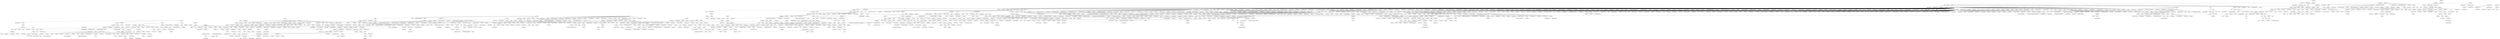 strict graph layer7 {
	graph [name=layer7];
	node [label="\N"];
	731	[label=Leuprolide,
		level=3,
		pos="163662.634,-71745.18500000001",
		src_id=7,
		weight=0.00044124164017156657];
	636	[label=Endometriosis,
		level=3,
		pos="153202.1,-87106.498",
		src_id=175911,
		weight=0.00029605179264923854];
	731 -- 636	[level=3,
		weight=84.25];
	205	[label=Hysterectomy,
		level=2,
		pos="140086.62000000002,-91772.12",
		src_id=178681,
		weight=0.0012588873929955308];
	731 -- 205	[level=3,
		weight=77.21];
	152	[label="Blood oestrogen",
		level=2,
		pos="118329.119,-75191.478",
		src_id=172274,
		weight=0.0020426610987560032];
	205 -- 152	[level=2,
		weight=70.64];
	543	[label="Conjugated estrogens",
		level=3,
		pos="164662.733,-83771.99299999999",
		src_id=277,
		weight=0.0007383008591053057];
	205 -- 543	[level=2,
		weight=55.43];
	1090	[label="Uterine leiomyoma",
		level=4,
		pos="156960.504,-79233.555",
		src_id=188107,
		weight=0.00012862426078286786];
	205 -- 1090	[level=4,
		weight=18.03];
	1373	[label="Uterine cancer",
		level=4,
		pos="163505.01499999998,-109951.201",
		src_id=188072,
		weight=0.00010703090247025224];
	205 -- 1373	[level=4,
		weight=18.03];
	574	[label=Levonorgestrel,
		level=3,
		pos="88246.712,-121358.619",
		src_id=357,
		weight=0.0008772141505905092];
	493	[label="Intra-uterine contraceptive device",
		level=3,
		pos="93899.636,-131273.29499999998",
		src_id=179325,
		weight=0.0007818801590556453];
	574 -- 493	[level=2,
		weight=186.57];
	215	[label="Drug interaction",
		level=3,
		pos="94385.71,-92431.112",
		src_id=175376,
		weight=0.0007269626444743708];
	574 -- 215	[level=3,
		weight=25.05];
	448	[label="Ethinyl Estradiol",
		level=2,
		pos="94999.15,-102213.877",
		src_id=963,
		weight=0.0015619850407318854];
	574 -- 448	[level=2,
		weight=228.45];
	126	[label=Contraception,
		level=1,
		pos="106487.05,-102308.757",
		src_id=174350,
		weight=0.002071574534298967];
	493 -- 126	[level=1,
		weight=89.31];
	639	[label="Blood copper",
		level=3,
		pos="82165.334,-128286.538",
		src_id=172045,
		weight=0.0002598357149332294];
	493 -- 639	[level=1,
		weight=79.3];
	719	[label=Etonogestrel,
		level=3,
		pos="107217.22200000001,-79506.692",
		src_id=285,
		weight=0.0007740226345636086];
	448 -- 719	[level=3,
		weight=471.26];
	1358	[label=Norethisterone,
		level=4,
		pos="102592.229,-105203.42",
		src_id=703,
		weight=0.00013104723863926608];
	448 -- 1358	[level=4,
		weight=41.31];
	1252	[label=Norgestimate,
		level=3,
		pos="112526.701,-87641.142",
		src_id=943,
		weight=0.00018979645829932888];
	448 -- 1252	[level=3,
		weight=84.8];
	1147	[label=Drospirenone,
		level=3,
		pos="114959.813,-82878.969",
		src_id=1340,
		weight=0.00018121569313257025];
	448 -- 1147	[level=3,
		weight=70.83];
	1145	[label=Norelgestromin,
		level=4,
		pos="107060.311,-85315.072",
		src_id=5773,
		weight=0.00016871326631049546];
	448 -- 1145	[level=4,
		weight=70.83];
	211	[label=Progesterone,
		level=2,
		pos="142611.324,-89387.196",
		src_id=385,
		weight=0.0016557149881239264];
	211 -- 152	[level=2,
		weight=257.77];
	114	[label=Menopause,
		level=2,
		pos="149769.314,-81774.02399999999",
		src_id=180770,
		weight=0.0017488500252292446];
	211 -- 114	[level=2,
		weight=76.99];
	589	[label="Medroxyprogesterone acetate",
		level=3,
		pos="147622.739,-84148.077",
		src_id=590,
		weight=0.0002912647809399465];
	211 -- 589	[level=3,
		weight=48.56];
	1368	[label=Chasteberry,
		level=4,
		pos="136573.12099999998,-88929.52900000001",
		src_id=239745,
		weight="9.880621385187817e-05"];
	211 -- 1368	[level=4,
		weight=9.72];
	152 -- 126	[level=2,
		weight=92.05];
	522	[label=Testosterone,
		level=3,
		pos="140151.624,-86628.909",
		src_id=611,
		weight=0.0006213599762224777];
	152 -- 522	[level=3,
		weight=54.07];
	890	[label=Estradiol,
		level=4,
		pos="132025.72900000002,-83400.385",
		src_id=769,
		weight=0.00013506657246164068];
	152 -- 890	[level=4,
		weight=26.8];
	840	[label="Hormone replacement therapy",
		level=4,
		pos="126498.79400000001,-86585.684",
		src_id=178305,
		weight=0.00016105801317328202];
	152 -- 840	[level=4,
		weight=22.52];
	711	[label="Hormone therapy",
		level=3,
		pos="142418.623,-56709.522",
		src_id=178307,
		weight=0.00021185087857386597];
	152 -- 711	[level=3,
		weight=31.82];
	689	[label=Progesterone,
		level=3,
		pos="135515.134,-54205.96599999999",
		src_id=184202,
		weight=0.0004217577555368052];
	152 -- 689	[level=3,
		weight=65.33];
	791	[label="Hormone level abnormal",
		level=4,
		pos="133876.628,-97475.161",
		src_id=178304,
		weight=0.0001418456615592529];
	152 -- 791	[level=4,
		weight=18.34];
	266	[label="Hot flush",
		level=3,
		pos="155920.987,-76615.901",
		src_id=178313,
		weight=0.0008685464325033432];
	114 -- 266	[level=3,
		weight=62.79];
	133	[label=Puberty,
		level=2,
		pos="154702.595,-54458.636",
		src_id=184462,
		weight=0.001268021697009351];
	114 -- 133	[level=2,
		weight=29.76];
	23	[label=Amnesia,
		level=1,
		pos="-272595.905,-212403.106",
		src_id=170136,
		weight=0.0032202224800775715];
	13	[label="Confusional state",
		level=1,
		pos="-243206.02099999998,-210954.778",
		src_id=174071,
		weight=0.004795576148027779];
	23 -- 13	[level=1,
		weight=48.69];
	1083	[label=Donepezil,
		level=4,
		pos="-302448.36199999996,-213571.608",
		src_id=829,
		weight="9.838281511283309e-05"];
	23 -- 1083	[level=4,
		weight=1.93];
	1279	[label="Senile dementia",
		level=4,
		pos="-304940.415,-218691.854",
		src_id=185727,
		weight="9.361200075032378e-05"];
	23 -- 1279	[level=4,
		weight=2.24];
	1484	[label=Anosmia,
		level=4,
		pos="-300282.137,-223547.22100000002",
		src_id=170453,
		weight="9.181440567827138e-05"];
	23 -- 1484	[level=4,
		weight=1.93];
	1163	[label="Therapeutic procedure",
		level=4,
		pos="-301476.697,-216261.98400000003",
		src_id=186884,
		weight="9.631386496268088e-05"];
	23 -- 1163	[level=4,
		weight=1.93];
	1161	[label=Transplant,
		level=4,
		pos="-298717.074,-221214.046",
		src_id=187334,
		weight="9.665072693646289e-05"];
	23 -- 1161	[level=4,
		weight=1.93];
	4	[label=Electroencephalogram,
		level=1,
		pos="-195394.141,-194869.0",
		src_id=175720,
		weight=0.0064984604445425965];
	13 -- 4	[level=1,
		weight=81.5];
	24	[label="Loss of consciousness",
		level=1,
		pos="-275775.107,-222389.53399999999",
		src_id=180127,
		weight=0.0037613193014656224];
	13 -- 24	[level=1,
		weight=68.66];
	35	[label=Tremor,
		level=1,
		pos="-272904.05199999997,-227913.221",
		src_id=187373,
		weight=0.0033443064368117574];
	13 -- 35	[level=1,
		weight=49.59];
	1166	[label="Slow speech",
		level=4,
		pos="-275064.58300000004,-219256.39",
		src_id=186023,
		weight="9.487107158090454e-05"];
	13 -- 1166	[level=4,
		weight=1.77];
	1073	[label=Amblyopia,
		level=4,
		pos="-266025.599,-220046.659",
		src_id=170111,
		weight="9.971065875040349e-05"];
	13 -- 1073	[level=4,
		weight=1.77];
	1205	[label=Hypomania,
		level=4,
		pos="-270930.021,-216747.245",
		src_id=178609,
		weight="9.586631730981783e-05"];
	13 -- 1205	[level=4,
		weight=1.77];
	1538	[label=Piper,
		level=4,
		pos="-266309.798,-227333.78999999998",
		src_id=240629,
		weight="8.755340209167165e-05"];
	13 -- 1538	[level=4,
		weight=1.77];
	1258	[label=Rheum,
		level=4,
		pos="-268931.97199999995,-224833.12699999998",
		src_id=240698,
		weight="9.325431682491884e-05"];
	13 -- 1258	[level=4,
		weight=1.77];
	163	[label="Oral contraception",
		level=2,
		pos="133167.54,-100234.516",
		src_id=182298,
		weight=0.0012175079132257802];
	126 -- 163	[level=2,
		weight=141.97];
	973	[label="Sexually active",
		level=4,
		pos="120144.113,-115838.277",
		src_id=185816,
		weight=0.0001097255559067561];
	126 -- 973	[level=4,
		weight=9.76];
	955	[label=Condom,
		level=4,
		pos="118455.068,-118805.779",
		src_id=174062,
		weight=0.00012029560618740893];
	126 -- 955	[level=4,
		weight=15.08];
	1106	[label=Metrorrhagia,
		level=4,
		pos="133313.02099999998,-114507.836",
		src_id=180938,
		weight=0.00010260914790877862];
	126 -- 1106	[level=4,
		weight=8.05];
	1364	[label=Desogestrel,
		level=4,
		pos="123346.578,-126935.27500000001",
		src_id=295,
		weight="9.847897295514072e-05"];
	126 -- 1364	[level=4,
		weight=9.86];
	947	[label=Menorrhagia,
		level=4,
		pos="125738.61200000001,-118576.74299999999",
		src_id=180772,
		weight=0.00011947248769228464];
	126 -- 947	[level=4,
		weight=9.64];
	595	[label="Erectile dysfunction",
		level=3,
		pos="140740.347,-59200.191",
		src_id=176149,
		weight=0.0003361850397134691];
	522 -- 595	[level=3,
		weight=54.07];
	424	[label="Blood prolactin",
		level=3,
		pos="143786.032,-73833.88399999999",
		src_id=172344,
		weight=0.0004455094324537178];
	522 -- 424	[level=3,
		weight=55.43];
	835	[label="Loss of libido",
		level=3,
		pos="143142.381,-79377.339",
		src_id=180131,
		weight=0.0001998236460420466];
	522 -- 835	[level=3,
		weight=71.76];
	1010	[label="Anovulatory cycle",
		level=3,
		pos="127365.36200000001,-61021.399000000005",
		src_id=170456,
		weight=0.000248420993301519];
	689 -- 1010	[level=3,
		weight=107.14];
	108	[label="Clonic convulsion",
		level=2,
		pos="-45132.204,-72771.41799999999",
		src_id=173791,
		weight=0.0015282551059532649];
	140	[label=Bite,
		level=2,
		pos="-50389.36,-67718.025",
		src_id=171768,
		weight=0.0012281171151503523];
	108 -- 140	[level=2,
		weight=36.44];
	216	[label=Divorced,
		level=3,
		pos="-77503.999,-57687.066",
		src_id=175315,
		weight=0.0008780806353478486];
	140 -- 216	[level=2,
		weight=42.32];
	1	[label=Convulsion,
		level=1,
		pos="-148529.414,-179316.441",
		src_id=174366,
		weight=0.024698720508738226];
	2	[label=Epilepsy,
		level=1,
		pos="-258963.092,-158894.476",
		src_id=176107,
		weight=0.013073451190042117];
	1 -- 2	[level=1,
		weight=333.89];
	6	[label="Grand mal convulsion",
		level=1,
		pos="-146975.364,-199074.711",
		src_id=177516,
		weight=0.0053757387778945705];
	1 -- 6	[level=1,
		weight=122.06];
	9	[label=Surgery,
		level=1,
		pos="-89980.367,-246542.901",
		src_id=186589,
		weight=0.004497724510776403];
	1 -- 9	[level=1,
		weight=88.66];
	1742	[label=Pancrelipase,
		level=4,
		pos="-113466.25600000001,-159301.762",
		src_id=80,
		weight="9.013563770316561e-05"];
	1 -- 1742	[level=4,
		weight=1.07];
	3	[label=Levetiracetam,
		level=1,
		pos="-163169.981,-94940.51000000001",
		src_id=1186,
		weight=0.006278783505619934];
	1 -- 3	[level=1,
		weight=145.77];
	7	[label=Anxiety,
		level=1,
		pos="-143104.245,-244513.731",
		src_id=170661,
		weight=0.005281086369615552];
	1 -- 7	[level=1,
		weight=75.71];
	1 -- 4	[level=1,
		weight=147.32];
	1741	[label="Glutamic Acid",
		level=4,
		pos="-128204.57200000001,-147815.995",
		src_id=134,
		weight="9.013563770316561e-05"];
	1 -- 1741	[level=4,
		weight=1.07];
	1740	[label=Creatine,
		level=4,
		pos="-128910.234,-159020.42299999998",
		src_id=140,
		weight="9.005666602499359e-05"];
	1 -- 1740	[level=4,
		weight=1.05];
	1739	[label=Phentermine,
		level=4,
		pos="-102278.509,-143932.34699999998",
		src_id=182,
		weight="9.005666602499359e-05"];
	1 -- 1739	[level=4,
		weight=1.05];
	1738	[label=Erythromycin,
		level=4,
		pos="-84499.234,-148589.583",
		src_id=190,
		weight="9.005666602499359e-05"];
	1 -- 1738	[level=4,
		weight=1.05];
	1737	[label=Azithromycin,
		level=4,
		pos="-139391.412,-152640.30800000002",
		src_id=198,
		weight="9.005666602499359e-05"];
	1 -- 1737	[level=4,
		weight=1.05];
	1735	[label=Pantoprazole,
		level=4,
		pos="-121958.25499999999,-156207.549",
		src_id=204,
		weight="9.005666602499359e-05"];
	1 -- 1735	[level=4,
		weight=1.05];
	1734	[label=Temazepam,
		level=4,
		pos="-98873.949,-146597.253",
		src_id=222,
		weight="9.017512354225163e-05"];
	1 -- 1734	[level=4,
		weight=1.08];
	1733	[label=Cabergoline,
		level=4,
		pos="-73540.845,-160053.323",
		src_id=239,
		weight="9.005666602499359e-05"];
	1 -- 1733	[level=4,
		weight=1.05];
	1732	[label=Methadone,
		level=4,
		pos="-96988.53300000001,-163111.83299999998",
		src_id=323,
		weight="9.005666602499359e-05"];
	1 -- 1732	[level=4,
		weight=1.05];
	1731	[label=Clozapine,
		level=4,
		pos="-107292.73499999999,-154607.214",
		src_id=353,
		weight="9.005666602499359e-05"];
	1 -- 1731	[level=4,
		weight=1.05];
	1730	[label=Amlodipine,
		level=4,
		pos="-96263.475,-151658.75600000002",
		src_id=371,
		weight="9.005666602499359e-05"];
	1 -- 1730	[level=4,
		weight=1.05];
	1729	[label=Phenylpropanolamine,
		level=4,
		pos="-110269.604,-146850.16999999998",
		src_id=386,
		weight="9.013563770316561e-05"];
	1 -- 1729	[level=4,
		weight=1.07];
	1726	[label=Atropine,
		level=4,
		pos="-91273.75,-146287.53900000002",
		src_id=559,
		weight="9.005666602499359e-05"];
	1 -- 1726	[level=4,
		weight=1.05];
	1725	[label="Fluticasone propionate",
		level=4,
		pos="-139965.011,-158354.696",
		src_id=575,
		weight="9.005666602499359e-05"];
	1 -- 1725	[level=4,
		weight=1.05];
	1526	[label="Mycophenolate mofetil",
		level=4,
		pos="-87082.16500000001,-197990.75999999998",
		src_id=674,
		weight=0.00012724254438135517];
	1 -- 1526	[level=4,
		weight=1.05];
	1724	[label=Procaine,
		level=4,
		pos="-128599.66,-162336.40600000002",
		src_id=707,
		weight="9.005666602499359e-05"];
	1 -- 1724	[level=4,
		weight=1.05];
	1524	[label=Lisinopril,
		level=4,
		pos="-100424.416,-205229.28",
		src_id=708,
		weight="9.278712402715061e-05"];
	1 -- 1524	[level=4,
		weight=1.1];
	1723	[label=Nitroglycerin,
		level=4,
		pos="-53328.673,-164820.268",
		src_id=713,
		weight="9.005666602499359e-05"];
	1 -- 1723	[level=4,
		weight=1.05];
	1722	[label=Propofol,
		level=4,
		pos="-120467.995,-148138.525",
		src_id=804,
		weight="9.005666602499359e-05"];
	1 -- 1722	[level=4,
		weight=1.05];
	1517	[label=Naloxone,
		level=3,
		pos="-83220.485,-191005.59999999998",
		src_id=1167,
		weight=0.0002525636413172231];
	1 -- 1517	[level=3,
		weight=1.05];
	1718	[label=Selegiline,
		level=4,
		pos="-114156.92,-154887.18600000002",
		src_id=1022,
		weight="9.005666602499359e-05"];
	1 -- 1718	[level=4,
		weight=1.05];
	1716	[label=Orlistat,
		level=4,
		pos="-92156.337,-165437.413",
		src_id=1067,
		weight="9.013563770316561e-05"];
	1 -- 1716	[level=4,
		weight=1.07];
	1714	[label=Diphenylpyraline,
		level=4,
		pos="-127793.87800000001,-150954.394",
		src_id=1130,
		weight="9.005666602499359e-05"];
	1 -- 1714	[level=4,
		weight=1.05];
	1713	[label=Clarithromycin,
		level=4,
		pos="-94754.846,-148993.31900000002",
		src_id=1195,
		weight="9.005666602499359e-05"];
	1 -- 1713	[level=4,
		weight=1.05];
	1711	[label=Methamphetamine,
		level=4,
		pos="-85878.28199999999,-153689.822",
		src_id=1511,
		weight="9.005666602499359e-05"];
	1 -- 1711	[level=4,
		weight=1.05];
	1710	[label="gamma-Aminobutyric acid",
		level=4,
		pos="-60828.277,-159839.11000000002",
		src_id=2399,
		weight="9.005666602499359e-05"];
	1 -- 1710	[level=4,
		weight=1.05];
	1708	[label="Butyric Acid",
		level=4,
		pos="-95619.54400000001,-154177.88400000002",
		src_id=3363,
		weight="9.005666602499359e-05"];
	1 -- 1708	[level=4,
		weight=1.05];
	1707	[label=Urea,
		level=4,
		pos="-87433.651,-165355.05599999998",
		src_id=3677,
		weight="9.005666602499359e-05"];
	1 -- 1707	[level=4,
		weight=1.05];
	1705	[label="Nitrous oxide",
		level=4,
		pos="-136664.307,-160862.77300000002",
		src_id=5750,
		weight="9.005666602499359e-05"];
	1 -- 1705	[level=4,
		weight=1.05];
	1704	[label=Tyramine,
		level=4,
		pos="-108120.19499999999,-151918.563",
		src_id=7811,
		weight="9.005666602499359e-05"];
	1 -- 1704	[level=4,
		weight=1.05];
	1703	[label=Ubidecarenone,
		level=4,
		pos="-110939.99100000001,-143946.347",
		src_id=8210,
		weight="9.013563770316561e-05"];
	1 -- 1703	[level=4,
		weight=1.07];
	1702	[label=Tianeptine,
		level=4,
		pos="-81028.454,-160229.471",
		src_id=8229,
		weight="9.005666602499359e-05"];
	1 -- 1702	[level=4,
		weight=1.05];
	1701	[label="Candida albicans",
		level=4,
		pos="-102757.74900000001,-157437.475",
		src_id=8508,
		weight="9.013563770316561e-05"];
	1 -- 1701	[level=4,
		weight=1.07];
	1700	[label=Almond,
		level=4,
		pos="-102230.49500000001,-151900.40300000002",
		src_id=8574,
		weight="9.013563770316561e-05"];
	1 -- 1700	[level=4,
		weight=1.07];
	1699	[label=Lettuce,
		level=4,
		pos="-102397.317,-149339.375",
		src_id=8609,
		weight="9.013563770316561e-05"];
	1 -- 1699	[level=4,
		weight=1.07];
	1698	[label=Pineapple,
		level=4,
		pos="-114297.343,-149595.529",
		src_id=8628,
		weight="9.005666602499359e-05"];
	1 -- 1698	[level=4,
		weight=1.05];
	1697	[label="Sesame seed",
		level=4,
		pos="-120813.34599999999,-144625.029",
		src_id=8635,
		weight="9.013563770316561e-05"];
	1 -- 1697	[level=4,
		weight=1.07];
	1696	[label=Blackberry,
		level=4,
		pos="-118244.084,-152424.687",
		src_id=8678,
		weight="9.025409522042365e-05"];
	1 -- 1696	[level=4,
		weight=1.1];
	1694	[label=Eggplant,
		level=4,
		pos="-105922.695,-160274.658",
		src_id=8694,
		weight="9.005666602499359e-05"];
	1 -- 1694	[level=4,
		weight=1.05];
	1693	[label="Urtica dioica pollen",
		level=4,
		pos="-73660.927,-151283.948",
		src_id=8802,
		weight="9.005666602499359e-05"];
	1 -- 1693	[level=4,
		weight=1.05];
	1494	[label="Acheta domesticus",
		level=4,
		pos="-126511.95199999999,-198940.491",
		src_id=8882,
		weight="9.286609570532264e-05"];
	1 -- 1494	[level=4,
		weight=1.12];
	1691	[label=Venison,
		level=4,
		pos="-77064.31999999999,-157468.261",
		src_id=8931,
		weight="9.005666602499359e-05"];
	1 -- 1691	[level=4,
		weight=1.05];
	1491	[label=Chlorine,
		level=4,
		pos="-114077.26599999999,-202442.86800000002",
		src_id=9054,
		weight="9.33794116134408e-05"];
	1 -- 1491	[level=4,
		weight=1.25];
	1690	[label="Silicon dioxide",
		level=4,
		pos="-172053.041,-163472.047",
		src_id=9077,
		weight="9.005666602499359e-05"];
	1 -- 1690	[level=4,
		weight=1.05];
	1688	[label=Creatinine,
		level=4,
		pos="-76169.783,-153539.289",
		src_id=9515,
		weight="9.005666602499359e-05"];
	1 -- 1688	[level=4,
		weight=1.05];
	1687	[label=Gadolinium,
		level=4,
		pos="-85479.21399999999,-151040.56499999997",
		src_id=9755,
		weight="9.005666602499359e-05"];
	1 -- 1687	[level=4,
		weight=1.05];
	1686	[label=Theanine,
		level=4,
		pos="-59385.096,-157340.308",
		src_id=10098,
		weight="9.005666602499359e-05"];
	1 -- 1686	[level=4,
		weight=1.05];
	1685	[label=Ozone,
		level=4,
		pos="-91855.14600000001,-160300.598",
		src_id=10159,
		weight="9.017512354225163e-05"];
	1 -- 1685	[level=4,
		weight=1.08];
	1684	[label="Passiflora incarnata flower",
		level=4,
		pos="-67613.892,-162553.24300000002",
		src_id=11006,
		weight="9.017512354225163e-05"];
	1 -- 1684	[level=4,
		weight=1.08];
	1683	[label="Accident at work",
		level=4,
		pos="-75623.008,-164883.013",
		src_id=169614,
		weight="9.013563770316561e-05"];
	1 -- 1683	[level=4,
		weight=1.07];
	1682	[label="Accidental death",
		level=4,
		pos="-120325.023,-162033.02",
		src_id=169615,
		weight="9.005666602499359e-05"];
	1 -- 1682	[level=4,
		weight=1.05];
	1681	[label="Accidental overdose",
		level=4,
		pos="-90948.75899999999,-157826.739",
		src_id=169618,
		weight="9.005666602499359e-05"];
	1 -- 1681	[level=4,
		weight=1.05];
	1680	[label="Adverse drug reaction",
		level=4,
		pos="-149600.19600000003,-165631.098",
		src_id=169884,
		weight="9.005666602499359e-05"];
	1 -- 1680	[level=4,
		weight=1.05];
	1678	[label="Airway complication of anaesthesia",
		level=4,
		pos="-165831.576,-168644.823",
		src_id=169923,
		weight="9.005666602499359e-05"];
	1 -- 1678	[level=4,
		weight=1.05];
	1677	[label="Allergy to animal",
		level=4,
		pos="-128306.21300000002,-153832.725",
		src_id=170012,
		weight="9.013563770316561e-05"];
	1 -- 1677	[level=4,
		weight=1.07];
	1675	[label=Anoxia,
		level=4,
		pos="-82090.121,-156339.26",
		src_id=170458,
		weight="9.005666602499359e-05"];
	1 -- 1675	[level=4,
		weight=1.05];
	1674	[label="Apparent death",
		level=4,
		pos="-68862.18,-156744.753",
		src_id=170770,
		weight="9.025409522042365e-05"];
	1 -- 1674	[level=4,
		weight=1.1];
	1673	[label=Aspiration,
		level=4,
		pos="-104162.43000000001,-167810.807",
		src_id=171004,
		weight="9.033306689859568e-05"];
	1 -- 1673	[level=4,
		weight=1.12];
	1672	[label="Atrial fibrillation",
		level=4,
		pos="-84604.448,-170164.797",
		src_id=171069,
		weight="9.017512354225163e-05"];
	1 -- 1672	[level=4,
		weight=1.08];
	1671	[label="Autonomic neuropathy",
		level=4,
		pos="-134275.214,-164942.78600000002",
		src_id=171160,
		weight="9.013563770316561e-05"];
	1 -- 1671	[level=4,
		weight=1.07];
	1670	[label=Ballismus,
		level=4,
		pos="-122643.93,-164906.867",
		src_id=171248,
		weight="9.005666602499359e-05"];
	1 -- 1670	[level=4,
		weight=1.05];
	1669	[label="Benign familial neonatal convulsions",
		level=4,
		pos="-154005.28499999997,-163018.463",
		src_id=171356,
		weight="9.005666602499359e-05"];
	1 -- 1669	[level=4,
		weight=1.05];
	1668	[label="Biopsy liver",
		level=4,
		pos="-98404.846,-159974.37",
		src_id=171638,
		weight="9.013563770316561e-05"];
	1 -- 1668	[level=4,
		weight=1.07];
	1667	[label="Biopsy skin",
		level=4,
		pos="-121312.599,-159059.75900000002",
		src_id=171706,
		weight="9.005666602499359e-05"];
	1 -- 1667	[level=4,
		weight=1.05];
	1662	[label="Blood magnesium",
		level=4,
		pos="-97187.97499999999,-170234.873",
		src_id=172259,
		weight="9.005666602499359e-05"];
	1 -- 1662	[level=4,
		weight=1.05];
	1661	[label="Bone densitometry",
		level=4,
		pos="-112528.63,-165419.116",
		src_id=172466,
		weight="9.005666602499359e-05"];
	1 -- 1661	[level=4,
		weight=1.05];
	1660	[label="Bone marrow transplant",
		level=4,
		pos="-126568.662,-167394.805",
		src_id=172516,
		weight="9.005666602499359e-05"];
	1 -- 1660	[level=4,
		weight=1.05];
	1659	[label="Breast mass",
		level=4,
		pos="-57250.269,-167127.01200000002",
		src_id=172684,
		weight="9.005666602499359e-05"];
	1 -- 1659	[level=4,
		weight=1.05];
	1656	[label="Caffeine consumption",
		level=4,
		pos="-51626.665,-174629.605",
		src_id=172877,
		weight="9.005666602499359e-05"];
	1 -- 1656	[level=4,
		weight=1.05];
	1655	[label="Cardiac ablation",
		level=4,
		pos="-94702.06,-167819.75600000002",
		src_id=173015,
		weight="9.005666602499359e-05"];
	1 -- 1655	[level=4,
		weight=1.05];
	1654	[label="Cerebral haemorrhage",
		level=4,
		pos="-107475.301,-162803.38",
		src_id=173375,
		weight="9.005666602499359e-05"];
	1 -- 1654	[level=4,
		weight=1.05];
	1650	[label="Complex regional pain syndrome",
		level=4,
		pos="-75889.45300000001,-172492.73299999998",
		src_id=174012,
		weight="9.013563770316561e-05"];
	1 -- 1650	[level=4,
		weight=1.07];
	1648	[label="Compression fracture",
		level=4,
		pos="-146555.308,-168208.333",
		src_id=174029,
		weight="9.005666602499359e-05"];
	1 -- 1648	[level=4,
		weight=1.05];
	1458	[label=Compulsions,
		level=4,
		pos="-107213.442,-202842.106",
		src_id=174031,
		weight="9.293581209449861e-05"];
	1 -- 1458	[level=4,
		weight=1.12];
	1645	[label="Drug hypersensitivity",
		level=4,
		pos="-103764.54699999999,-175122.224",
		src_id=175372,
		weight="9.013563770316561e-05"];
	1 -- 1645	[level=4,
		weight=1.07];
	1644	[label="Dry throat",
		level=4,
		pos="-103011.17499999999,-165397.751",
		src_id=175423,
		weight="9.013563770316561e-05"];
	1 -- 1644	[level=4,
		weight=1.07];
	1643	[label=Dysaesthesia,
		level=4,
		pos="-138886.535,-172432.47400000002",
		src_id=175467,
		weight="9.005666602499359e-05"];
	1 -- 1643	[level=4,
		weight=1.05];
	1642	[label=Dyscalculia,
		level=4,
		pos="-49889.949,-162185.273",
		src_id=175470,
		weight="9.017512354225163e-05"];
	1 -- 1642	[level=4,
		weight=1.08];
	1641	[label="Dysthymic disorder",
		level=4,
		pos="-79598.438,-167629.147",
		src_id=175510,
		weight="9.013563770316561e-05"];
	1 -- 1641	[level=4,
		weight=1.07];
	1637	[label="Electrocardiogram normal",
		level=4,
		pos="-130105.064,-170128.62000000002",
		src_id=175663,
		weight="9.005666602499359e-05"];
	1 -- 1637	[level=4,
		weight=1.05];
	1633	[label="Eye irritation",
		level=4,
		pos="-66673.168,-167315.753",
		src_id=176416,
		weight="9.005666602499359e-05"];
	1 -- 1633	[level=4,
		weight=1.05];
	1630	[label=Formication,
		level=4,
		pos="-106955.636,-172767.791",
		src_id=176868,
		weight="9.013563770316561e-05"];
	1 -- 1630	[level=4,
		weight=1.07];
	1629	[label="Gastric ulcer",
		level=4,
		pos="-91557.028,-173022.884",
		src_id=177111,
		weight="9.005666602499359e-05"];
	1 -- 1629	[level=4,
		weight=1.05];
	1628	[label=Gastroenteritis,
		level=4,
		pos="-104667.761,-177724.59399999998",
		src_id=177145,
		weight="9.013563770316561e-05"];
	1 -- 1628	[level=4,
		weight=1.07];
	1626	[label="Genetic counselling",
		level=4,
		pos="-58306.017,-177202.402",
		src_id=177279,
		weight="9.005666602499359e-05"];
	1 -- 1626	[level=4,
		weight=1.05];
	1624	[label=Gliosis,
		level=4,
		pos="-114986.99100000001,-177532.195",
		src_id=177390,
		weight="9.005666602499359e-05"];
	1 -- 1624	[level=4,
		weight=1.05];
	1622	[label="Haemorrhagic stroke",
		level=4,
		pos="-114634.59400000001,-170022.00999999998",
		src_id=177707,
		weight="9.005666602499359e-05"];
	1 -- 1622	[level=4,
		weight=1.05];
	1620	[label="Heart alternation",
		level=4,
		pos="-68637.329,-169813.649",
		src_id=177794,
		weight="9.005666602499359e-05"];
	1 -- 1620	[level=4,
		weight=1.05];
	1437	[label=Hernia,
		level=4,
		pos="-119471.008,-201419.464",
		src_id=178084,
		weight="9.278712402715061e-05"];
	1 -- 1437	[level=4,
		weight=1.1];
	1618	[label="Hip dysplasia",
		level=4,
		pos="-59458.728,-172382.53399999999",
		src_id=178155,
		weight="9.005666602499359e-05"];
	1 -- 1618	[level=4,
		weight=1.05];
	1436	[label="Hyperbaric oxygen therapy",
		level=4,
		pos="-130493.999,-203704.819",
		src_id=178422,
		weight="9.379524526539485e-05"];
	1 -- 1436	[level=4,
		weight=1.32];
	1617	[label=Hypoparathyroidism,
		level=4,
		pos="-67762.512,-174875.682",
		src_id=178615,
		weight="9.005666602499359e-05"];
	1 -- 1617	[level=4,
		weight=1.05];
	1614	[label="Iron deficiency",
		level=4,
		pos="-94635.291,-180064.138",
		src_id=179432,
		weight="9.005666602499359e-05"];
	1 -- 1614	[level=4,
		weight=1.05];
	1613	[label="Ischaemic stroke",
		level=4,
		pos="-150076.87000000002,-171175.152",
		src_id=179451,
		weight="9.005666602499359e-05"];
	1 -- 1613	[level=4,
		weight=1.05];
	1612	[label="Laser therapy",
		level=4,
		pos="-85846.351,-162628.652",
		src_id=179805,
		weight="9.013563770316561e-05"];
	1 -- 1612	[level=4,
		weight=1.07];
	1611	[label="Lice infestation",
		level=4,
		pos="-90270.76599999999,-177377.788",
		src_id=179944,
		weight="9.025409522042365e-05"];
	1 -- 1611	[level=4,
		weight=1.1];
	1610	[label="Limb injury",
		level=4,
		pos="-81211.38500000001,-179680.711",
		src_id=179982,
		weight="9.005666602499359e-05"];
	1 -- 1610	[level=4,
		weight=1.05];
	1609	[label=Lipids,
		level=4,
		pos="-87194.80900000001,-179752.231",
		src_id=180038,
		weight="9.013563770316561e-05"];
	1 -- 1609	[level=4,
		weight=1.07];
	1608	[label=Lissencephaly,
		level=4,
		pos="-81648.346,-174888.001",
		src_id=180069,
		weight="9.013563770316561e-05"];
	1 -- 1608	[level=4,
		weight=1.07];
	1607	[label="Magnetic therapy",
		level=4,
		pos="-122266.95999999999,-172560.66999999998",
		src_id=180371,
		weight="9.005666602499359e-05"];
	1 -- 1607	[level=4,
		weight=1.05];
	1606	[label=Mammogram,
		level=4,
		pos="-131001.317,-174563.20500000002",
		src_id=180491,
		weight="9.017512354225163e-05"];
	1 -- 1606	[level=4,
		weight=1.08];
	1605	[label=Menarche,
		level=4,
		pos="-158195.513,-176809.287",
		src_id=180697,
		weight="9.005666602499359e-05"];
	1 -- 1605	[level=4,
		weight=1.05];
	1603	[label=Monoplegia,
		level=4,
		pos="-74521.04699999999,-177224.818",
		src_id=181113,
		weight="9.005666602499359e-05"];
	1 -- 1603	[level=4,
		weight=1.05];
	1601	[label="Muscle contractions involuntary",
		level=4,
		pos="-138708.108,-176908.322",
		src_id=181239,
		weight="9.005666602499359e-05"];
	1 -- 1601	[level=4,
		weight=1.05];
	1600	[label="Musculoskeletal chest pain",
		level=4,
		pos="-43301.771,-167242.152",
		src_id=181281,
		weight="9.005666602499359e-05"];
	1 -- 1600	[level=4,
		weight=1.05];
	1599	[label="Neck injury",
		level=4,
		pos="-92535.00200000001,-182702.864",
		src_id=181551,
		weight="9.005666602499359e-05"];
	1 -- 1599	[level=4,
		weight=1.05];
	1598	[label="Nerve compression",
		level=4,
		pos="-138847.229,-180079.092",
		src_id=181678,
		weight="9.013563770316561e-05"];
	1 -- 1598	[level=4,
		weight=1.07];
	1597	[label=Neurofibromatosis,
		level=4,
		pos="-149484.612,-174243.582",
		src_id=181728,
		weight="9.005666602499359e-05"];
	1 -- 1597	[level=4,
		weight=1.05];
	1596	[label=Neuromyopathy,
		level=4,
		pos="-54305.874,-169659.399",
		src_id=181758,
		weight="9.017512354225163e-05"];
	1 -- 1596	[level=4,
		weight=1.08];
	1595	[label=Neurotoxicity,
		level=4,
		pos="-45942.238000000005,-177083.839",
		src_id=181782,
		weight="9.005666602499359e-05"];
	1 -- 1595	[level=4,
		weight=1.05];
	1594	[label="No adverse event",
		level=4,
		pos="-44008.746,-171456.27300000002",
		src_id=181851,
		weight="9.005666602499359e-05"];
	1 -- 1594	[level=4,
		weight=1.05];
	1593	[label="Occipital neuralgia",
		level=4,
		pos="-41958.07,-164714.103",
		src_id=182001,
		weight="9.013563770316561e-05"];
	1 -- 1593	[level=4,
		weight=1.07];
	1592	[label="Oedema mouth",
		level=4,
		pos="-115954.564,-174991.17899999997",
		src_id=182064,
		weight="9.005666602499359e-05"];
	1 -- 1592	[level=4,
		weight=1.05];
	1591	[label="Off label use",
		level=4,
		pos="-122324.74100000001,-177552.568",
		src_id=182190,
		weight="9.013563770316561e-05"];
	1 -- 1591	[level=4,
		weight=1.07];
	1589	[label=Opisthotonus,
		level=4,
		pos="-84332.35100000001,-182130.635",
		src_id=182255,
		weight="9.005666602499359e-05"];
	1 -- 1589	[level=4,
		weight=1.05];
	1588	[label="Oppositional defiant disorder",
		level=4,
		pos="-110763.236,-180172.156",
		src_id=182258,
		weight="9.005666602499359e-05"];
	1 -- 1588	[level=4,
		weight=1.05];
	1587	[label="Oral surgery",
		level=4,
		pos="-119505.79999999999,-182592.414",
		src_id=182328,
		weight="9.013563770316561e-05"];
	1 -- 1587	[level=4,
		weight=1.07];
	1584	[label="Periodic limb movement disorder",
		level=4,
		pos="-43337.013,-179804.923",
		src_id=183150,
		weight="9.005666602499359e-05"];
	1 -- 1584	[level=4,
		weight=1.05];
	1583	[label="Phantom pain",
		level=4,
		pos="-126248.985,-180033.611",
		src_id=183343,
		weight="9.013563770316561e-05"];
	1 -- 1583	[level=4,
		weight=1.07];
	1582	[label=Phlebotomy,
		level=4,
		pos="-100874.844,-182703.923",
		src_id=183411,
		weight="9.005666602499359e-05"];
	1 -- 1582	[level=4,
		weight=1.05];
	1403	[label="Pituitary tumour benign",
		level=4,
		pos="-120367.46100000001,-207905.923",
		src_id=183515,
		weight="9.278712402715061e-05"];
	1 -- 1403	[level=4,
		weight=1.1];
	1579	[label="Platelet count decreased",
		level=4,
		pos="-70711.946,-182080.08599999998",
		src_id=183595,
		weight="9.005666602499359e-05"];
	1 -- 1579	[level=4,
		weight=1.05];
	1578	[label=Polymyositis,
		level=4,
		pos="-129120.476,-182515.668",
		src_id=183780,
		weight="9.005666602499359e-05"];
	1 -- 1578	[level=4,
		weight=1.05];
	1575	[label="Psychopathic personality",
		level=4,
		pos="-109342.098,-185160.78999999998",
		src_id=184446,
		weight="9.005666602499359e-05"];
	1 -- 1575	[level=4,
		weight=1.05];
	1574	[label="Pulmonary oedema",
		level=4,
		pos="-55034.291000000005,-182218.237",
		src_id=184534,
		weight="9.017512354225163e-05"];
	1 -- 1574	[level=4,
		weight=1.08];
	1573	[label="Radiation exposure",
		level=4,
		pos="-140580.632,-183850.23200000002",
		src_id=184698,
		weight="9.005666602499359e-05"];
	1 -- 1573	[level=4,
		weight=1.05];
	1572	[label="Relaxation therapy",
		level=4,
		pos="-135994.417,-186377.546",
		src_id=184965,
		weight="9.013563770316561e-05"];
	1 -- 1572	[level=4,
		weight=1.07];
	1571	[label="Respiratory distress",
		level=4,
		pos="-66590.57699999999,-179670.17",
		src_id=185132,
		weight="9.005666602499359e-05"];
	1 -- 1571	[level=4,
		weight=1.05];
	1570	[label="Respiratory therapy",
		level=4,
		pos="-92910.055,-185143.883",
		src_id=185152,
		weight="9.005666602499359e-05"];
	1 -- 1570	[level=4,
		weight=1.05];
	1392	[label="Retrograde amnesia",
		level=4,
		pos="-114232.72799999999,-205480.406",
		src_id=185284,
		weight="9.286609570532264e-05"];
	1 -- 1392	[level=4,
		weight=1.12];
	1569	[label="Reye's syndrome",
		level=4,
		pos="-57458.219999999994,-184578.509",
		src_id=185319,
		weight="9.005666602499359e-05"];
	1 -- 1569	[level=4,
		weight=1.05];
	1568	[label=Rhabdomyolysis,
		level=4,
		pos="-81021.852,-187794.615",
		src_id=185322,
		weight="9.005666602499359e-05"];
	1 -- 1568	[level=4,
		weight=1.05];
	1567	[label="Rib fracture",
		level=4,
		pos="-71651.494,-185028.672",
		src_id=185375,
		weight="9.025409522042365e-05"];
	1 -- 1567	[level=4,
		weight=1.1];
	1566	[label="Severe mental retardation",
		level=4,
		pos="-108462.331,-187481.95200000002",
		src_id=185804,
		weight="9.005666602499359e-05"];
	1 -- 1566	[level=4,
		weight=1.05];
	1564	[label="Sleep talking",
		level=4,
		pos="-80528.143,-185007.171",
		src_id=186014,
		weight="9.017512354225163e-05"];
	1 -- 1564	[level=4,
		weight=1.08];
	1563	[label="Social problem",
		level=4,
		pos="-123849.57900000001,-185088.252",
		src_id=186091,
		weight="9.005666602499359e-05"];
	1 -- 1563	[level=4,
		weight=1.05];
	1562	[label="Spousal abuse",
		level=4,
		pos="-75034.787,-190294.99000000002",
		src_id=186330,
		weight="9.005666602499359e-05"];
	1 -- 1562	[level=4,
		weight=1.05];
	1561	[label="Swollen tongue",
		level=4,
		pos="-123754.89899999999,-187587.108",
		src_id=186617,
		weight="9.025409522042365e-05"];
	1 -- 1561	[level=4,
		weight=1.1];
	1560	[label=Tetany,
		level=4,
		pos="-91320.02900000001,-191992.97",
		src_id=186855,
		weight="9.005666602499359e-05"];
	1 -- 1560	[level=4,
		weight=1.05];
	1559	[label=Thrombosis,
		level=4,
		pos="-107009.32400000001,-190451.016",
		src_id=186970,
		weight="9.013563770316561e-05"];
	1 -- 1559	[level=4,
		weight=1.07];
	1558	[label="Thyroid cancer",
		level=4,
		pos="-91063.249,-188983.247",
		src_id=187010,
		weight="9.005666602499359e-05"];
	1 -- 1558	[level=4,
		weight=1.05];
	1557	[label="Thyroid disorder",
		level=4,
		pos="-83073.718,-193497.07200000001",
		src_id=187020,
		weight="9.005666602499359e-05"];
	1 -- 1557	[level=4,
		weight=1.05];
	1556	[label="Tonic clonic movements",
		level=4,
		pos="-138477.017,-189309.515",
		src_id=187141,
		weight="9.005666602499359e-05"];
	1 -- 1556	[level=4,
		weight=1.05];
	1555	[label=Transfusion,
		level=4,
		pos="-71522.266,-187517.662",
		src_id=187305,
		weight="9.005666602499359e-05"];
	1 -- 1555	[level=4,
		weight=1.05];
	1554	[label=Truancy,
		level=4,
		pos="-98547.378,-190154.60100000002",
		src_id=187464,
		weight="9.005666602499359e-05"];
	1 -- 1554	[level=4,
		weight=1.05];
	1550	[label=Vasculitis,
		level=4,
		pos="-115737.878,-190220.36800000002",
		src_id=188335,
		weight="9.017512354225163e-05"];
	1 -- 1550	[level=4,
		weight=1.08];
	1549	[label="Victim of abuse",
		level=4,
		pos="-124759.527,-191255.978",
		src_id=188522,
		weight="9.005666602499359e-05"];
	1 -- 1549	[level=4,
		weight=1.05];
	1548	[label="Vitamin B12 deficiency",
		level=4,
		pos="-110009.15500000001,-192978.45899999997",
		src_id=188631,
		weight="9.005666602499359e-05"];
	1 -- 1548	[level=4,
		weight=1.05];
	1547	[label="Vitamin supplementation",
		level=4,
		pos="-96878.76,-195359.305",
		src_id=188663,
		weight="9.005666602499359e-05"];
	1 -- 1547	[level=4,
		weight=1.05];
	1546	[label=Vitiligo,
		level=4,
		pos="-97142.43299999999,-192721.963",
		src_id=188669,
		weight="9.005666602499359e-05"];
	1 -- 1546	[level=4,
		weight=1.05];
	1545	[label="Withdrawal syndrome",
		level=4,
		pos="-105791.287,-197735.782",
		src_id=188878,
		weight="9.013563770316561e-05"];
	1 -- 1545	[level=4,
		weight=1.07];
	1544	[label=Mistletoe,
		level=4,
		pos="-122695.326,-194182.725",
		src_id=239785,
		weight="9.005666602499359e-05"];
	1 -- 1544	[level=4,
		weight=1.05];
	1543	[label=Hawthorn,
		level=4,
		pos="-114724.39199999999,-195323.893",
		src_id=239819,
		weight="9.005666602499359e-05"];
	1 -- 1543	[level=4,
		weight=1.05];
	1542	[label=Kava,
		level=4,
		pos="-114714.446,-199552.93800000002",
		src_id=239835,
		weight="9.005666602499359e-05"];
	1 -- 1542	[level=4,
		weight=1.05];
	1540	[label=Chrysanthemum,
		level=4,
		pos="-102378.503,-200292.90800000002",
		src_id=240134,
		weight="9.005666602499359e-05"];
	1 -- 1540	[level=4,
		weight=1.05];
	1537	[label=Rosa,
		level=4,
		pos="-119007.86,-196659.71",
		src_id=240709,
		weight="9.005666602499359e-05"];
	1 -- 1537	[level=4,
		weight=1.05];
	1536	[label=Somatotropin,
		level=4,
		pos="-296283.253,-162142.1",
		src_id=51,
		weight="9.270815234897859e-05"];
	2 -- 1536	[level=4,
		weight=1.09];
	1535	[label=Serine,
		level=4,
		pos="-292710.528,-167444.383",
		src_id=125,
		weight="9.277786873815456e-05"];
	2 -- 1535	[level=4,
		weight=1.12];
	60	[label=Disability,
		level=2,
		pos="-320487.98799999995,-155253.09100000001",
		src_id=175257,
		weight=0.0019393098401453016];
	2 -- 60	[level=2,
		weight=32.3];
	1530	[label=Prochlorperazine,
		level=4,
		pos="-318873.42100000003,-169523.806",
		src_id=422,
		weight="9.258969483172055e-05"];
	2 -- 1530	[level=4,
		weight=1.09];
	1727	[label=Cephalexin,
		level=4,
		pos="-271273.362,-183720.396",
		src_id=554,
		weight="8.844368172768919e-05"];
	2 -- 1727	[level=4,
		weight=1.09];
	1527	[label=Tamoxifen,
		level=4,
		pos="-312957.882,-164625.60400000002",
		src_id=661,
		weight="9.258969483172055e-05"];
	2 -- 1527	[level=4,
		weight=1.09];
	1518	[label=Atorvastatin,
		level=4,
		pos="-287214.724,-161970.954",
		src_id=1060,
		weight="9.270815234897859e-05"];
	2 -- 1518	[level=4,
		weight=1.09];
	1515	[label=Zopiclone,
		level=4,
		pos="-281471.80700000003,-164552.78699999998",
		src_id=1182,
		weight="9.273838289906855e-05"];
	2 -- 1515	[level=4,
		weight=1.12];
	1513	[label="Ginkgo biloba",
		level=4,
		pos="-289311.48000000004,-164965.953",
		src_id=1332,
		weight="9.266866650989258e-05"];
	2 -- 1513	[level=4,
		weight=1.09];
	1510	[label="Amyl Nitrite",
		level=4,
		pos="-275086.882,-166946.012",
		src_id=1544,
		weight="9.258969483172055e-05"];
	2 -- 1510	[level=4,
		weight=1.09];
	1509	[label="Isopropyl Alcohol",
		level=4,
		pos="-273008.05000000005,-162209.784",
		src_id=2207,
		weight="9.258969483172055e-05"];
	2 -- 1509	[level=4,
		weight=1.09];
	1508	[label=Pregnenolone,
		level=4,
		pos="-308280.772,-167104.576",
		src_id=2634,
		weight="9.265941122089652e-05"];
	2 -- 1508	[level=4,
		weight=1.12];
	1507	[label=Formaldehyde,
		level=4,
		pos="-312678.697,-154479.344",
		src_id=3618,
		weight="9.277786873815456e-05"];
	2 -- 1507	[level=4,
		weight=1.12];
	1502	[label=Sulfur,
		level=4,
		pos="-297705.47599999997,-167165.519",
		src_id=8292,
		weight="9.270815234897859e-05"];
	2 -- 1502	[level=4,
		weight=1.09];
	1501	[label="Mustard seed",
		level=4,
		pos="-303464.923,-164777.711",
		src_id=8615,
		weight="9.300552848367458e-05"];
	2 -- 1501	[level=4,
		weight=1.15];
	1695	[label=Raspberry,
		level=4,
		pos="-273855.575,-174681.088",
		src_id=8686,
		weight="8.844368172768919e-05"];
	2 -- 1695	[level=4,
		weight=1.09];
	1498	[label=Beet,
		level=4,
		pos="-292412.886,-157210.59600000002",
		src_id=8690,
		weight="9.292655680550255e-05"];
	2 -- 1498	[level=4,
		weight=1.15];
	1496	[label=Hops,
		level=4,
		pos="-293495.249,-159782.461",
		src_id=8731,
		weight="9.292655680550255e-05"];
	2 -- 1496	[level=4,
		weight=1.15];
	1495	[label="Red currant",
		level=4,
		pos="-269801.429,-154725.60100000002",
		src_id=8879,
		weight="9.258969483172055e-05"];
	2 -- 1495	[level=4,
		weight=1.09];
	1486	[label=Androgens,
		level=4,
		pos="-314119.141,-149214.13",
		src_id=170311,
		weight="9.265941122089652e-05"];
	2 -- 1486	[level=4,
		weight=1.12];
	1676	[label="Angina pectoris",
		level=4,
		pos="-271529.279,-177052.383",
		src_id=170329,
		weight="8.844368172768919e-05"];
	2 -- 1676	[level=4,
		weight=1.09];
	1483	[label="Antisocial behaviour",
		level=4,
		pos="-321786.715,-151721.239",
		src_id=170646,
		weight="9.266866650989258e-05"];
	2 -- 1483	[level=4,
		weight=1.09];
	1480	[label="Autoimmune thyroiditis",
		level=4,
		pos="-306410.415,-152060.58",
		src_id=171148,
		weight="9.266866650989258e-05"];
	2 -- 1480	[level=4,
		weight=1.09];
	1479	[label=Azotaemia,
		level=4,
		pos="-306096.071,-157179.028",
		src_id=171178,
		weight="9.266866650989258e-05"];
	2 -- 1479	[level=4,
		weight=1.09];
	1665	[label="Bladder cancer",
		level=4,
		pos="-269882.04000000004,-180126.27599999998",
		src_id=171782,
		weight="8.844368172768919e-05"];
	2 -- 1665	[level=4,
		weight=1.09];
	1474	[label="Blood disorder",
		level=4,
		pos="-285051.379,-149556.85199999998",
		src_id=172101,
		weight="9.270815234897859e-05"];
	2 -- 1474	[level=4,
		weight=1.09];
	1473	[label="Blood lead normal",
		level=4,
		pos="-301540.885,-154705.963",
		src_id=172252,
		weight="9.319370239010859e-05"];
	2 -- 1473	[level=4,
		weight=1.18];
	1657	[label="Bundle branch block left",
		level=4,
		pos="-295036.375,-184717.085",
		src_id=172807,
		weight="8.844368172768919e-05"];
	2 -- 1657	[level=4,
		weight=1.09];
	1467	[label=Calcinosis,
		level=4,
		pos="-313359.32200000004,-157025.326",
		src_id=172883,
		weight="9.270815234897859e-05"];
	2 -- 1467	[level=4,
		weight=1.09];
	1653	[label="Chemical poisoning",
		level=4,
		pos="-287368.483,-179242.016",
		src_id=173507,
		weight="8.844368172768919e-05"];
	2 -- 1653	[level=4,
		weight=1.09];
	1652	[label="Chronic paroxysmal hemicrania",
		level=4,
		pos="-285298.12700000004,-182183.806",
		src_id=173727,
		weight="8.844368172768919e-05"];
	2 -- 1652	[level=4,
		weight=1.09];
	1464	[label="Chronic sinusitis",
		level=4,
		pos="-292273.19899999996,-152077.005",
		src_id=173733,
		weight="9.270815234897859e-05"];
	2 -- 1464	[level=4,
		weight=1.09];
	1651	[label=Circumstantiality,
		level=4,
		pos="-302670.62399999995,-180639.807",
		src_id=173763,
		weight="8.844368172768919e-05"];
	2 -- 1651	[level=4,
		weight=1.09];
	1462	[label=Cluttering,
		level=4,
		pos="-300810.156,-159746.113",
		src_id=173815,
		weight="9.258969483172055e-05"];
	2 -- 1462	[level=4,
		weight=1.09];
	1456	[label="Diabetic neuropathy",
		level=4,
		pos="-308521.307,-162182.422",
		src_id=175170,
		weight="9.266866650989258e-05"];
	2 -- 1456	[level=4,
		weight=1.09];
	1455	[label="Divorced parents",
		level=4,
		pos="-267790.01499999996,-158739.353",
		src_id=175316,
		weight="9.258969483172055e-05"];
	2 -- 1455	[level=4,
		weight=1.09];
	1452	[label="Early retirement",
		level=4,
		pos="-267060.05,-150368.785",
		src_id=175554,
		weight="9.277786873815456e-05"];
	2 -- 1452	[level=4,
		weight=1.12];
	1449	[label=Ephelides,
		level=4,
		pos="-297238.322,-157245.968",
		src_id=176056,
		weight="9.277786873815456e-05"];
	2 -- 1449	[level=4,
		weight=1.12];
	1448	[label="Epidermal naevus",
		level=4,
		pos="-287019.516,-154684.38499999998",
		src_id=176065,
		weight="9.258969483172055e-05"];
	2 -- 1448	[level=4,
		weight=1.09];
	1447	[label="Facial pain",
		level=4,
		pos="-272860.097,-139489.306",
		src_id=176491,
		weight="9.258969483172055e-05"];
	2 -- 1447	[level=4,
		weight=1.09];
	1445	[label="Foot deformity",
		level=4,
		pos="-296576.363,-144309.526",
		src_id=176849,
		weight="9.258969483172055e-05"];
	2 -- 1445	[level=4,
		weight=1.09];
	1434	[label=Hypervigilance,
		level=4,
		pos="-296818.352,-149503.58",
		src_id=178551,
		weight="9.265941122089652e-05"];
	2 -- 1434	[level=4,
		weight=1.12];
	1430	[label="Immune system disorder",
		level=4,
		pos="-274888.259,-144865.689",
		src_id=178763,
		weight="9.258969483172055e-05"];
	2 -- 1430	[level=4,
		weight=1.09];
	1429	[label=Impatience,
		level=4,
		pos="-318389.10099999997,-146391.299",
		src_id=178801,
		weight="9.258969483172055e-05"];
	2 -- 1429	[level=4,
		weight=1.09];
	1427	[label=Ischaemia,
		level=4,
		pos="-288477.195,-144657.078",
		src_id=179440,
		weight="9.273838289906855e-05"];
	2 -- 1427	[level=4,
		weight=1.12];
	1426	[label="Jaw fracture",
		level=4,
		pos="-274127.173,-147912.87600000002",
		src_id=179478,
		weight="9.277786873815456e-05"];
	2 -- 1426	[level=4,
		weight=1.12];
	1424	[label=Logorrhoea,
		level=4,
		pos="-277387.792,-152803.204",
		src_id=180113,
		weight="9.287781567742049e-05"];
	2 -- 1424	[level=4,
		weight=1.18];
	1423	[label="Lung infection",
		level=4,
		pos="-316608.764,-141848.254",
		src_id=180195,
		weight="9.266866650989258e-05"];
	2 -- 1423	[level=4,
		weight=1.09];
	1421	[label="Medication error",
		level=4,
		pos="-316677.309,-159638.139",
		src_id=180661,
		weight="9.265941122089652e-05"];
	2 -- 1421	[level=4,
		weight=1.12];
	1420	[label=Melanodermia,
		level=4,
		pos="-306362.371,-143981.126",
		src_id=180686,
		weight="9.307524487285055e-05"];
	2 -- 1420	[level=4,
		weight=1.18];
	1419	[label="Meningitis viral",
		level=4,
		pos="-279071.686,-157194.188",
		src_id=180740,
		weight="9.292655680550255e-05"];
	2 -- 1419	[level=4,
		weight=1.15];
	1418	[label="Mental disability",
		level=4,
		pos="-284163.46900000004,-159626.074",
		src_id=180779,
		weight="9.277786873815456e-05"];
	2 -- 1418	[level=4,
		weight=1.12];
	1417	[label="Moderate mental retardation",
		level=4,
		pos="-287689.875,-139143.485",
		src_id=181067,
		weight="9.258969483172055e-05"];
	2 -- 1417	[level=4,
		weight=1.09];
	1416	[label=Morose,
		level=4,
		pos="-289038.604,-142071.74000000002",
		src_id=181127,
		weight="9.273838289906855e-05"];
	2 -- 1416	[level=4,
		weight=1.12];
	1414	[label="Neck surgery",
		level=4,
		pos="-306438.848,-148858.371",
		src_id=181555,
		weight="9.266866650989258e-05"];
	2 -- 1414	[level=4,
		weight=1.09];
	1413	[label="Neonatal asphyxia",
		level=4,
		pos="-295988.855,-147038.16900000002",
		src_id=181597,
		weight="9.258969483172055e-05"];
	2 -- 1413	[level=4,
		weight=1.09];
	1410	[label="Obsessive-compulsive disorder",
		level=4,
		pos="-275004.29600000003,-142508.147",
		src_id=181988,
		weight="9.266866650989258e-05"];
	2 -- 1410	[level=4,
		weight=1.09];
	1408	[label="Oxygen saturation",
		level=4,
		pos="-308662.833,-146402.773",
		src_id=182603,
		weight="9.270815234897859e-05"];
	2 -- 1408	[level=4,
		weight=1.09];
	1407	[label=Paraplegia,
		level=4,
		pos="-276476.838,-150273.29700000002",
		src_id=182836,
		weight="9.280809928824452e-05"];
	2 -- 1407	[level=4,
		weight=1.15];
	1406	[label="Peripheral coldness",
		level=4,
		pos="-304078.414,-141346.44499999998",
		src_id=183178,
		weight="9.292655680550255e-05"];
	2 -- 1406	[level=4,
		weight=1.15];
	1405	[label="Peroneal nerve palsy",
		level=4,
		pos="-313843.928,-136107.05",
		src_id=183290,
		weight="9.265941122089652e-05"];
	2 -- 1405	[level=4,
		weight=1.12];
	1402	[label=Pleurisy,
		level=4,
		pos="-294351.13,-141485.63999999998",
		src_id=183656,
		weight="9.258969483172055e-05"];
	2 -- 1402	[level=4,
		weight=1.09];
	1401	[label="Pneumonia aspiration",
		level=4,
		pos="-310869.139,-138821.852",
		src_id=183688,
		weight="9.277786873815456e-05"];
	2 -- 1401	[level=4,
		weight=1.12];
	1400	[label="Pneumonia viral",
		level=4,
		pos="-258728.327,-142601.246",
		src_id=183717,
		weight="9.258969483172055e-05"];
	2 -- 1400	[level=4,
		weight=1.09];
	1398	[label=Psoriasis,
		level=4,
		pos="-282665.363,-147177.00199999998",
		src_id=184425,
		weight="9.292429327020447e-05"];
	2 -- 1398	[level=4,
		weight=1.2];
	1397	[label=Rabies,
		level=4,
		pos="-300168.25,-138316.238",
		src_id=184679,
		weight="9.292655680550255e-05"];
	2 -- 1397	[level=4,
		weight=1.15];
	1395	[label="Renal failure chronic",
		level=4,
		pos="-259772.05500000002,-145398.346",
		src_id=185037,
		weight="9.266866650989258e-05"];
	2 -- 1395	[level=4,
		weight=1.09];
	1391	[label="Self-medication",
		level=4,
		pos="-274704.55199999997,-134089.699",
		src_id=185698,
		weight="9.265941122089652e-05"];
	2 -- 1391	[level=4,
		weight=1.12];
	1390	[label="Sense of oppression",
		level=4,
		pos="-286279.125,-136663.635",
		src_id=185736,
		weight="9.284532159203245e-05"];
	2 -- 1390	[level=4,
		weight=1.2];
	1388	[label=Shoplifting,
		level=4,
		pos="-299025.275,-130658.54100000001",
		src_id=185830,
		weight="9.258969483172055e-05"];
	2 -- 1388	[level=4,
		weight=1.09];
	1387	[label="Sjogren's syndrome",
		level=4,
		pos="-299938.081,-135887.229",
		src_id=185913,
		weight="9.258969483172055e-05"];
	2 -- 1387	[level=4,
		weight=1.09];
	1386	[label="Skin test",
		level=4,
		pos="-265575.68600000005,-131712.454",
		src_id=185978,
		weight="9.266866650989258e-05"];
	2 -- 1386	[level=4,
		weight=1.09];
	1385	[label="Skin wrinkling",
		level=4,
		pos="-274311.083,-131572.818",
		src_id=185989,
		weight="9.273838289906855e-05"];
	2 -- 1385	[level=4,
		weight=1.12];
	1384	[label="Status migrainosus",
		level=4,
		pos="-292580.389,-133481.393",
		src_id=186375,
		weight="9.258969483172055e-05"];
	2 -- 1384	[level=4,
		weight=1.09];
	1383	[label=Sterilisation,
		level=4,
		pos="-264449.896,-134686.934",
		src_id=186395,
		weight="9.310321188764242e-05"];
	2 -- 1383	[level=4,
		weight=1.26];
	1381	[label="Sturge-Weber syndrome",
		level=4,
		pos="-255306.90000000002,-137711.90999999997",
		src_id=186484,
		weight="9.285684041632658e-05"];
	2 -- 1381	[level=4,
		weight=1.12];
	1379	[label="Toxicologic test",
		level=4,
		pos="-280387.77599999995,-126608.26699999999",
		src_id=187231,
		weight="9.265941122089652e-05"];
	2 -- 1379	[level=4,
		weight=1.12];
	1377	[label=Trismus,
		level=4,
		pos="-292340.45900000003,-129335.29999999999",
		src_id=187436,
		weight="9.258969483172055e-05"];
	2 -- 1377	[level=4,
		weight=1.09];
	1376	[label=Tuberculosis,
		level=4,
		pos="-306112.74700000003,-133577.943",
		src_id=187483,
		weight="9.287781567742049e-05"];
	2 -- 1376	[level=4,
		weight=1.18];
	1374	[label="Urinary hesitation",
		level=4,
		pos="-266296.85699999996,-128856.663",
		src_id=187833,
		weight="9.258969483172055e-05"];
	2 -- 1374	[level=4,
		weight=1.09];
	1372	[label=Vaginismus,
		level=4,
		pos="-264799.15599999996,-140069.975",
		src_id=188244,
		weight="9.258969483172055e-05"];
	2 -- 1372	[level=4,
		weight=1.09];
	1371	[label="Visual acuity reduced",
		level=4,
		pos="-270810.647,-137045.732",
		src_id=188582,
		weight="9.284758512733053e-05"];
	2 -- 1371	[level=4,
		weight=1.15];
	1370	[label="Wrist fracture",
		level=4,
		pos="-284574.385,-129213.427",
		src_id=188907,
		weight="9.258969483172055e-05"];
	2 -- 1370	[level=4,
		weight=1.09];
	1647	[label="Dermoid cyst",
		level=4,
		pos="-274780.262,-169529.446",
		src_id=175060,
		weight="8.844368172768919e-05"];
	2 -- 1647	[level=4,
		weight=1.09];
	1640	[label="Ear piercing",
		level=4,
		pos="-288027.448,-174197.805",
		src_id=175543,
		weight="8.844368172768919e-05"];
	2 -- 1640	[level=4,
		weight=1.09];
	1639	[label="Elder abuse",
		level=4,
		pos="-303690.069,-174617.894",
		src_id=175647,
		weight="8.844368172768919e-05"];
	2 -- 1639	[level=4,
		weight=1.09];
	1636	[label=Endocarditis,
		level=4,
		pos="-281406.379,-176763.269",
		src_id=175857,
		weight="8.844368172768919e-05"];
	2 -- 1636	[level=4,
		weight=1.09];
	1631	[label="Foetal monitoring",
		level=4,
		pos="-276803.286,-172241.87699999998",
		src_id=176809,
		weight="8.844368172768919e-05"];
	2 -- 1631	[level=4,
		weight=1.09];
	1627	[label="Gene sequencing",
		level=4,
		pos="-286790.042,-169835.972",
		src_id=177266,
		weight="8.851339811686516e-05"];
	2 -- 1627	[level=4,
		weight=1.12];
	1615	[label="Influenza immunisation",
		level=4,
		pos="-304388.035,-169621.253",
		src_id=179013,
		weight="8.844368172768919e-05"];
	2 -- 1615	[level=4,
		weight=1.09];
	1602	[label="Multiple allergies",
		level=4,
		pos="-299108.147,-172117.66600000003",
		src_id=181196,
		weight="8.844368172768919e-05"];
	2 -- 1602	[level=4,
		weight=1.09];
	1590	[label="Open fracture",
		level=4,
		pos="-311091.61,-172063.974",
		src_id=182234,
		weight="8.844368172768919e-05"];
	2 -- 1590	[level=4,
		weight=1.09];
	1586	[label=Parosmia,
		level=4,
		pos="-282179.94299999997,-167318.03",
		src_id=182907,
		weight="8.844368172768919e-05"];
	2 -- 1586	[level=4,
		weight=1.09];
	1581	[label="Physical disability",
		level=4,
		pos="-301855.392,-178131.11599999998",
		src_id=183463,
		weight="8.851339811686516e-05"];
	2 -- 1581	[level=4,
		weight=1.12];
	1539	[label=Passer,
		level=4,
		pos="-296090.532,-175462.885",
		src_id=240589,
		weight="8.844368172768919e-05"];
	2 -- 1539	[level=4,
		weight=1.09];
	19	[label="Partial seizures",
		level=1,
		pos="-170550.65099999998,-222600.568",
		src_id=182927,
		weight=0.0034666694801409096];
	6 -- 19	[level=1,
		weight=69.43];
	65	[label="Petit mal epilepsy",
		level=1,
		pos="-158570.009,-222689.75900000002",
		src_id=183307,
		weight=0.0021162618944178574];
	6 -- 65	[level=1,
		weight=59.99];
	1728	[label=Imipramine,
		level=4,
		pos="-166438.353,-220264.33",
		src_id=447,
		weight="8.735448623319496e-05"];
	6 -- 1728	[level=4,
		weight=1.37];
	1715	[label=Levofloxacin,
		level=4,
		pos="-171103.124,-217739.57200000001",
		src_id=1121,
		weight="8.735448623319496e-05"];
	6 -- 1715	[level=4,
		weight=1.37];
	1514	[label="Bismuth Subsalicylate",
		level=4,
		pos="-166213.041,-215211.64500000002",
		src_id=1272,
		weight="9.150049933722633e-05"];
	6 -- 1514	[level=4,
		weight=1.37];
	1209	[label=Hamartoma,
		level=4,
		pos="-167061.809,-212023.211",
		src_id=177746,
		weight="9.540833417652843e-05"];
	6 -- 1209	[level=4,
		weight=1.61];
	161	[label="Brain lobectomy",
		level=2,
		pos="-82631.749,-270366.566",
		src_id=172601,
		weight=0.0010959570161272665];
	9 -- 161	[level=2,
		weight=83.51];
	87	[label=Scar,
		level=2,
		pos="-81597.065,-267604.87",
		src_id=185551,
		weight=0.0020360014819062887];
	9 -- 87	[level=2,
		weight=52.63];
	63	[label="Vagal nerve stimulator implantation",
		level=2,
		pos="-80924.948,-275902.39400000003",
		src_id=188187,
		weight=0.0020592398367729535];
	9 -- 63	[level=2,
		weight=92.26];
	1119	[label="Feeling guilty",
		level=4,
		pos="-94949.681,-278263.875",
		src_id=176625,
		weight="9.809317289428565e-05"];
	9 -- 1119	[level=4,
		weight=1.52];
	1221	[label=Cataract,
		level=4,
		pos="-96738.174,-275347.574",
		src_id=173218,
		weight="9.744252192801558e-05"];
	9 -- 1221	[level=4,
		weight=2.17];
	1349	[label=Iodine,
		level=4,
		pos="-60238.892,-270891.51800000004",
		src_id=5012,
		weight="9.492661749899437e-05"];
	9 -- 1349	[level=4,
		weight=1.65];
	1341	[label=Amygdalohippocampectomy,
		level=4,
		pos="-54955.537,-274572.112",
		src_id=170175,
		weight="9.540479094190771e-05"];
	9 -- 1341	[level=4,
		weight=2.17];
	1340	[label=Appendicectomy,
		level=4,
		pos="-66384.26699999999,-268203.61600000004",
		src_id=170774,
		weight="9.42948353480738e-05"];
	9 -- 1340	[level=4,
		weight=1.39];
	1482	[label=Appendicitis,
		level=4,
		pos="-65166.030000000006,-262915.003",
		src_id=170775,
		weight="9.00698505658704e-05"];
	9 -- 1482	[level=4,
		weight=1.39];
	1222	[label="Brain operation",
		level=4,
		pos="-81243.486,-278794.77",
		src_id=172614,
		weight="9.640840307331491e-05"];
	9 -- 1222	[level=4,
		weight=1.52];
	1460	[label=Colostomy,
		level=4,
		pos="-63196.864,-265863.2",
		src_id=173956,
		weight="9.191389427441414e-05"];
	9 -- 1460	[level=4,
		weight=1.52];
	1331	[label="Congenital hydrocephalus",
		level=4,
		pos="-72305.011,-272696.211",
		src_id=174178,
		weight="9.335619400964867e-05"];
	9 -- 1331	[level=4,
		weight=1.39];
	1443	[label=Glioblastoma,
		level=4,
		pos="-75732.504,-267956.28699999995",
		src_id=177384,
		weight="9.16828348631748e-05"];
	9 -- 1443	[level=4,
		weight=1.39];
	1197	[label="Neuropsychological test",
		level=4,
		pos="-98714.489,-280655.463",
		src_id=181771,
		weight="9.70126336206179e-05"];
	9 -- 1197	[level=4,
		weight=1.91];
	1194	[label=Oophorectomy,
		level=4,
		pos="-88655.25200000001,-273170.62600000005",
		src_id=182229,
		weight="9.669578523517061e-05"];
	9 -- 1194	[level=4,
		weight=1.39];
	1425	[label=Keratomileusis,
		level=4,
		pos="-72748.14600000001,-265252.928",
		src_id=179581,
		weight="9.00698505658704e-05"];
	9 -- 1425	[level=4,
		weight=1.39];
	1623	[label="Haemorrhage intracranial",
		level=4,
		pos="-60104.340000000004,-277316.553",
		src_id=177688,
		weight="8.753682175914344e-05"];
	9 -- 1623	[level=4,
		weight=1.39];
	5	[label=Lamotrigine,
		level=1,
		pos="-131008.917,-44626.823000000004",
		src_id=542,
		weight=0.005310528773966056];
	3 -- 5	[level=1,
		weight=159.17];
	16	[label=Topiramate,
		level=1,
		pos="-150395.407,-80156.397",
		src_id=264,
		weight=0.004288259169590653];
	3 -- 16	[level=1,
		weight=92.43];
	1244	[label=Piracetam,
		level=4,
		pos="-171922.34300000002,-72395.06199999999",
		src_id=8150,
		weight="9.620347424562728e-05"];
	3 -- 1244	[level=4,
		weight=1.53];
	1354	[label=Azathioprine,
		level=4,
		pos="-184994.287,-86172.893",
		src_id=979,
		weight=0.00014436082919524397];
	3 -- 1354	[level=4,
		weight=1.23];
	1350	[label=Lactose,
		level=4,
		pos="-194232.16,-91474.321",
		src_id=4202,
		weight="9.433456814430804e-05"];
	3 -- 1350	[level=4,
		weight=1.3];
	1505	[label=Histamine,
		level=4,
		pos="-178937.553,-71261.66399999999",
		src_id=5011,
		weight="9.183667294083833e-05"];
	3 -- 1505	[level=4,
		weight=1.23];
	1333	[label="Cerebral atrophy",
		level=4,
		pos="-183982.367,-89077.27900000001",
		src_id=173361,
		weight="9.412353142405317e-05"];
	3 -- 1333	[level=4,
		weight=1.23];
	1330	[label="Crohn's disease",
		level=4,
		pos="-194952.655,-86350.598",
		src_id=174559,
		weight="9.43884134733611e-05"];
	3 -- 1330	[level=4,
		weight=1.23];
	1329	[label="Cyclothymic disorder",
		level=4,
		pos="-196955.88,-89012.54400000001",
		src_id=174765,
		weight="9.42419889413112e-05"];
	3 -- 1329	[level=4,
		weight=1.23];
	1453	[label=Dwarfism,
		level=4,
		pos="-181467.208,-68783.75",
		src_id=175465,
		weight="9.168308182032304e-05"];
	3 -- 1453	[level=4,
		weight=1.3];
	1446	[label="Family stress",
		level=4,
		pos="-170455.253,-68831.99100000001",
		src_id=176577,
		weight="9.152078622815023e-05"];
	3 -- 1446	[level=4,
		weight=1.23];
	1288	[label="Middle aged",
		level=4,
		pos="-187604.311,-91553.498",
		src_id=180984,
		weight="9.432096061948323e-05"];
	3 -- 1288	[level=4,
		weight=1.23];
	1415	[label="Muscle fatigue",
		level=4,
		pos="-175179.18800000002,-66171.16",
		src_id=181246,
		weight="9.177830915060964e-05"];
	3 -- 1415	[level=4,
		weight=1.38];
	1283	[label=Neutropenia,
		level=4,
		pos="-183440.122,-82645.781",
		src_id=181788,
		weight="9.467167336850069e-05"];
	3 -- 1283	[level=4,
		weight=1.23];
	1411	[label="Non-smoker",
		level=4,
		pos="-186035.88999999998,-72781.201",
		src_id=181920,
		weight="9.152078622815023e-05"];
	3 -- 1411	[level=4,
		weight=1.23];
	1585	[label="Pectus carinatum",
		level=4,
		pos="-184668.974,-75709.093",
		src_id=182965,
		weight="8.737477312411886e-05"];
	3 -- 1585	[level=4,
		weight=1.23];
	1394	[label="Renal impairment",
		level=4,
		pos="-193222.362,-83238.03",
		src_id=185052,
		weight="9.152078622815023e-05"];
	3 -- 1394	[level=4,
		weight=1.23];
	17	[label=Fear,
		level=1,
		pos="-149381.432,-276653.393",
		src_id=176601,
		weight=0.003959111273830587];
	7 -- 17	[level=1,
		weight=72.45];
	12	[label=Depression,
		level=1,
		pos="-165931.421,-290153.55199999997",
		src_id=175023,
		weight=0.0047740022387005344];
	7 -- 12	[level=1,
		weight=108.88];
	29	[label=Nervousness,
		level=1,
		pos="-148487.256,-273964.03099999996",
		src_id=181699,
		weight=0.003181584306795897];
	7 -- 29	[level=1,
		weight=39.88];
	8	[label=Stress,
		level=1,
		pos="-168265.451,-263604.126",
		src_id=186464,
		weight=0.00466517844975504];
	7 -- 8	[level=1,
		weight=100.25];
	1366	[label="L-Tyrosine",
		level=4,
		pos="-133127.961,-276415.29600000003",
		src_id=127,
		weight="9.428059773724302e-05"];
	7 -- 1366	[level=4,
		weight=1.51];
	48	[label="Panic attack",
		level=1,
		pos="-143130.95200000002,-278960.733",
		src_id=182745,
		weight=0.0029367948521834848];
	7 -- 48	[level=1,
		weight=68.7];
	1192	[label="Organ failure",
		level=4,
		pos="-141233.18,-276384.501",
		src_id=182351,
		weight="9.609816503915701e-05"];
	7 -- 1192	[level=4,
		weight=1.67];
	1522	[label=Triazolam,
		level=4,
		pos="-160299.357,-271441.605",
		src_id=883,
		weight="9.152916447399208e-05"];
	7 -- 1522	[level=4,
		weight=1.51];
	1109	[label="Learning disorder",
		level=4,
		pos="-154724.86000000002,-268968.033",
		src_id=179832,
		weight="9.830791247776802e-05"];
	7 -- 1109	[level=4,
		weight=1.67];
	1328	[label="Cytogenetic abnormality",
		level=4,
		pos="-131456.953,-273815.301",
		src_id=174831,
		weight="9.339995281589601e-05"];
	7 -- 1328	[level=4,
		weight=1.51];
	1309	[label=Gout,
		level=4,
		pos="-140648.29499999998,-271314.228",
		src_id=177495,
		weight="9.425962247614911e-05"];
	7 -- 1309	[level=4,
		weight=1.51];
	1440	[label=Haemoglobin,
		level=4,
		pos="-164817.048,-268643.684",
		src_id=177625,
		weight="9.17641624778858e-05"];
	7 -- 1440	[level=4,
		weight=1.67];
	1409	[label="Overprotective parent",
		level=4,
		pos="-166358.29499999998,-266010.386",
		src_id=182590,
		weight="9.152916447399208e-05"];
	7 -- 1409	[level=4,
		weight=1.51];
	1036	[label="Skin papilloma",
		level=4,
		pos="-153913.68,-265876.256",
		src_id=185972,
		weight=0.0001019640144605785];
	7 -- 1036	[level=4,
		weight=2.68];
	1160	[label=Verbigeration,
		level=4,
		pos="-146834.457,-271344.70399999997",
		src_id=188462,
		weight="9.61321547819079e-05"];
	7 -- 1160	[level=4,
		weight=1.51];
	49	[label="Computerised tomogram",
		level=1,
		pos="-224810.813,-222082.54299999998",
		src_id=174039,
		weight=0.0029940053177553373];
	4 -- 49	[level=1,
		weight=73.05];
	1361	[label=Cyproheptadine,
		level=4,
		pos="-221423.9,-211454.443",
		src_id=423,
		weight="9.42235681391084e-05"];
	4 -- 1361	[level=4,
		weight=1.29];
	1247	[label="Lactic Acid",
		level=4,
		pos="-218470.228,-193308.233",
		src_id=4144,
		weight="9.572717418135105e-05"];
	4 -- 1247	[level=4,
		weight=1.29];
	1124	[label="Circadian rhythm sleep disorder",
		level=4,
		pos="-214521.525,-180371.80000000002",
		src_id=173754,
		weight="9.855930920908159e-05"];
	4 -- 1124	[level=4,
		weight=1.38];
	1176	[label="Respiratory failure",
		level=4,
		pos="-213312.847,-196155.337",
		src_id=185134,
		weight="9.579689057052702e-05"];
	4 -- 1176	[level=4,
		weight=1.29];
	1351	[label="Chloral hydrate",
		level=4,
		pos="-217898.61500000002,-202740.926",
		src_id=1497,
		weight="9.426305397819442e-05"];
	4 -- 1351	[level=4,
		weight=1.29];
	1337	[label="Blood gases",
		level=4,
		pos="-221400.595,-200243.313",
		src_id=172141,
		weight="9.414459646093637e-05"];
	4 -- 1337	[level=4,
		weight=1.29];
	1472	[label="Blood pyruvic acid",
		level=4,
		pos="-219683.86000000002,-190044.882",
		src_id=172349,
		weight="9.161156765420942e-05"];
	4 -- 1472	[level=4,
		weight=1.29];
	1334	[label="Cardiac murmur",
		level=4,
		pos="-231650.438,-202743.291",
		src_id=173066,
		weight="9.456043011289042e-05"];
	4 -- 1334	[level=4,
		weight=1.29];
	1649	[label="Complicated migraine",
		level=4,
		pos="-231075.869,-207049.92799999999",
		src_id=174014,
		weight="8.746555455017805e-05"];
	4 -- 1649	[level=4,
		weight=1.29];
	1324	[label=Disinhibition,
		level=4,
		pos="-229071.68899999998,-192362.69400000002",
		src_id=175271,
		weight="9.466891162190547e-05"];
	4 -- 1324	[level=4,
		weight=1.38];
	1454	[label="Drug screen",
		level=4,
		pos="-225106.08,-187576.248",
		src_id=175398,
		weight="9.169053933238145e-05"];
	4 -- 1454	[level=4,
		weight=1.29];
	1450	[label=Electrocution,
		level=4,
		pos="-220817.53,-185161.443",
		src_id=175718,
		weight="9.192745436689752e-05"];
	4 -- 1450	[level=4,
		weight=1.29];
	1307	[label="Hallucinations, mixed",
		level=4,
		pos="-233960.554,-200299.995",
		src_id=177741,
		weight="9.458993994373344e-05"];
	4 -- 1307	[level=4,
		weight=1.38];
	1432	[label=Hyporeflexia,
		level=4,
		pos="-226559.251,-182748.099",
		src_id=178644,
		weight="9.161156765420942e-05"];
	4 -- 1432	[level=4,
		weight=1.29];
	1296	[label="Intracranial pressure increased",
		level=4,
		pos="-232321.435,-197877.01200000002",
		src_id=179337,
		weight="9.414459646093637e-05"];
	4 -- 1296	[level=4,
		weight=1.29];
	1396	[label="Rebound effect",
		level=4,
		pos="-229279.99500000002,-195009.553",
		src_id=184820,
		weight="9.191747835865453e-05"];
	4 -- 1396	[level=4,
		weight=1.38];
	1389	[label="Shared psychotic disorder",
		level=4,
		pos="-213183.835,-209054.69999999998",
		src_id=185821,
		weight="9.188796852781151e-05"];
	4 -- 1389	[level=4,
		weight=1.29];
	1265	[label="Vasodilation procedure",
		level=4,
		pos="-209835.932,-199698.35",
		src_id=188345,
		weight="9.429328452828437e-05"];
	4 -- 1265	[level=4,
		weight=1.29];
	1638	[label="Electrocardiogram ambulatory",
		level=4,
		pos="-213784.377,-205184.21000000002",
		src_id=175657,
		weight="8.75740360591931e-05"];
	4 -- 1638	[level=4,
		weight=1.38];
	1719	[label=Buprenorphine,
		level=3,
		pos="-77780.467,-206450.389",
		src_id=907,
		weight=0.00019106101426444934];
	1517 -- 1719	[level=3,
		weight=1.0];
	227	[label=Retirement,
		level=3,
		pos="-335282.99600000004,-157913.973",
		src_id=185278,
		weight=0.0006702830192119877];
	60 -- 227	[level=3,
		weight=27.23];
	1061	[label="Foot fracture",
		level=4,
		pos="-333303.51300000004,-155505.852",
		src_id=176850,
		weight=0.00010147151841385937];
	60 -- 1061	[level=4,
		weight=3.16];
	1262	[label="Vocational rehabilitation",
		level=4,
		pos="-334261.18700000003,-160551.52000000002",
		src_id=188701,
		weight="9.952118161629835e-05"];
	60 -- 1262	[level=4,
		weight=5.83];
	1047	[label="Partial seizures with secondary generalisation",
		level=4,
		pos="-182068.682,-241105.572",
		src_id=182928,
		weight=0.00010110249740117122];
	19 -- 1047	[level=4,
		weight=3.19];
	1477	[label="Benign neoplasm",
		level=4,
		pos="-188599.545,-243545.801",
		src_id=171373,
		weight="9.190932420354241e-05"];
	19 -- 1477	[level=4,
		weight=2.1];
	1180	[label="Precocious puberty",
		level=4,
		pos="-176586.3,-243876.705",
		src_id=183997,
		weight="9.650349232965561e-05"];
	19 -- 1180	[level=4,
		weight=2.09];
	912	[label="Electroconvulsive therapy",
		level=4,
		pos="-170109.99300000002,-248410.423",
		src_id=175714,
		weight=0.00010721171322218509];
	65 -- 912	[level=4,
		weight=3.28];
	593	[label="Night sweats",
		level=3,
		pos="156821.889,-74104.019",
		src_id=181827,
		weight=0.0002461630794483883];
	266 -- 593	[level=3,
		weight=47.73];
	703	[label=Desipramine,
		level=3,
		pos="179793.447,-62697.854999999996",
		src_id=1135,
		weight=0.00047941659942876935];
	543 -- 703	[level=2,
		weight=185.6];
	309	[label="Anxiety disorder",
		level=3,
		pos="175059.98500000002,-92817.676",
		src_id=170662,
		weight=0.0004990320491142283];
	543 -- 309	[level=3,
		weight=29.69];
	240	[label="Major depression",
		level=3,
		pos="174564.83,-65519.138999999996",
		src_id=180375,
		weight=0.0007731197267248739];
	543 -- 240	[level=3,
		weight=33.16];
	906	[label="Muscle atrophy",
		level=3,
		pos="179753.968,-76983.788",
		src_id=181237,
		weight=0.00025500940650400694];
	543 -- 906	[level=3,
		weight=139.45];
	190	[label=Injection,
		level=2,
		pos="-107137.996,-4258.809",
		src_id=179084,
		weight=0.0013062498944272274];
	391	[label=Stillbirth,
		level=1,
		pos="-85624.572,-25237.345999999998",
		src_id=186413,
		weight=0.002194396449608566];
	190 -- 391	[level=2,
		weight=56.87];
	588	[label="Magnesium sulfate",
		level=3,
		pos="-70804.93800000001,-48900.227999999996",
		src_id=640,
		weight=0.00037541798573751734];
	391 -- 588	[level=3,
		weight=95.77];
	314	[label="Abortion spontaneous",
		level=2,
		pos="-104514.055,-12096.981",
		src_id=169564,
		weight=0.0013990833070885063];
	391 -- 314	[level=2,
		weight=189.1];
	310	[label="Analgesic therapy",
		level=2,
		pos="-107812.16100000001,-9649.172",
		src_id=170274,
		weight=0.0014035979764374686];
	391 -- 310	[level=2,
		weight=155.79];
	367	[label=Barbiturates,
		level=2,
		pos="-108831.546,-6989.219",
		src_id=171262,
		weight=0.0015702458568383538];
	391 -- 367	[level=2,
		weight=281.97];
	412	[label="Low birth weight baby",
		level=2,
		pos="-48360.689,-47827.070999999996",
		src_id=180135,
		weight=0.002006563609356826];
	391 -- 412	[level=2,
		weight=399.04];
	335	[label="Polycystic ovaries",
		level=2,
		pos="-97497.579,-5957.947",
		src_id=183761,
		weight=0.0014313435489676698];
	391 -- 335	[level=1,
		weight=143.89];
	397	[label="Neural tube defect",
		level=2,
		pos="-112473.776,-14258.386",
		src_id=181701,
		weight=0.0016384786753697736];
	391 -- 397	[level=1,
		weight=281.97];
	311	[label=Zinc,
		level=2,
		pos="71282.905,-105656.36",
		src_id=1526,
		weight=0.0011279096779673163];
	639 -- 311	[level=1,
		weight=55.9];
	156	[label=Hippocampus,
		level=2,
		pos="-70563.517,-303493.29699999996",
		src_id=240385,
		weight=0.001197483694742772];
	161 -- 156	[level=2,
		weight=43.98];
	1488	[label="Adverse event",
		level=4,
		pos="-82821.56999999999,-303618.092",
		src_id=169885,
		weight="9.301122741408457e-05"];
	63 -- 1488	[level=4,
		weight=2.95];
	1122	[label="Deep brain stimulation",
		level=4,
		pos="-84335.24,-306985.21499999997",
		src_id=174920,
		weight="9.957554930212123e-05"];
	63 -- 1122	[level=4,
		weight=2.55];
	1185	[label="Periventricular nodular heterotopia",
		level=4,
		pos="-77371.826,-301055.892",
		src_id=183285,
		weight="9.851041911212613e-05"];
	63 -- 1185	[level=4,
		weight=3.33];
	1263	[label="Vocal cord paralysis",
		level=4,
		pos="-70886.23300000001,-305993.001",
		src_id=188695,
		weight="9.600308816286404e-05"];
	63 -- 1263	[level=4,
		weight=4.12];
	1087	[label=Vasopressin,
		level=3,
		pos="186345.0,-16460.407",
		src_id=65,
		weight=0.00022765602777691254];
	465	[label=Hyponatraemia,
		level=3,
		pos="159571.315,-22160.075",
		src_id=178612,
		weight=0.0005191300598659972];
	1087 -- 465	[level=3,
		weight=114.73];
	80	[label="Blood sodium",
		level=1,
		pos="130547.054,-20656.168999999998",
		src_id=172362,
		weight=0.00206230307282915];
	465 -- 80	[level=3,
		weight=35.1];
	14	[label=Carbamazepine,
		level=1,
		pos="-66720.903,-100299.221",
		src_id=551,
		weight=0.004231506816409165];
	15	[label=Phenytoin,
		level=1,
		pos="-90125.76699999999,-79423.232",
		src_id=243,
		weight=0.004466456099016855];
	14 -- 15	[level=1,
		weight=81.22];
	1121	[label="Depression suicidal",
		level=4,
		pos="-42070.279,-115313.21699999999",
		src_id=175025,
		weight="9.73040550920125e-05"];
	14 -- 1121	[level=4,
		weight=1.64];
	1033	[label="Therapeutic response unexpected",
		level=4,
		pos="-43141.395000000004,-117690.409",
		src_id=186892,
		weight="9.862351323783424e-05"];
	14 -- 1033	[level=4,
		weight=1.64];
	1487	[label=Agranulocytosis,
		level=4,
		pos="-66623.80500000001,-120372.98199999999",
		src_id=169910,
		weight="9.181652699506617e-05"];
	14 -- 1487	[level=4,
		weight=1.86];
	1199	[label=Neurocysticercosis,
		level=4,
		pos="-90801.91100000001,-114909.609",
		src_id=181717,
		weight="9.640822194521915e-05"];
	14 -- 1199	[level=4,
		weight=1.85];
	1576	[label="Pruritus generalised",
		level=4,
		pos="-39387.89,-122334.90299999999",
		src_id=184368,
		weight="8.746235829242407e-05"];
	14 -- 1576	[level=4,
		weight=1.64];
	1551	[label="Vaginitis bacterial",
		level=4,
		pos="-54411.928,-120178.913",
		src_id=188245,
		weight="8.746235829242407e-05"];
	14 -- 1551	[level=4,
		weight=1.64];
	15 -- 5	[level=1,
		weight=96.5];
	37	[label=Phenobarbital,
		level=1,
		pos="-48819.5,-106803.685",
		src_id=1158,
		weight=0.0031578093898088117];
	15 -- 37	[level=1,
		weight=78.04];
	1717	[label=Rifampicin,
		level=4,
		pos="-86123.196,-88438.467",
		src_id=1030,
		weight="8.752345276907246e-05"];
	15 -- 1717	[level=4,
		weight=1.65];
	1353	[label=Varenicline,
		level=4,
		pos="-100923.10399999999,-101386.529",
		src_id=1256,
		weight="9.523858293286689e-05"];
	15 -- 1353	[level=4,
		weight=1.65];
	1315	[label="Familial risk factor",
		level=4,
		pos="-90016.314,-99277.355",
		src_id=176574,
		weight="9.480650223821883e-05"];
	15 -- 1315	[level=4,
		weight=1.65];
	1311	[label="Gingival swelling",
		level=4,
		pos="-87622.66900000001,-96614.389",
		src_id=177368,
		weight="9.406729536471937e-05"];
	15 -- 1311	[level=4,
		weight=2.52];
	1580	[label="Pigmentation disorder",
		level=4,
		pos="-117888.832,-86164.169",
		src_id=183486,
		weight="8.773849274882049e-05"];
	15 -- 1580	[level=4,
		weight=1.87];
	1280	[label=Polyp,
		level=4,
		pos="-116973.71800000001,-68910.031",
		src_id=183789,
		weight="9.336534426498463e-05"];
	15 -- 1280	[level=4,
		weight=1.65];
	1577	[label=Prostatitis,
		level=4,
		pos="-108509.822,-94264.452",
		src_id=184301,
		weight="8.752345276907246e-05"];
	15 -- 1577	[level=4,
		weight=1.65];
	939	[label="Therapeutic response decreased",
		level=4,
		pos="-116596.649,-66414.363",
		src_id=186888,
		weight=0.00010339547127541844];
	15 -- 939	[level=4,
		weight=2.08];
	27	[label=Oxcarbazepine,
		level=1,
		pos="169156.984,-23704.379",
		src_id=762,
		weight=0.0032197510238863537];
	27 -- 80	[level=1,
		weight=65.33];
	1105	[label=Microcephaly,
		level=4,
		pos="192599.37199999997,-18779.871",
		src_id=180950,
		weight="9.777961970986169e-05"];
	27 -- 1105	[level=4,
		weight=2.0];
	1177	[label="Respiratory arrest",
		level=4,
		pos="187967.26799999998,-21299.147",
		src_id=185125,
		weight="9.630922587016162e-05"];
	27 -- 1177	[level=4,
		weight=2.0];
	89	[label=Calcium,
		level=1,
		pos="101442.99100000001,-17158.939",
		src_id=1327,
		weight=0.0025703554418925515];
	80 -- 89	[level=1,
		weight=75.83];
	1150	[label=Famotidine,
		level=4,
		pos="152826.585,-24916.242000000002",
		src_id=913,
		weight=0.00010247749085768195];
	80 -- 1150	[level=4,
		weight=5.4];
	1238	[label="Sea salt",
		level=4,
		pos="162711.532,-30650.336",
		src_id=9169,
		weight="9.959956108612838e-05"];
	80 -- 1238	[level=4,
		weight=6.88];
	991	[label="Heat exhaustion",
		level=4,
		pos="161995.536,-26165.482999999997",
		src_id=177818,
		weight=0.00010498669963737505];
	80 -- 991	[level=4,
		weight=5.37];
	1338	[label="Blood chloride",
		level=4,
		pos="154038.77800000002,-28571.701",
		src_id=172018,
		weight="9.789759214779415e-05"];
	80 -- 1338	[level=4,
		weight=6.89];
	124	[label=Magnesium,
		level=2,
		pos="100543.694,-46895.466",
		src_id=1330,
		weight=0.0020143196733853727];
	89 -- 124	[level=1,
		weight=221.48];
	199	[label="Vitamin D",
		level=2,
		pos="132316.62600000002,-15493.171",
		src_id=9042,
		weight=0.0014638856434971161];
	89 -- 199	[level=2,
		weight=149.84];
	203	[label=Osteoporosis,
		level=2,
		pos="126445.762,-2755.865",
		src_id=182448,
		weight=0.001407094357279052];
	89 -- 203	[level=2,
		weight=103.4];
	990	[label="High fat diet",
		level=4,
		pos="124133.318,-33905.21",
		src_id=178137,
		weight=0.00010922018200239565];
	89 -- 990	[level=4,
		weight=8.14];
	965	[label=Iron,
		level=3,
		pos="104906.228,-10236.482",
		src_id=1525,
		weight=0.0006244799373766638];
	89 -- 965	[level=3,
		weight=8.08];
	1075	[label="Cimicifuga racemosa",
		level=3,
		pos="103594.275,-13857.246",
		src_id=11007,
		weight=0.0005700444502903695];
	89 -- 1075	[level=3,
		weight=15.44];
	1112	[label=Hypocalcaemia,
		level=4,
		pos="117607.902,-37990.902",
		src_id=178570,
		weight=0.00010498437678920658];
	89 -- 1112	[level=4,
		weight=10.67];
	1441	[label=Haematocrit,
		level=4,
		pos="127917.238,-17962.501",
		src_id=177592,
		weight="9.642669364169584e-05"];
	89 -- 1441	[level=4,
		weight=8.3];
	907	[label="Lactose intolerance",
		level=4,
		pos="129020.32500000001,-36554.08",
		src_id=179700,
		weight=0.00011120350519695908];
	89 -- 907	[level=4,
		weight=8.12];
	25	[label=Aura,
		level=1,
		pos="-155454.982,-309303.509",
		src_id=171120,
		weight=0.003459358410520682];
	17 -- 25	[level=1,
		weight=66.63];
	109	[label=Frustration,
		level=2,
		pos="-163628.997,-299917.212",
		src_id=176931,
		weight=0.0013495951816751878];
	17 -- 109	[level=2,
		weight=21.12];
	1054	[label=Leprosy,
		level=4,
		pos="-154724.231,-301993.271",
		src_id=179879,
		weight=0.00010194037911304508];
	17 -- 1054	[level=4,
		weight=3.2];
	734	[label=Tachyphrenia,
		level=4,
		pos="-154129.806,-299320.43299999996",
		src_id=186709,
		weight=0.00011977810433994577];
	17 -- 734	[level=4,
		weight=3.2];
	1213	[label="Fear of death",
		level=4,
		pos="-162452.922,-302506.00200000004",
		src_id=176605,
		weight="9.736681809124805e-05"];
	17 -- 1213	[level=4,
		weight=2.84];
	1692	[label="Artemisia absinthium pollen",
		level=4,
		pos="-148507.164,-307276.006",
		src_id=8807,
		weight="8.782619156868126e-05"];
	17 -- 1692	[level=4,
		weight=2.1];
	1178	[label=Prostitute,
		level=4,
		pos="-161705.757,-305038.752",
		src_id=184311,
		weight="9.406638281530873e-05"];
	17 -- 1178	[level=4,
		weight=2.1];
	61	[label="Deja vu",
		level=1,
		pos="-157489.63499999998,-340423.069",
		src_id=174936,
		weight=0.0025717404884164326];
	25 -- 61	[level=1,
		weight=72.75];
	986	[label=Infarction,
		level=4,
		pos="-166990.60499999998,-337203.056",
		src_id=178943,
		weight=0.00010081518394397345];
	25 -- 986	[level=4,
		weight=2.02];
	1621	[label="Hallucination, olfactory",
		level=4,
		pos="-154664.019,-336306.286",
		src_id=177737,
		weight="8.770915687624241e-05"];
	25 -- 1621	[level=4,
		weight=2.02];
	1268	[label="Treatment noncompliance",
		level=4,
		pos="-165276.07,-333953.445",
		src_id=187370,
		weight="9.438819878700073e-05"];
	25 -- 1268	[level=4,
		weight=2.02];
	826	[label=Oxytocin,
		level=4,
		pos="-104573.231,69595.47899999999",
		src_id=100,
		weight=0.00015934617544827656];
	225	[label=Discomfort,
		level=3,
		pos="-75341.552,61364.291000000005",
		src_id=175264,
		weight=0.0007974348046139943];
	826 -- 225	[level=4,
		weight=21.81];
	262	[label="Feeling hot",
		level=2,
		pos="-49862.295000000006,55507.608",
		src_id=176626,
		weight=0.0010453490913169298];
	225 -- 262	[level=3,
		weight=21.71];
	485	[label=Piloerection,
		level=3,
		pos="-79496.726,59004.15",
		src_id=183488,
		weight=0.0002801204462190022];
	262 -- 485	[level=2,
		weight=28.69];
	166	[label=Polymenorrhoea,
		level=3,
		pos="-73514.234,66669.207",
		src_id=183774,
		weight=0.0009041834764842683];
	262 -- 166	[level=3,
		weight=21.57];
	256	[label=Hunger,
		level=3,
		pos="-81495.132,61742.694",
		src_id=178358,
		weight=0.0006881115311283667];
	262 -- 256	[level=2,
		weight=34.38];
	472	[label=Trance,
		level=3,
		pos="-80368.60299999999,64214.262",
		src_id=187288,
		weight=0.0002483935499966442];
	262 -- 472	[level=3,
		weight=27.76];
	297	[label=Flashback,
		level=3,
		pos="-75101.31599999999,63928.008",
		src_id=176739,
		weight=0.0005573417677070007];
	262 -- 297	[level=3,
		weight=26.73];
	766	[label=Laziness,
		level=3,
		pos="-79088.875,56353.36",
		src_id=179820,
		weight=0.00017731663347073912];
	262 -- 766	[level=3,
		weight=50.95];
	426	[label=Mydriasis,
		level=3,
		pos="-28535.326,40696.911",
		src_id=181328,
		weight=0.0009067197423638713];
	262 -- 426	[level=2,
		weight=47.66];
	30	[label=Fatigue,
		level=1,
		pos="4207.149,175985.34699999998",
		src_id=176597,
		weight=0.0036182884051413314];
	20	[label=Dizziness,
		level=1,
		pos="23236.107,152797.724",
		src_id=175317,
		weight=0.004113392458027239];
	30 -- 20	[level=1,
		weight=49.45];
	70	[label=Insomnia,
		level=1,
		pos="-5193.907,199298.10499999998",
		src_id=179162,
		weight=0.0023852410631291965];
	30 -- 70	[level=1,
		weight=30.82];
	1130	[label=Aversion,
		level=4,
		pos="-10859.373,199941.057",
		src_id=171167,
		weight="9.793306958319579e-05"];
	30 -- 1130	[level=4,
		weight=2.69];
	1069	[label="Blood pressure fluctuation",
		level=4,
		pos="-16537.400999999998,196953.674",
		src_id=172319,
		weight=0.00010023380898538824];
	30 -- 1069	[level=4,
		weight=2.7];
	1216	[label="Decreased interest",
		level=4,
		pos="3686.261,201241.073",
		src_id=174915,
		weight="9.67597323641727e-05"];
	30 -- 1216	[level=4,
		weight=2.7];
	1117	[label="Foster care",
		level=4,
		pos="-16480.955,204901.558",
		src_id=176869,
		weight="9.929718562375215e-05"];
	30 -- 1117	[level=4,
		weight=2.7];
	1115	[label="Hepatitis C",
		level=4,
		pos="-9575.017000000002,202277.544",
		src_id=177976,
		weight="9.890843457568815e-05"];
	30 -- 1115	[level=4,
		weight=2.7];
	26	[label=Nausea,
		level=1,
		pos="29256.638,141599.24899999998",
		src_id=181546,
		weight=0.00424979363482653];
	20 -- 26	[level=1,
		weight=104.52];
	31	[label=Somnolence,
		level=1,
		pos="-581.819,173091.314",
		src_id=186129,
		weight=0.003362532280898387];
	20 -- 31	[level=1,
		weight=55.34];
	129	[label=Vertigo,
		level=2,
		pos="4558.043,165426.722",
		src_id=188478,
		weight=0.0016100486367791765];
	20 -- 129	[level=2,
		weight=41.14];
	150	[label=Diplopia,
		level=2,
		pos="24338.299,171787.909",
		src_id=175251,
		weight=0.0012769276632971574];
	20 -- 150	[level=2,
		weight=36.2];
	1228	[label="Aspartate aminotransferase increased",
		level=4,
		pos="19476.625,174200.41",
		src_id=170991,
		weight="9.537562700088714e-05"];
	20 -- 1228	[level=4,
		weight=2.17];
	1201	[label="Malignant melanoma",
		level=4,
		pos="17959.766,169363.74000000002",
		src_id=180426,
		weight="9.518427048472072e-05"];
	20 -- 1201	[level=4,
		weight=2.17];
	1314	[label="Feeling drunk",
		level=4,
		pos="7022.108,167952.834",
		src_id=176624,
		weight="9.42087490321961e-05"];
	20 -- 1314	[level=4,
		weight=2.56];
	1658	[label="Breast pain",
		level=4,
		pos="3670.4750000000004,162934.947",
		src_id=172691,
		weight="8.780347838539946e-05"];
	20 -- 1658	[level=4,
		weight=2.17];
	295	[label=Melatonin,
		level=3,
		pos="-29792.68,216610.845",
		src_id=1049,
		weight=0.0005442530473955101];
	70 -- 295	[level=3,
		weight=38.09];
	411	[label=Zolpidem,
		level=3,
		pos="-28107.583000000002,219255.582",
		src_id=414,
		weight=0.00039451804091808853];
	70 -- 411	[level=3,
		weight=36.1];
	765	[label="Muscle tightness",
		level=4,
		pos="2280.155,215850.609",
		src_id=181275,
		weight=0.00012224063942283252];
	70 -- 765	[level=4,
		weight=5.54];
	28	[label=Injury,
		level=1,
		pos="50946.613,201370.628",
		src_id=179153,
		weight=0.0035930034336370807];
	56	[label=Accident,
		level=1,
		pos="58945.441,226651.937",
		src_id=169612,
		weight=0.0023442724750939465];
	28 -- 56	[level=1,
		weight=48.41];
	91	[label="Head injury",
		level=2,
		pos="53680.936,190678.40000000002",
		src_id=177785,
		weight=0.0020178790634786978];
	28 -- 91	[level=1,
		weight=58.81];
	103	[label=Shock,
		level=2,
		pos="47750.434,223655.102",
		src_id=185826,
		weight=0.0014973012068810877];
	28 -- 103	[level=2,
		weight=19.45];
	596	[label="Cognitive disorder",
		level=4,
		pos="75595.72799999999,217102.497",
		src_id=173888,
		weight=0.00015588604981263868];
	28 -- 596	[level=4,
		weight=5.83];
	935	[label="Well educated",
		level=4,
		pos="76631.083,199088.58000000002",
		src_id=188832,
		weight=0.00010723789035216704];
	28 -- 935	[level=4,
		weight=4.26];
	980	[label="Lower limb fracture",
		level=4,
		pos="71507.803,206103.186",
		src_id=180149,
		weight=0.0001065838705400512];
	28 -- 980	[level=4,
		weight=5.96];
	1200	[label="Multiple injuries",
		level=4,
		pos="62856.111,213261.84900000002",
		src_id=181216,
		weight="9.712835680941952e-05"];
	28 -- 1200	[level=4,
		weight=3.5];
	809	[label=Psychotherapy,
		level=4,
		pos="73227.57900000001,219528.352",
		src_id=184451,
		weight=0.00011778320109952091];
	28 -- 809	[level=4,
		weight=4.29];
	945	[label="Post-traumatic stress disorder",
		level=4,
		pos="76421.116,203402.743",
		src_id=183910,
		weight=0.00010943490197213852];
	28 -- 945	[level=4,
		weight=5.15];
	1295	[label=Laceration,
		level=4,
		pos="53206.936,206333.843",
		src_id=179665,
		weight="9.595268542804132e-05"];
	28 -- 1295	[level=4,
		weight=3.49];
	1108	[label="Ligament sprain",
		level=4,
		pos="66143.23,234829.61700000003",
		src_id=179965,
		weight="9.908056936836957e-05"];
	56 -- 1108	[level=4,
		weight=3.31];
	1399	[label="Post-traumatic neck syndrome",
		level=4,
		pos="50755.982,232714.48",
		src_id=183906,
		weight="9.295208335155847e-05"];
	56 -- 1399	[level=4,
		weight=3.32];
	167	[label=Concussion,
		level=2,
		pos="78856.41,187568.60199999998",
		src_id=174060,
		weight=0.001134351639239709];
	91 -- 167	[level=2,
		weight=44.25];
	204	[label="Craniocerebral injury",
		level=2,
		pos="72441.65599999999,169511.473",
		src_id=174523,
		weight=0.0013230291168886102];
	91 -- 204	[level=1,
		weight=55.43];
	1011	[label="Ankle fracture",
		level=4,
		pos="82348.60500000001,190004.422",
		src_id=170418,
		weight=0.0001072678860648955];
	91 -- 1011	[level=4,
		weight=6.23];
	387	[label="Electric shock",
		level=3,
		pos="45905.95,226678.434",
		src_id=175653,
		weight=0.00033906594461681575];
	103 -- 387	[level=3,
		weight=21.55];
	1123	[label="Cold-stimulus headache",
		level=4,
		pos="57446.62,224305.51700000002",
		src_id=173900,
		weight=0.0001025424184362537];
	103 -- 1123	[level=4,
		weight=5.75];
	261	[label="Muscle strain",
		level=3,
		pos="193912.80599999998,146570.677",
		src_id=181272,
		weight=0.0006001305051610007];
	51	[label=Cannabis,
		level=1,
		pos="181958.87,126060.318",
		src_id=240914,
		weight=0.0022794046113804004];
	261 -- 51	[level=3,
		weight=26.64];
	728	[label=Ammonia,
		level=4,
		pos="177336.123,158683.71099999998",
		src_id=9063,
		weight=0.00014447582783092626];
	261 -- 728	[level=4,
		weight=15.03];
	32	[label=Ethanol,
		level=1,
		pos="158402.3,108961.18699999999",
		src_id=884,
		weight=0.0032453115018133446];
	51 -- 32	[level=1,
		weight=80.45];
	777	[label=Dronabinol,
		level=3,
		pos="175042.056,154927.327",
		src_id=459,
		weight=0.00029411955613344406];
	51 -- 777	[level=3,
		weight=15.84];
	1088	[label=Salvia,
		level=4,
		pos="186945.327,144356.595",
		src_id=240720,
		weight=0.00010443521779042487];
	51 -- 1088	[level=4,
		weight=4.66];
	1277	[label="Substance use",
		level=4,
		pos="192524.995,134857.802",
		src_id=186529,
		weight="9.695258843997606e-05"];
	51 -- 1277	[level=4,
		weight=4.71];
	1259	[label=Canabis,
		level=4,
		pos="201996.718,140112.32799999998",
		src_id=240091,
		weight="9.643733809321012e-05"];
	51 -- 1259	[level=4,
		weight=4.09];
	10	[label=Pain,
		level=1,
		pos="2784.565,218473.238",
		src_id=182630,
		weight=0.0050650049660626315];
	18	[label=Headache,
		level=1,
		pos="22304.055,184734.513",
		src_id=177790,
		weight=0.004316019072897726];
	10 -- 18	[level=1,
		weight=64.19];
	1275	[label=Tendonitis,
		level=4,
		pos="-19169.67,239027.586",
		src_id=186760,
		weight="9.374733935147667e-05"];
	10 -- 1275	[level=4,
		weight=1.9];
	1095	[label="Struck by lightning",
		level=4,
		pos="-6946.638,244802.556",
		src_id=186481,
		weight="9.791746559407334e-05"];
	10 -- 1095	[level=4,
		weight=1.9];
	1529	[label=Ketorolac,
		level=4,
		pos="17173.568,247086.924",
		src_id=454,
		weight="9.260186432725493e-05"];
	10 -- 1529	[level=4,
		weight=2.2];
	901	[label="Pituitary tumour",
		level=4,
		pos="23722.446,235063.83",
		src_id=183514,
		weight=0.00010592151158155102];
	10 -- 901	[level=4,
		weight=2.19];
	1359	[label=Diclofenac,
		level=4,
		pos="-16638.179999999997,242409.15000000002",
		src_id=573,
		weight="9.466756831009338e-05"];
	10 -- 1359	[level=4,
		weight=1.9];
	1204	[label="Irritable bowel syndrome",
		level=4,
		pos="-22808.235,244980.05599999998",
		src_id=179439,
		weight="9.648846832153718e-05"];
	10 -- 1204	[level=4,
		weight=1.89];
	1187	[label="Pain assessment",
		level=4,
		pos="-4697.036,248942.006",
		src_id=182631,
		weight="9.694892052713146e-05"];
	10 -- 1187	[level=4,
		weight=2.49];
	1039	[label="Rheumatoid arthritis",
		level=4,
		pos="15902.544,249820.682",
		src_id=185333,
		weight=0.00010095946331415282];
	10 -- 1039	[level=4,
		weight=2.19];
	1055	[label="Knee operation",
		level=4,
		pos="-968.526,251525.037",
		src_id=179627,
		weight=0.00010001662978263289];
	10 -- 1055	[level=4,
		weight=2.19];
	1203	[label="Lactic acidosis",
		level=4,
		pos="-20677.485999999997,236390.891",
		src_id=179697,
		weight="9.607191578324012e-05"];
	10 -- 1203	[level=4,
		weight=1.9];
	1286	[label="Muscle injury",
		level=4,
		pos="358.709,239395.688",
		src_id=181254,
		weight="9.5748328100992e-05"];
	10 -- 1286	[level=4,
		weight=3.09];
	1285	[label="Musculoskeletal pain",
		level=4,
		pos="2710.531,242192.138",
		src_id=181285,
		weight="9.498857111800752e-05"];
	10 -- 1285	[level=4,
		weight=2.79];
	1191	[label=Osteoarthritis,
		level=4,
		pos="-9420.566,240077.365",
		src_id=182419,
		weight="9.772858544815245e-05"];
	10 -- 1191	[level=4,
		weight=2.49];
	1168	[label="Shoulder arthroplasty",
		level=4,
		pos="7131.095,244709.372",
		src_id=185835,
		weight="9.531714354776169e-05"];
	10 -- 1168	[level=4,
		weight=1.9];
	1162	[label="Throat cancer",
		level=4,
		pos="5353.699,247380.009",
		src_id=186938,
		weight="9.625083440067808e-05"];
	10 -- 1162	[level=4,
		weight=1.9];
	1272	[label=Toothache,
		level=4,
		pos="-11920.896,237200.255",
		src_id=187186,
		weight="9.50044302838754e-05"];
	10 -- 1272	[level=4,
		weight=1.9];
	1270	[label=Traction,
		level=4,
		pos="-23316.758,241605.772",
		src_id=187287,
		weight="9.475825996036326e-05"];
	10 -- 1270	[level=4,
		weight=1.9];
	1267	[label="Trigeminal neuralgia",
		level=4,
		pos="-17553.497,247557.311",
		src_id=187430,
		weight="9.520460952315785e-05"];
	10 -- 1267	[level=4,
		weight=2.2];
	18 -- 26	[level=1,
		weight=85.24];
	38	[label=Migraine,
		level=1,
		pos="18111.343,181075.664",
		src_id=180996,
		weight=0.0035765342894331937];
	18 -- 38	[level=1,
		weight=94.85];
	1520	[label=Ramelteon,
		level=4,
		pos="35063.254,210845.382",
		src_id=966,
		weight="9.230838638547107e-05"];
	18 -- 1520	[level=4,
		weight=2.57];
	1092	[label=Thyroidectomy,
		level=4,
		pos="45046.113,203955.626",
		src_id=187048,
		weight="9.869307555969342e-05"];
	18 -- 1092	[level=4,
		weight=3.1];
	1489	[label="Adrenal insufficiency",
		level=4,
		pos="32592.522,213641.357",
		src_id=169859,
		weight="9.23873580636431e-05"];
	18 -- 1489	[level=4,
		weight=2.57];
	1404	[label=Phosphenes,
		level=4,
		pos="36147.691,193985.771",
		src_id=183420,
		weight="9.23873580636431e-05"];
	18 -- 1404	[level=4,
		weight=2.57];
	1278	[label="Sinus headache",
		level=4,
		pos="44635.083,192275.98",
		src_id=185900,
		weight="9.53918564692768e-05"];
	18 -- 1278	[level=4,
		weight=3.09];
	1035	[label=Strabismus,
		level=4,
		pos="47435.435,198805.105",
		src_id=186445,
		weight=0.00010157100632074332];
	18 -- 1035	[level=4,
		weight=2.56];
	22	[label=Pregnancy,
		level=1,
		pos="-130494.293,-31081.387",
		src_id=184014,
		weight=0.003811458174427524];
	79	[label="Folic Acid",
		level=1,
		pos="-160829.23400000003,-22822.318",
		src_id=150,
		weight=0.0023008819566830035];
	22 -- 79	[level=1,
		weight=161.48];
	22 -- 5	[level=1,
		weight=89.36];
	604	[label="Breast feeding",
		level=3,
		pos="-120737.03,-41816.877",
		src_id=172671,
		weight=0.0003454284125349497];
	22 -- 604	[level=3,
		weight=15.9];
	62	[label=Married,
		level=2,
		pos="-102784.3,-41253.462",
		src_id=180527,
		weight=0.00200419587388437];
	22 -- 62	[level=1,
		weight=40.32];
	1215	[label="Disabled relative",
		level=4,
		pos="-146886.56900000002,-29949.242000000002",
		src_id=175258,
		weight="9.651407614793745e-05"];
	22 -- 1215	[level=4,
		weight=2.17];
	1181	[label="Pre-eclampsia",
		level=4,
		pos="-145125.344,-32880.098",
		src_id=183982,
		weight="9.695850331818906e-05"];
	22 -- 1181	[level=4,
		weight=2.76];
	1375	[label="Unintended pregnancy",
		level=4,
		pos="-148532.49,-27254.701",
		src_id=187674,
		weight="8.97905009935195e-05"];
	22 -- 1375	[level=4,
		weight=2.47];
	1481	[label="Assisted fertilisation",
		level=4,
		pos="-146971.41,-11085.019",
		src_id=171031,
		weight="9.040332463667412e-05"];
	22 -- 1481	[level=4,
		weight=1.88];
	1478	[label="Bacterial toxaemia",
		level=4,
		pos="-156616.47199999998,-8167.909",
		src_id=171231,
		weight="9.235658128054176e-05"];
	22 -- 1478	[level=4,
		weight=2.17];
	1663	[label="Blood homocysteine",
		level=4,
		pos="-141575.95599999998,-8411.431",
		src_id=172188,
		weight="8.780057944077118e-05"];
	22 -- 1663	[level=4,
		weight=1.88];
	1451	[label="Ectopic pregnancy",
		level=4,
		pos="-148931.339,-14019.259999999998",
		src_id=175604,
		weight="9.202556422297458e-05"];
	22 -- 1451	[level=4,
		weight=1.88];
	1182	[label="Postpartum depression",
		level=4,
		pos="-139835.99599999998,-35599.632999999994",
		src_id=183951,
		weight="9.637138495452735e-05"];
	22 -- 1182	[level=4,
		weight=1.88];
	1378	[label=Toxoplasmosis,
		level=4,
		pos="-160137.766,-26753.626",
		src_id=187238,
		weight="9.202556422297458e-05"];
	22 -- 1378	[level=4,
		weight=1.88];
	1266	[label=Vasectomy,
		level=4,
		pos="-156013.20799999998,-29578.982",
		src_id=188339,
		weight="9.477115257001068e-05"];
	22 -- 1266	[level=4,
		weight=2.17];
	1552	[label="Uterine contractions during pregnancy",
		level=4,
		pos="-144532.487,-5800.836",
		src_id=188087,
		weight="8.780057944077118e-05"];
	22 -- 1552	[level=4,
		weight=1.88];
	1132	[label=Amniocentesis,
		level=4,
		pos="-163146.658,368.49399999999997",
		src_id=170138,
		weight=0.00010018985566955432];
	79 -- 1132	[level=4,
		weight=4.59];
	120	[label="Congenital anomaly",
		level=2,
		pos="-161630.644,-10656.863",
		src_id=174082,
		weight=0.0018951184325232129];
	79 -- 120	[level=1,
		weight=110.38];
	11	[label="Valproic Acid",
		level=1,
		pos="-131367.31900000002,-55633.543000000005",
		src_id=304,
		weight=0.004478406739664445];
	5 -- 11	[level=1,
		weight=120.82];
	53	[label=Clonazepam,
		level=1,
		pos="-125606.775,-47353.475000000006",
		src_id=1052,
		weight=0.0024998893940091837];
	5 -- 53	[level=1,
		weight=44.03];
	57	[label=Rash,
		level=1,
		pos="-95179.04699999999,-59192.450000000004",
		src_id=184786,
		weight=0.002888396763725651];
	5 -- 57	[level=1,
		weight=57.5];
	1363	[label=Atenolol,
		level=4,
		pos="-155395.649,-42903.894",
		src_id=325,
		weight="9.428138194568179e-05"];
	5 -- 1363	[level=4,
		weight=1.38];
	1500	[label=Peach,
		level=4,
		pos="-161078.351,-35203.534",
		src_id=8622,
		weight="9.14534723401423e-05"];
	5 -- 1500	[level=4,
		weight=1.29];
	1224	[label=Bedridden,
		level=4,
		pos="-150286.30899999998,-40546.706999999995",
		src_id=171333,
		weight="9.604251091038385e-05"];
	5 -- 1224	[level=4,
		weight=1.38];
	1646	[label="Drug eruption",
		level=4,
		pos="-157532.567,-32195.656999999996",
		src_id=175369,
		weight="8.740491083949339e-05"];
	5 -- 1646	[level=4,
		weight=1.38];
	1625	[label="Gingival bleeding",
		level=4,
		pos="-153160.394,-35239.428",
		src_id=177347,
		weight="8.730745923611093e-05"];
	5 -- 1625	[level=4,
		weight=1.29];
	1604	[label="Menstruation delayed",
		level=4,
		pos="-148664.467,-38008.467000000004",
		src_id=180776,
		weight="8.730745923611093e-05"];
	5 -- 1604	[level=4,
		weight=1.29];
	1412	[label="Nephrotic syndrome",
		level=4,
		pos="-162426.797,-38273.015",
		src_id=181675,
		weight="9.14534723401423e-05"];
	5 -- 1412	[level=4,
		weight=1.29];
	1336	[label="Bottle feeding",
		level=3,
		pos="-110573.299,-41790.695",
		src_id=172548,
		weight=0.00021818492619329956];
	604 -- 1336	[level=3,
		weight=63.44];
	62 -- 216	[level=1,
		weight=42.19];
	972	[label="Trisomy 21",
		level=4,
		pos="-77349.89,-55335.913",
		src_id=187444,
		weight=0.00010331214427169597];
	62 -- 972	[level=4,
		weight=3.07];
	143	[label="Thermal burn",
		level=2,
		pos="-57967.087,38140.026",
		src_id=186899,
		weight=0.0012541434744257726];
	515	[label="Living alone",
		level=3,
		pos="-78629.79,40271.926",
		src_id=180100,
		weight=0.00018427982826387874];
	143 -- 515	[level=3,
		weight=8.94];
	388	[label=Blister,
		level=3,
		pos="-41087.128,29884.978",
		src_id=171902,
		weight=0.0007237479704086628];
	143 -- 388	[level=2,
		weight=20.92];
	1468	[label="Burns second degree",
		level=4,
		pos="-89944.731,41883.946",
		src_id=172839,
		weight=0.00010020418275646834];
	143 -- 1468	[level=4,
		weight=11.14];
	320	[label="Stevens-Johnson syndrome",
		level=2,
		pos="-6625.009,33610.551999999996",
		src_id=186406,
		weight=0.001050760979853744];
	388 -- 320	[level=2,
		weight=68.55];
	347	[label=Prophylaxis,
		level=3,
		pos="-53887.687,26199.6",
		src_id=184239,
		weight=0.0003615021115564683];
	388 -- 347	[level=3,
		weight=19.3];
	619	[label=Eczema,
		level=3,
		pos="-69633.229,36980.486999999994",
		src_id=175613,
		weight=0.00042051719389968036];
	388 -- 619	[level=3,
		weight=31.62];
	832	[label="Skin reaction",
		level=4,
		pos="-70015.31,25766.670000000002",
		src_id=185974,
		weight=0.00016400124455593295];
	388 -- 832	[level=4,
		weight=55.43];
	47	[label=Vomiting,
		level=1,
		pos="28204.615,106852.789",
		src_id=188709,
		weight=0.0033500095416846586];
	47 -- 26	[level=1,
		weight=60.95];
	137	[label=Diarrhoea,
		level=1,
		pos="33110.172,70502.978",
		src_id=175200,
		weight=0.0021685250349787596];
	47 -- 137	[level=1,
		weight=58.45];
	772	[label=Cyanosis,
		level=4,
		pos="37431.17,134017.603",
		src_id=174749,
		weight=0.00013824390771823762];
	47 -- 772	[level=4,
		weight=9.33];
	815	[label="Food poisoning",
		level=4,
		pos="33819.011000000006,136988.605",
		src_id=176846,
		weight=0.00012456691151034425];
	47 -- 815	[level=4,
		weight=7.68];
	1316	[label="Faecal incontinence",
		level=4,
		pos="27539.044,134646.55",
		src_id=176521,
		weight="9.99945905672078e-05"];
	47 -- 1316	[level=4,
		weight=6.11];
	1438	[label=Hemianopia,
		level=4,
		pos="34450.051999999996,125826.077",
		src_id=177836,
		weight="9.230957052508175e-05"];
	47 -- 1438	[level=4,
		weight=6.12];
	44	[label=Paraesthesia,
		level=1,
		pos="14108.042,152925.63999999998",
		src_id=182787,
		weight=0.003216323220555274];
	26 -- 44	[level=1,
		weight=48.31];
	71	[label=Hyperhidrosis,
		level=1,
		pos="1482.488,151230.63999999998",
		src_id=178464,
		weight=0.002840380593648203];
	26 -- 71	[level=1,
		weight=47.44];
	1151	[label=Ondansetron,
		level=4,
		pos="13368.15,145643.818",
		src_id=890,
		weight="9.847214579546236e-05"];
	26 -- 1151	[level=4,
		weight=3.99];
	1097	[label="Skin odour abnormal",
		level=4,
		pos="9299.564999999999,148108.068",
		src_id=185969,
		weight="9.781483573431869e-05"];
	26 -- 1097	[level=4,
		weight=3.24];
	880	[label=Bradycardia,
		level=4,
		pos="49735.744,162025.99599999998",
		src_id=172587,
		weight=0.00011213444921502371];
	26 -- 880	[level=4,
		weight=3.98];
	1062	[label=Flushing,
		level=4,
		pos="6291.233,143402.522",
		src_id=176770,
		weight=0.00010168856441463782];
	26 -- 1062	[level=4,
		weight=3.24];
	1298	[label="Immunology test",
		level=4,
		pos="31590.163,157763.551",
		src_id=178781,
		weight="9.572578673085953e-05"];
	26 -- 1298	[level=4,
		weight=3.24];
	502	[label=Acetylcholine,
		level=1,
		pos="7334.895,77517.31999999999",
		src_id=2951,
		weight=0.0020706202184666797];
	137 -- 502	[level=1,
		weight=81.69];
	178	[label=Constipation,
		level=2,
		pos="37507.97,42884.310999999994",
		src_id=174340,
		weight=0.0016942798759365801];
	137 -- 178	[level=1,
		weight=63.65];
	226	[label="Abdominal pain upper",
		level=3,
		pos="29340.494,95290.29400000001",
		src_id=169505,
		weight=0.0009344439155804408];
	137 -- 226	[level=3,
		weight=31.33];
	331	[label="Gastroenteritis viral",
		level=3,
		pos="26638.213,75965.429",
		src_id=177170,
		weight=0.0006360034156424225];
	137 -- 331	[level=3,
		weight=34.04];
	290	[label=Dyspepsia,
		level=3,
		pos="27711.241,72969.269",
		src_id=175492,
		weight=0.0007820690039079659];
	137 -- 290	[level=3,
		weight=34.47];
	1091	[label="Upper respiratory tract infection",
		level=4,
		pos="18365.264,58919.892",
		src_id=187693,
		weight=0.00011224753099952374];
	137 -- 1091	[level=4,
		weight=21.03];
	21	[label=Weight,
		level=1,
		pos="-141928.053,-107239.235",
		src_id=188818,
		weight=0.0035399802978391083];
	82	[label="Weight increased",
		level=1,
		pos="-136994.201,-124330.593",
		src_id=188826,
		weight=0.002104481805330702];
	21 -- 82	[level=1,
		weight=133.59];
	21 -- 16	[level=1,
		weight=86.47];
	45	[label="Exercise adequate",
		level=1,
		pos="-134659.088,-133003.47199999998",
		src_id=176259,
		weight=0.0023276746616771628];
	21 -- 45	[level=1,
		weight=54.85];
	99	[label="Weight decreased",
		level=2,
		pos="-148142.185,-129303.743",
		src_id=188823,
		weight=0.001769776176976321];
	21 -- 99	[level=2,
		weight=115.78];
	1154	[label=Tizanidine,
		level=4,
		pos="-135634.39500000002,-137116.707",
		src_id=683,
		weight="9.67310096195969e-05"];
	21 -- 1154	[level=4,
		weight=2.28];
	979	[label=Malnutrition,
		level=4,
		pos="-144971.473,-131789.29299999998",
		src_id=180484,
		weight=0.00010204936051508743];
	21 -- 979	[level=4,
		weight=2.28];
	1089	[label="Vascular graft",
		level=4,
		pos="-147914.669,-126638.659",
		src_id=188300,
		weight="9.757511842752687e-05"];
	21 -- 1089	[level=4,
		weight=2.28];
	1352	[label=Ephedra,
		level=4,
		pos="-121162.64700000001,-125047.12999999999",
		src_id=1320,
		weight="9.407241256058855e-05"];
	21 -- 1352	[level=4,
		weight=2.71];
	1230	[label=Arteriosclerosis,
		level=4,
		pos="-145272.31399999998,-136520.139",
		src_id=170910,
		weight="9.661383383709795e-05"];
	21 -- 1230	[level=4,
		weight=2.28];
	1058	[label="Increased appetite",
		level=4,
		pos="-129484.692,-130251.54900000001",
		src_id=178911,
		weight=0.00010406533742252278];
	82 -- 1058	[level=4,
		weight=7.09];
	58	[label=Zonisamide,
		level=1,
		pos="-143801.423,-90841.781",
		src_id=895,
		weight=0.0024671024418610973];
	16 -- 58	[level=1,
		weight=54.66];
	1254	[label=Verapamil,
		level=4,
		pos="-155406.56000000003,-89684.28",
		src_id=648,
		weight="9.607178976856337e-05"];
	16 -- 1254	[level=4,
		weight=1.8];
	1135	[label=Acidosis,
		level=4,
		pos="-159772.482,-92205.889",
		src_id=169637,
		weight="9.734656704216749e-05"];
	16 -- 1135	[level=4,
		weight=1.6];
	1679	[label=Ageusia,
		level=4,
		pos="-132372.14700000003,-94199.817",
		src_id=169899,
		weight="8.748807379558499e-05"];
	16 -- 1679	[level=4,
		weight=1.6];
	1476	[label="Binge eating",
		level=4,
		pos="-158123.90199999997,-102620.626",
		src_id=171536,
		weight="9.163408689961635e-05"];
	16 -- 1476	[level=4,
		weight=1.6];
	1471	[label="Bone disorder",
		level=4,
		pos="-158217.432,-105728.172",
		src_id=172471,
		weight="9.163408689961635e-05"];
	16 -- 1471	[level=4,
		weight=1.6];
	1461	[label="Colon cancer",
		level=4,
		pos="-149080.475,-107984.267",
		src_id=173918,
		weight="9.171305857778838e-05"];
	16 -- 1461	[level=4,
		weight=1.6];
	997	[label="Dry eye",
		level=3,
		pos="-131466.245,-100242.097",
		src_id=175418,
		weight=0.0008157620498187906];
	16 -- 997	[level=3,
		weight=2.0];
	1212	[label="Flat affect",
		level=4,
		pos="-159420.615,-99878.738",
		src_id=176740,
		weight="9.665770150038943e-05"];
	16 -- 1212	[level=4,
		weight=1.6];
	1271	[label=Torticollis,
		level=4,
		pos="-158643.021,-97267.196",
		src_id=187194,
		weight="9.321666462003103e-05"];
	16 -- 1271	[level=4,
		weight=1.6];
	1159	[label="Weight control",
		level=4,
		pos="-138410.505,-149353.94700000001",
		src_id=188821,
		weight="9.654308422058937e-05"];
	45 -- 1159	[level=4,
		weight=3.39];
	994	[label="Exercise lack of",
		level=4,
		pos="-140027.51499999998,-155716.802",
		src_id=176263,
		weight=0.00010312596677705205];
	45 -- 994	[level=4,
		weight=4.98];
	273	[label=Cyanocobalamin,
		level=1,
		pos="73363.742,-66288.726",
		src_id=108,
		weight=0.0022038882154712504];
	430	[label=Choline,
		level=2,
		pos="66812.795,-84010.803",
		src_id=115,
		weight=0.001857336930960849];
	273 -- 430	[level=1,
		weight=542.33];
	888	[label=Methylcobalamin,
		level=3,
		pos="62939.424,-55083.167",
		src_id=3406,
		weight=0.0004924215149007572];
	273 -- 888	[level=3,
		weight=54.07];
	481	[label="Inositol nicotinate",
		level=2,
		pos="61455.061,-92907.925",
		src_id=7903,
		weight=0.0018551024858923537];
	430 -- 481	[level=1,
		weight=861.13];
	306	[label="Nerve injury",
		level=3,
		pos="77648.68400000001,-30184.89",
		src_id=181684,
		weight=0.0007854206726439205];
	888 -- 306	[level=3,
		weight=53.42];
	806	[label=Tetanus,
		level=3,
		pos="69564.345,-61164.134",
		src_id=186852,
		weight=0.0005127713555438325];
	888 -- 806	[level=3,
		weight=405.36];
	405	[label=Biotin,
		level=2,
		pos="60995.28999999999,-96058.87",
		src_id=114,
		weight=0.0015710806751715119];
	405 -- 481	[level=1,
		weight=431.07];
	369	[label=Selenium,
		level=2,
		pos="48845.733,-86579.88799999999",
		src_id=9080,
		weight=0.0010928369402473368];
	405 -- 369	[level=1,
		weight=145.41];
	1255	[label=Minoxidil,
		level=4,
		pos="73946.72799999999,-95370.01",
		src_id=340,
		weight=0.00011649939094984151];
	405 -- 1255	[level=4,
		weight=26.27];
	115	[label=Alopecia,
		level=2,
		pos="84549.36499999999,-113521.606",
		src_id=170026,
		weight=0.0017358750525625463];
	405 -- 115	[level=2,
		weight=66.97];
	389	[label=Nicotinamide,
		level=1,
		pos="70339.864,-81108.447",
		src_id=2556,
		weight=0.002524645347829615];
	481 -- 389	[level=1,
		weight=438.61];
	293	[label="Pantothenic acid",
		level=1,
		pos="74172.481,-88987.33300000001",
		src_id=1701,
		weight=0.0021787448111843847];
	481 -- 293	[level=1,
		weight=549.21];
	598	[label=Paraldehyde,
		level=3,
		pos="52089.265,-65717.073",
		src_id=8062,
		weight=0.0006611546171899636];
	481 -- 598	[level=3,
		weight=58.9];
	369 -- 311	[level=1,
		weight=234.71];
	446	[label=Spinach,
		level=2,
		pos="24367.774,-69498.526",
		src_id=8638,
		weight=0.00163594856243054];
	369 -- 446	[level=1,
		weight=85.24];
	891	[label="L-Carnitine",
		level=4,
		pos="57300.815,-115860.391",
		src_id=570,
		weight=0.00013701141000225402];
	369 -- 891	[level=4,
		weight=40.31];
	252	[label=Acne,
		level=2,
		pos="92268.106,-85491.33",
		src_id=169642,
		weight=0.001255167295179107];
	115 -- 252	[level=2,
		weight=34.29];
	1531	[label=Spironolactone,
		level=4,
		pos="91567.58499999999,-98450.175",
		src_id=410,
		weight="9.400656793552277e-05"];
	115 -- 1531	[level=4,
		weight=7.48];
	1439	[label="Hair transplant",
		level=4,
		pos="81955.007,-104178.432",
		src_id=177730,
		weight="9.251182227661104e-05"];
	115 -- 1439	[level=4,
		weight=5.87];
	1712	[label=Finasteride,
		level=4,
		pos="91249.332,-106478.87299999999",
		src_id=1200,
		weight="9.110614992561822e-05"];
	115 -- 1712	[level=4,
		weight=5.86];
	263	[label="Vitamin C",
		level=2,
		pos="29918.23,16055.294",
		src_id=118,
		weight=0.0016531292732839685];
	404	[label="Vitamin E",
		level=3,
		pos="8077.096,14232.874",
		src_id=155,
		weight=0.0009484290605996761];
	263 -- 404	[level=3,
		weight=99.95];
	605	[label="Blood triglycerides",
		level=2,
		pos="38567.86,13105.998",
		src_id=172398,
		weight=0.0014987109585209504];
	263 -- 605	[level=2,
		weight=118.94];
	875	[label=Hypovitaminosis,
		level=4,
		pos="10264.596,-16127.427999999998",
		src_id=178675,
		weight=0.0001451199514739853];
	404 -- 875	[level=4,
		weight=45.23];
	382	[label=Cholesterol,
		level=2,
		pos="23650.486999999997,7047.551",
		src_id=4273,
		weight=0.0010676641640151737];
	605 -- 382	[level=2,
		weight=160.94];
	602	[label="Low carbohydrate diet",
		level=2,
		pos="39469.085,-12410.880000000001",
		src_id=180136,
		weight=0.001557661281250621];
	605 -- 602	[level=1,
		weight=472.75];
	438	[label=Peanut,
		level=3,
		pos="26079.907,-12869.966",
		src_id=8623,
		weight=0.0009218054531128647];
	605 -- 438	[level=3,
		weight=121.92];
	605 -- 178	[level=1,
		weight=63.44];
	254	[label=Overweight,
		level=2,
		pos="37565.373,40530.531",
		src_id=182592,
		weight=0.001090744094057431];
	605 -- 254	[level=2,
		weight=65.55];
	384	[label=Riboflavin,
		level=1,
		pos="81831.07800000001,-55767.439000000006",
		src_id=132,
		weight=0.0025560000175595147];
	356	[label=Thiamine,
		level=1,
		pos="101241.61200000001,-69569.299",
		src_id=144,
		weight=0.002552074374682406];
	384 -- 356	[level=1,
		weight=984.77];
	144	[label=Pyridoxine,
		level=1,
		pos="95737.024,-40356.014",
		src_id=156,
		weight=0.0022033477400478893];
	384 -- 144	[level=1,
		weight=343.79];
	384 -- 124	[level=1,
		weight=91.78];
	384 -- 389	[level=1,
		weight=1000.0];
	1528	[label=Leucovorin,
		level=4,
		pos="93877.404,-47588.085999999996",
		src_id=637,
		weight="9.514324361160685e-05"];
	144 -- 1528	[level=4,
		weight=10.07];
	1264	[label="Vitamin B6 deficiency",
		level=4,
		pos="89884.095,-37896.813",
		src_id=188641,
		weight=0.00010128202091804453];
	144 -- 1264	[level=4,
		weight=19.09];
	182	[label=Potassium,
		level=2,
		pos="91726.96500000001,-18131.376",
		src_id=1306,
		weight=0.0013904677874592678];
	124 -- 182	[level=2,
		weight=64.85];
	1051	[label="Magnesium deficiency",
		level=4,
		pos="122956.701,-63420.200000000004",
		src_id=180368,
		weight=0.00016148544385138517];
	124 -- 1051	[level=4,
		weight=58.75];
	609	[label=Dexpanthenol,
		level=2,
		pos="76705.692,-52920.134",
		src_id=8294,
		weight=0.0012968047596584064];
	389 -- 609	[level=2,
		weight=596.89];
	351	[label="Spina bifida",
		level=2,
		pos="-142499.331,-1146.891",
		src_id=186194,
		weight=0.0014440641968263886];
	120 -- 351	[level=1,
		weight=74.13];
	900	[label="Pregnancy test",
		level=4,
		pos="-160167.69700000001,-18839.847999999998",
		src_id=184020,
		weight=0.000116245593881582];
	120 -- 900	[level=4,
		weight=7.68];
	1003	[label="Brain malformation",
		level=4,
		pos="-161303.62600000002,-14315.533",
		src_id=172602,
		weight=0.00010923607942816294];
	120 -- 1003	[level=4,
		weight=12.41];
	159	[label=Aspartame,
		level=2,
		pos="81874.061,-12432.411",
		src_id=159,
		weight=0.0017784695972675175];
	221	[label=Corn,
		level=2,
		pos="59229.818999999996,-12982.479",
		src_id=8641,
		weight=0.0019845973883589993];
	159 -- 221	[level=2,
		weight=86.16];
	960	[label=Saccharin,
		level=4,
		pos="80600.15,-15016.221",
		src_id=10073,
		weight=0.00013868952293831637];
	159 -- 960	[level=4,
		weight=19.43];
	1223	[label="Blood methanol",
		level=4,
		pos="84590.158,-9846.56",
		src_id=172270,
		weight=0.00010595133006278012];
	159 -- 1223	[level=4,
		weight=16.16];
	208	[label=Wheat,
		level=2,
		pos="54475.436,-33769.873",
		src_id=8648,
		weight=0.001959322079159533];
	221 -- 208	[level=2,
		weight=144.12];
	586	[label=Fructose,
		level=3,
		pos="76905.876,-7509.909000000001",
		src_id=3934,
		weight=0.0007464547343000421];
	221 -- 586	[level=2,
		weight=191.26];
	1137	[label="Starch, corn",
		level=3,
		pos="64511.337,7149.406",
		src_id=9274,
		weight=0.00047243389860466905];
	221 -- 1137	[level=3,
		weight=63.44];
	157	[label=Primidone,
		level=2,
		pos="-21858.111,-121795.088",
		src_id=780,
		weight=0.0013715424384480807];
	37 -- 157	[level=2,
		weight=52.86];
	113	[label=Infant,
		level=2,
		pos="-22810.44,-129336.39700000001",
		src_id=178934,
		weight=0.0016415009890940126];
	37 -- 113	[level=2,
		weight=34.76];
	1190	[label="Osteogenesis imperfecta",
		level=4,
		pos="-45852.407999999996,-112788.234",
		src_id=182428,
		weight="9.691434288835131e-05"];
	37 -- 1190	[level=4,
		weight=3.15];
	975	[label="Office visit",
		level=4,
		pos="-69155.90000000001,-97978.966",
		src_id=182191,
		weight=0.00010310032258250372];
	37 -- 975	[level=4,
		weight=3.12];
	1511	[label=Nitrazepam,
		level=4,
		pos="-28602.281000000003,-120067.18100000001",
		src_id=1528,
		weight="9.268954255534209e-05"];
	37 -- 1511	[level=4,
		weight=3.15];
	928	[label=Cherry,
		level=4,
		pos="-73442.986,-93963.217",
		src_id=8591,
		weight=0.00010759080030701608];
	37 -- 928	[level=4,
		weight=3.12];
	1103	[label="Normal newborn",
		level=4,
		pos="-25713.872,-116367.10100000001",
		src_id=181937,
		weight="9.939408213453632e-05"];
	37 -- 1103	[level=4,
		weight=3.14];
	1261	[label="Yellow skin",
		level=3,
		pos="-21026.438,-118919.178",
		src_id=188985,
		weight=0.0004867057543899714];
	37 -- 1261	[level=3,
		weight=6.71];
	67	[label=Gabapentin,
		level=1,
		pos="-131566.07299999997,-106147.231",
		src_id=982,
		weight=0.0025391415689463644];
	58 -- 67	[level=1,
		weight=42.55];
	977	[label="Metabolic acidosis",
		level=4,
		pos="-133858.903,-109663.68",
		src_id=180816,
		weight=0.00010307166962002839];
	58 -- 977	[level=4,
		weight=3.97];
	1079	[label=Brivaracetam,
		level=4,
		pos="-143870.512,-94987.335",
		src_id=5144,
		weight=0.00010246711711901836];
	58 -- 1079	[level=4,
		weight=3.37];
	1632	[label="Feeling jittery",
		level=4,
		pos="-126094.679,-113519.13399999999",
		src_id=176627,
		weight="8.821917963353862e-05"];
	58 -- 1632	[level=4,
		weight=2.78];
	1493	[label=Hypromellose,
		level=3,
		pos="-122825.338,-107663.713",
		src_id=9026,
		weight=0.0004563053452107794];
	997 -- 1493	[level=3,
		weight=228.45];
	1492	[label="Polyethylene glycol 400",
		level=3,
		pos="-131963.281,-102794.288",
		src_id=9028,
		weight=0.0004563053452107794];
	997 -- 1492	[level=3,
		weight=228.45];
	121	[label=Clobazam,
		level=2,
		pos="-142034.682,-70198.999",
		src_id=339,
		weight=0.0014529775495601771];
	11 -- 121	[level=2,
		weight=26.02];
	155	[label=Ethosuximide,
		level=2,
		pos="-134647.851,-60690.706",
		src_id=580,
		weight=0.0011641382016822693];
	11 -- 155	[level=2,
		weight=32.89];
	1345	[label=Quahog,
		level=4,
		pos="-147793.95400000003,-77607.704",
		src_id=8994,
		weight="9.460389009051522e-05"];
	11 -- 1345	[level=4,
		weight=1.52];
	1297	[label="Intermittent explosive disorder",
		level=4,
		pos="-139773.544,-65344.55099999999",
		src_id=179235,
		weight="9.314247640717217e-05"];
	11 -- 1297	[level=4,
		weight=1.52];
	1041	[label="Psychiatric evaluation",
		level=4,
		pos="-134246.21600000001,-58088.987",
		src_id=184429,
		weight=0.00010043475552118497];
	11 -- 1041	[level=4,
		weight=1.86];
	1380	[label="Toxic nodular goitre",
		level=4,
		pos="-144493.29700000002,-72560.019",
		src_id=187223,
		weight="9.14691172606983e-05"];
	11 -- 1380	[level=4,
		weight=1.52];
	148	[label="Drug tolerance",
		level=2,
		pos="-145228.625,-75255.606",
		src_id=175408,
		weight=0.0011067637581648714];
	121 -- 148	[level=2,
		weight=27.08];
	746	[label="Drug withdrawal convulsions",
		level=4,
		pos="-128841.53499999999,-78392.959",
		src_id=175412,
		weight=0.00013695266710823123];
	121 -- 746	[level=4,
		weight=11.26];
	851	[label=Methsuximide,
		level=4,
		pos="-135324.658,-67889.17499999999",
		src_id=4922,
		weight=0.00011792405873915338];
	155 -- 851	[level=4,
		weight=8.71];
	68	[label=Lorazepam,
		level=1,
		pos="-125175.38100000001,-49236.554",
		src_id=177,
		weight=0.0023843446312761894];
	53 -- 68	[level=1,
		weight=47.22];
	136	[label=Pruritus,
		level=2,
		pos="-59818.218,-82133.19900000001",
		src_id=184366,
		weight=0.0017582241326181665];
	57 -- 136	[level=1,
		weight=87.16];
	735	[label="Rash generalised",
		level=4,
		pos="-95174.744,-63589.181000000004",
		src_id=184789,
		weight=0.00013944218314842588];
	57 -- 735	[level=4,
		weight=14.64];
	599	[label=Prednisone,
		level=3,
		pos="-107134.562,-49928.863",
		src_id=622,
		weight=0.0005922324153218456];
	57 -- 599	[level=3,
		weight=10.26];
	836	[label="Lip swelling",
		level=4,
		pos="-103031.939,-60982.076",
		src_id=180023,
		weight=0.00011498914019612536];
	57 -- 836	[level=4,
		weight=7.35];
	974	[label="Rash macular",
		level=4,
		pos="-118120.992,-48042.954000000005",
		src_id=184790,
		weight=0.0001097367593775658];
	57 -- 974	[level=4,
		weight=9.43];
	1037	[label="Skin exfoliation",
		level=4,
		pos="-110637.098,-47215.915",
		src_id=185939,
		weight=0.00010684376250684118];
	57 -- 1037	[level=4,
		weight=8.34];
	1346	[label="Aedes taeniorhynchus",
		level=4,
		pos="-98810.888,-67395.07299999999",
		src_id=8734,
		weight="9.868822179064196e-05"];
	57 -- 1346	[level=4,
		weight=7.31];
	1229	[label="Arthropod bite",
		level=4,
		pos="-118346.383,-52917.371",
		src_id=170959,
		weight="9.958291901335975e-05"];
	57 -- 1229	[level=4,
		weight=5.2];
	1325	[label="Dermatitis allergic",
		level=4,
		pos="-85013.001,-69697.948",
		src_id=175037,
		weight="9.545467530223444e-05"];
	57 -- 1325	[level=4,
		weight=4.17];
	1619	[label="Heat rash",
		level=4,
		pos="-91783.437,-50586.25",
		src_id=177821,
		weight="9.068933448825267e-05"];
	57 -- 1619	[level=4,
		weight=5.21];
	422	[label=Niacin,
		level=3,
		pos="74898.042,-101830.926",
		src_id=614,
		weight=0.0009334358627379406];
	422 -- 293	[level=3,
		weight=451.31];
	645	[label=Taurine,
		level=3,
		pos="74685.981,-72634.485",
		src_id=1860,
		weight=0.00026506205939948933];
	422 -- 645	[level=3,
		weight=43.46];
	64	[label=Caffeine,
		level=1,
		pos="151419.155,88684.099",
		src_id=192,
		weight=0.00275726706841078];
	32 -- 64	[level=1,
		weight=61.89];
	622	[label="Alcohol abuse",
		level=4,
		pos="176239.433,128477.70800000001",
		src_id=169954,
		weight=0.00015002481007309195];
	32 -- 622	[level=4,
		weight=7.91];
	268	[label=Alcoholic,
		level=3,
		pos="162373.718,119045.19",
		src_id=169964,
		weight=0.0007446593939621272];
	32 -- 268	[level=2,
		weight=47.03];
	921	[label="Binge drinking",
		level=4,
		pos="148358.319,130650.238",
		src_id=171535,
		weight=0.00011502871912865856];
	32 -- 921	[level=4,
		weight=10.81];
	1721	[label=Disulfiram,
		level=4,
		pos="188612.019,109374.605",
		src_id=808,
		weight="8.830766703374503e-05"];
	32 -- 1721	[level=4,
		weight=2.74];
	1074	[label="Alcohol poisoning",
		level=4,
		pos="156370.691,124063.32999999999",
		src_id=169959,
		weight=0.00010265261595384257];
	32 -- 1074	[level=4,
		weight=5.04];
	1475	[label="Blood alcohol",
		level=4,
		pos="147927.58299999998,133989.264",
		src_id=171922,
		weight="9.253265181594843e-05"];
	32 -- 1475	[level=4,
		weight=2.74];
	951	[label="Helminthic infection",
		level=4,
		pos="147485.076,136489.038",
		src_id=177835,
		weight=0.0001055322773042441];
	32 -- 951	[level=4,
		weight=2.72];
	1183	[label=Polydipsia,
		level=4,
		pos="184584.334,111905.90299999999",
		src_id=183765,
		weight="9.666006809097723e-05"];
	32 -- 1183	[level=4,
		weight=2.74];
	85	[label="Coffee bean",
		level=2,
		pos="157429.35,106233.293",
		src_id=8595,
		weight=0.0019982355095135296];
	64 -- 85	[level=2,
		weight=185.8];
	195	[label=Cocoa,
		level=2,
		pos="147458.092,112027.355",
		src_id=8976,
		weight=0.0010037643945370572];
	64 -- 195	[level=2,
		weight=62.32];
	237	[label=Methylphenidate,
		level=2,
		pos="127362.797,78534.36",
		src_id=411,
		weight=0.0013280728081401108];
	64 -- 237	[level=1,
		weight=57.82];
	1525	[label=Ergotamine,
		level=4,
		pos="174053.531,106720.44",
		src_id=682,
		weight="9.284605195106578e-05"];
	64 -- 1525	[level=4,
		weight=5.15];
	616	[label=Plague,
		level=4,
		pos="168439.053,107419.701",
		src_id=183538,
		weight=0.00014102832661233954];
	64 -- 616	[level=4,
		weight=4.96];
	303	[label="Drug abuser",
		level=3,
		pos="166861.12,130060.78099999999",
		src_id=175348,
		weight=0.0005722697867807437];
	268 -- 303	[level=2,
		weight=79.47];
	484	[label="Single parent family",
		level=3,
		pos="155937.097,128014.398",
		src_id=185883,
		weight=0.00036998418091277935];
	268 -- 484	[level=3,
		weight=15.41];
	551	[label=Alcoholism,
		level=3,
		pos="153238.47,131374.829",
		src_id=169973,
		weight=0.00025541812839672027];
	268 -- 551	[level=3,
		weight=33.49];
	132	[label=Pregabalin,
		level=2,
		pos="-127537.728,-105132.36499999999",
		src_id=221,
		weight=0.0016318484088975026];
	67 -- 132	[level=2,
		weight=65.48];
	1174	[label=Sciatica,
		level=4,
		pos="-120792.891,-117861.029",
		src_id=185593,
		weight="9.880383913552708e-05"];
	67 -- 1174	[level=4,
		weight=4.74];
	579	[label="Drug therapy",
		level=3,
		pos="-5302.069,-137235.142",
		src_id=175405,
		weight=0.0001775372929986415];
	157 -- 579	[level=3,
		weight=18.87];
	968	[label=Chlordiazepoxide,
		level=4,
		pos="-3623.955,-141947.641",
		src_id=464,
		weight=0.0001173101329402705];
	157 -- 968	[level=4,
		weight=17.21];
	967	[label=Methylphenobarbital,
		level=4,
		pos="2541.016,-139567.82200000001",
		src_id=835,
		weight=0.00011554812850798321];
	157 -- 967	[level=4,
		weight=12.88];
	867	[label="Plastic surgery",
		level=4,
		pos="4452.951,-136135.943",
		src_id=183578,
		weight=0.00012188130048989076];
	157 -- 867	[level=4,
		weight=13.02];
	365	[label=Hiccups,
		level=3,
		pos="4859.588,-148516.145",
		src_id=178129,
		weight=0.0003983772944104849];
	113 -- 365	[level=3,
		weight=15.3];
	916	[label="Convulsion neonatal",
		level=4,
		pos="-3175.1130000000003,-154314.54400000002",
		src_id=174368,
		weight=0.00012310223732458358];
	113 -- 916	[level=4,
		weight=13.61];
	1465	[label=Chondrodystrophy,
		level=4,
		pos="-3251.837,-146520.078",
		src_id=173634,
		weight="9.922182307474314e-05"];
	113 -- 1465	[level=4,
		weight=9.56];
	1312	[label="Gestational diabetes",
		level=4,
		pos="-4643.104,-151901.249",
		src_id=177333,
		weight="9.949073809163258e-05"];
	113 -- 1312	[level=4,
		weight=7.34];
	1276	[label="Sudden infant death syndrome",
		level=4,
		pos="-7478.72,-149579.87900000002",
		src_id=186541,
		weight="9.972238331574032e-05"];
	113 -- 1276	[level=4,
		weight=7.38];
	838	[label=Jaundice,
		level=3,
		pos="2845.645,-133121.978",
		src_id=179470,
		weight=0.0005114139593429398];
	1261 -- 838	[level=3,
		weight=203.18];
	797	[label="Blood phosphorus",
		level=3,
		pos="89408.70099999999,-17539.887",
		src_id=172294,
		weight=0.00042173985658662495];
	182 -- 797	[level=3,
		weight=44.1];
	585	[label=Banana,
		level=3,
		pos="115611.61099999999,2085.706",
		src_id=8579,
		weight=0.00021301126134419678];
	182 -- 585	[level=3,
		weight=48.81];
	817	[label="Electrolyte imbalance",
		level=4,
		pos="93384.979,-21064.653",
		src_id=175725,
		weight=0.00013566492686431416];
	182 -- 817	[level=4,
		weight=16.46];
	1129	[label="Blood bromide",
		level=4,
		pos="98665.914,-44348.248",
		src_id=171981,
		weight=0.00011746583225203083];
	182 -- 1129	[level=4,
		weight=23.46];
	1433	[label=Hypokalaemia,
		level=4,
		pos="117177.868,-2658.803",
		src_id=178603,
		weight=0.00011018313479756163];
	182 -- 1433	[level=4,
		weight=23.7];
	1365	[label=Pyridoxal,
		level=3,
		pos="98116.32299999999,-9156.607",
		src_id=139,
		weight=0.00027753719672131747];
	797 -- 1365	[level=3,
		weight=160.22];
	827	[label="Vitamin D deficiency",
		level=3,
		pos="165355.84900000002,-19579.144",
		src_id=188653,
		weight=0.00035308006248363234];
	199 -- 827	[level=3,
		weight=58.07];
	805	[label=Cholecalciferol,
		level=3,
		pos="151732.775,-19147.946",
		src_id=160,
		weight=0.0001886950666390605];
	199 -- 805	[level=3,
		weight=39.5];
	850	[label=Strawberry,
		level=4,
		pos="151137.784,-21631.519999999997",
		src_id=8640,
		weight=0.0001226414449769062];
	199 -- 850	[level=4,
		weight=16.61];
	919	[label="Calcium deficiency",
		level=4,
		pos="159829.386,-16819.957",
		src_id=172886,
		weight=0.00013021447518536203];
	199 -- 919	[level=4,
		weight=17.67];
	545	[label=Osteopenia,
		level=3,
		pos="156714.323,-3599.2090000000003",
		src_id=182445,
		weight=0.0004450239825711678];
	203 -- 545	[level=3,
		weight=88.09];
	655	[label=Ibandronate,
		level=3,
		pos="159627.27599999998,6434.951",
		src_id=696,
		weight=0.0007195954104325536];
	203 -- 655	[level=3,
		weight=91.06];
	774	[label="Bone scan",
		level=4,
		pos="156313.777,-10054.786",
		src_id=172527,
		weight=0.00013640672460281985];
	203 -- 774	[level=4,
		weight=19.84];
	1138	[label="Ferrous asparto glycinate",
		level=3,
		pos="107806.617,-11554.847",
		src_id=9108,
		weight=0.0006136111781187173];
	965 -- 1138	[level=3,
		weight=687.81];
	1028	[label=Lobelia,
		level=3,
		pos="131089.62,-389.708",
		src_id=240471,
		weight=0.0005623564886186553];
	1075 -- 1028	[level=3,
		weight=409.25];
	896	[label="Vitamin A",
		level=3,
		pos="65013.631,-118143.121",
		src_id=154,
		weight=0.0002052838112004235];
	311 -- 896	[level=3,
		weight=46.17];
	626	[label="Aloe vera",
		level=3,
		pos="80105.749,-41738.880000000005",
		src_id=239686,
		weight=0.0009462069803619603];
	609 -- 626	[level=2,
		weight=382.64];
	889	[label="Magnesium oxide",
		level=3,
		pos="88823.986,-43795.383",
		src_id=1329,
		weight=0.00021588048532770614];
	609 -- 889	[level=3,
		weight=75.75];
	661	[label="Obsessive thoughts",
		level=4,
		pos="89140.58300000001,-4352.643",
		src_id=181987,
		weight=0.00016399445732252882];
	306 -- 661	[level=4,
		weight=33.49];
	301	[label="Social avoidant behaviour",
		level=3,
		pos="68761.269,-63925.074",
		src_id=186088,
		weight=0.00038797450988325847];
	598 -- 301	[level=3,
		weight=27.54];
	966	[label=Ketamine,
		level=3,
		pos="62478.844000000005,-38025.878",
		src_id=1205,
		weight=0.0004461979100520684];
	598 -- 966	[level=3,
		weight=177.91];
	995	[label="Endotracheal intubation",
		level=3,
		pos="56137.898,-36568.03",
		src_id=175952,
		weight=0.0004625077454504154];
	598 -- 995	[level=3,
		weight=236.88];
	489	[label=Asparagus,
		level=2,
		pos="-248.35299999999998,-53114.078",
		src_id=8577,
		weight=0.00121177283010128];
	456	[label=Grape,
		level=2,
		pos="-15696.542000000001,-33878.472",
		src_id=8603,
		weight=0.0011824231722299865];
	489 -- 456	[level=2,
		weight=158.25];
	489 -- 446	[level=2,
		weight=236.88];
	560	[label=Pumpkin,
		level=3,
		pos="-24363.627999999997,-35081.176",
		src_id=8906,
		weight=0.0004213779207140702];
	489 -- 560	[level=3,
		weight=103.72];
	860	[label="Vitamin E deficiency",
		level=3,
		pos="-21062.719999999998,-25843.395999999997",
		src_id=188657,
		weight=0.0002537405991582886];
	456 -- 860	[level=3,
		weight=118.94];
	429	[label=Broccoli,
		level=2,
		pos="29775.24,-72185.845",
		src_id=8584,
		weight=0.0017923599657017194];
	446 -- 429	[level=1,
		weight=258.32];
	623	[label="Lima bean",
		level=3,
		pos="19035.337,-66305.591",
		src_id=8610,
		weight=0.0008822386553094803];
	446 -- 623	[level=1,
		weight=250.75];
	708	[label="Lung neoplasm malignant",
		level=3,
		pos="-36437.123999999996,-24743.379",
		src_id=180201,
		weight=0.0002982133883035181];
	560 -- 708	[level=3,
		weight=57.86];
	184	[label="Profound mental retardation",
		level=3,
		pos="-44559.377,-17862.203",
		src_id=184200,
		weight=0.0009005638125376352];
	560 -- 184	[level=3,
		weight=16.29];
	325	[label=Beef,
		level=2,
		pos="-79662.63399999999,-9548.776",
		src_id=8582,
		weight=0.0012021228106547572];
	425	[label=Garlic,
		level=2,
		pos="-51542.579000000005,-24674.973",
		src_id=8602,
		weight=0.0011905041886942041];
	325 -- 425	[level=2,
		weight=89.45];
	455	[label=Pork,
		level=2,
		pos="-101014.223,5809.2300000000005",
		src_id=8631,
		weight=0.0010349805915776996];
	325 -- 455	[level=2,
		weight=137.08];
	561	[label=Papaya,
		level=2,
		pos="-27090.083,-40770.529",
		src_id=8707,
		weight=0.001073547493118453];
	425 -- 561	[level=2,
		weight=109.87];
	849	[label=Vanilla,
		level=4,
		pos="-70041.773,-16456.577",
		src_id=8645,
		weight=0.00014880926613783417];
	425 -- 849	[level=4,
		weight=41.82];
	1497	[label=Clove,
		level=3,
		pos="-75079.999,-6981.045",
		src_id=8719,
		weight=0.00017773059095655124];
	425 -- 1497	[level=3,
		weight=104.55];
	1077	[label=Onion,
		level=4,
		pos="-76184.91,-9610.789",
		src_id=8618,
		weight=0.00017235049192528766];
	425 -- 1077	[level=4,
		weight=65.99];
	1127	[label="Burns third degree",
		level=4,
		pos="-108989.279,5203.191000000001",
		src_id=172840,
		weight=0.0001397071056191196];
	455 -- 1127	[level=4,
		weight=78.67];
	249	[label=Rice,
		level=2,
		pos="46530.883,-49289.863",
		src_id=8633,
		weight=0.0015564585877146137];
	429 -- 249	[level=1,
		weight=83.56];
	608	[label=Tomato,
		level=3,
		pos="7930.076,-53902.378",
		src_id=8642,
		weight=0.00043603504923296204];
	429 -- 608	[level=3,
		weight=90.95];
	801	[label="Cultivated mushroom",
		level=3,
		pos="10672.972,-50118.131",
		src_id=8614,
		weight=0.00027987407256746283];
	429 -- 801	[level=3,
		weight=75.05];
	1142	[label=Cabbage,
		level=4,
		pos="25657.545,-63880.944",
		src_id=8586,
		weight=0.00015512076784739007];
	429 -- 1142	[level=4,
		weight=114.73];
	1347	[label=Cauliflower,
		level=4,
		pos="30336.011,-66281.039",
		src_id=8693,
		weight=0.00015660376024769802];
	429 -- 1347	[level=4,
		weight=128.37];
	188	[label=Chicken,
		level=2,
		pos="63705.248,-25505.184",
		src_id=8592,
		weight=0.0009967526205352521];
	249 -- 188	[level=2,
		weight=59.56];
	249 -- 208	[level=1,
		weight=107.14];
	525	[label=Vegetarian,
		level=3,
		pos="17832.843,-54965.570999999996",
		src_id=188358,
		weight=0.00041032471853487445];
	249 -- 525	[level=3,
		weight=23.75];
	654	[label=Potato,
		level=3,
		pos="17948.146999999997,-52421.115999999995",
		src_id=8632,
		weight=0.00017979034925041034];
	249 -- 654	[level=3,
		weight=56.87];
	1078	[label=Lamb,
		level=4,
		pos="43243.793,-71572.316",
		src_id=8607,
		weight=0.00016099120144338793];
	249 -- 1078	[level=4,
		weight=64.18];
	1014	[label=Celery,
		level=3,
		pos="-4006.269,-28967.173",
		src_id=8590,
		weight=0.00040652526165042927];
	608 -- 1014	[level=3,
		weight=65.99];
	187	[label=Egg,
		level=2,
		pos="82301.593,-17616.127",
		src_id=8599,
		weight=0.0012164689881893867];
	188 -- 187	[level=2,
		weight=79.21];
	165	[label=Turkey,
		level=2,
		pos="78945.55900000001,-20421.138",
		src_id=8644,
		weight=0.0010265972732715263];
	188 -- 165	[level=2,
		weight=34.7];
	606	[label=Goose,
		level=3,
		pos="68072.44099999999,-17636.922",
		src_id=8890,
		weight=0.00019990650440759736];
	187 -- 606	[level=3,
		weight=33.66];
	761	[label="Scarlet fever",
		level=4,
		pos="87905.143,-7007.482999999999",
		src_id=185554,
		weight=0.00016999517825597285];
	187 -- 761	[level=4,
		weight=19.09];
	1348	[label=Barbexaclone,
		level=4,
		pos="61733.531,-40994.359000000004",
		src_id=7952,
		weight="9.98085281859121e-05"];
	165 -- 1348	[level=4,
		weight=12.1];
	1120	[label="Drug withdrawal syndrome",
		level=4,
		pos="75452.811,-27661.011",
		src_id=175415,
		weight=0.00010611090523726405];
	165 -- 1120	[level=4,
		weight=11.87];
	570	[label=Squash,
		level=2,
		pos="-2288.7529999999997,-55538.149",
		src_id=8639,
		weight=0.001393195236056664];
	561 -- 570	[level=1,
		weight=245.95];
	445	[label=Tuna,
		level=3,
		pos="-52689.916,-27798.343",
		src_id=8643,
		weight=0.0007673275646390939];
	561 -- 445	[level=1,
		weight=73.37];
	480	[label=Basil,
		level=3,
		pos="-6935.643,-55880.207",
		src_id=8848,
		weight=0.0005278267738687069];
	561 -- 480	[level=3,
		weight=73.37];
	483	[label=Citrus,
		level=3,
		pos="-4504.4890000000005,-58559.35",
		src_id=240147,
		weight=0.0009338541612394219];
	561 -- 483	[level=3,
		weight=145.74];
	885	[label=Mango,
		level=3,
		pos="-5336.281,-61013.45",
		src_id=8706,
		weight=0.00041809697132444684];
	561 -- 885	[level=3,
		weight=245.95];
	623 -- 570	[level=1,
		weight=354.81];
	1013	[label="Kiwi fruit",
		level=3,
		pos="33463.911,-79169.55500000001",
		src_id=8691,
		weight=0.0003792819881633965];
	623 -- 1013	[level=3,
		weight=228.45];
	607	[label="Kidney bean",
		level=3,
		pos="18003.661,-68995.097",
		src_id=8689,
		weight=0.0007415184651239025];
	570 -- 607	[level=3,
		weight=245.95];
	644	[label=Turnip,
		level=3,
		pos="24317.831000000002,-71964.454",
		src_id=8701,
		weight=0.0006304642050091335];
	570 -- 644	[level=3,
		weight=213.29];
	541	[label=Casein,
		level=2,
		pos="41539.649,-39009.892",
		src_id=8589,
		weight=0.001459416422611104];
	208 -- 541	[level=1,
		weight=156.56];
	418	[label="Coeliac disease",
		level=3,
		pos="40013.758,-28746.672",
		src_id=173886,
		weight=0.000716988295755091];
	208 -- 418	[level=3,
		weight=98.01];
	1217	[label="Cows milk free diet",
		level=4,
		pos="30402.734,-50499.960999999996",
		src_id=174499,
		weight=0.00011637666736403504];
	208 -- 1217	[level=4,
		weight=30.48];
	936	[label=Vegan,
		level=3,
		pos="37401.735,-57597.314",
		src_id=188357,
		weight=0.00023499353103729326];
	525 -- 936	[level=3,
		weight=99.74];
	490	[label=Tic,
		level=3,
		pos="91354.617,3840.0789999999997",
		src_id=187074,
		weight=0.000495804492026457];
	586 -- 490	[level=2,
		weight=88.0];
	447	[label=Apple,
		level=3,
		pos="70230.77600000001,-12166.72",
		src_id=8575,
		weight=0.00035219014229439523];
	586 -- 447	[level=3,
		weight=26.68];
	856	[label=Metronidazole,
		level=3,
		pos="73311.69,6756.354",
		src_id=902,
		weight=0.0008751522792264458];
	586 -- 856	[level=2,
		weight=147.41];
	1239	[label=Gelatin,
		level=3,
		pos="75546.542,-5003.6230000000005",
		src_id=9151,
		weight=0.00045446079534683435];
	1137 -- 1239	[level=3,
		weight=354.81];
	702	[label=Salmon,
		level=3,
		pos="-65304.329999999994,-24619.391",
		src_id=8996,
		weight=0.0006058833262269316];
	445 -- 702	[level=1,
		weight=145.74];
	653	[label=Cod,
		level=3,
		pos="-46935.639,-38485.695999999996",
		src_id=8995,
		weight=0.000528702187921748];
	702 -- 653	[level=1,
		weight=75.05];
	1241	[label=Mackerel,
		level=3,
		pos="-42931.552,-40595.244999999995",
		src_id=8668,
		weight=0.0004874654600061532];
	702 -- 1241	[level=3,
		weight=129.66];
	511	[label="Cow milk",
		level=2,
		pos="34757.625,-22558.541",
		src_id=8613,
		weight=0.0015205664758058805];
	541 -- 511	[level=1,
		weight=354.81];
	886	[label=Rye,
		level=3,
		pos="21298.836000000003,-33716.347",
		src_id=8634,
		weight=0.00045436889287855443];
	541 -- 886	[level=3,
		weight=94.66];
	492	[label="Neurological symptom",
		level=3,
		pos="36271.806,-25979.699",
		src_id=181747,
		weight=0.00022388534962499188];
	418 -- 492	[level=3,
		weight=24.41];
	1008	[label="Autonomic nervous system imbalance",
		level=4,
		pos="54357.108,-17688.676",
		src_id=171159,
		weight=0.00013508542110837935];
	418 -- 1008	[level=4,
		weight=30.48];
	1071	[label="Blood calcium",
		level=3,
		pos="18481.271,-74448.952",
		src_id=171999,
		weight=0.00017976686125746426];
	483 -- 1071	[level=3,
		weight=133.68];
	569	[label="Flax seed",
		level=3,
		pos="-27229.458000000002,93050.65000000001",
		src_id=8749,
		weight=0.0003855174652103257];
	488	[label="Evening primrose oil",
		level=2,
		pos="-47834.57,79628.563",
		src_id=9213,
		weight=0.0018177937697690378];
	569 -- 488	[level=3,
		weight=58.9];
	721	[label="Green tea",
		level=3,
		pos="-38189.54,104056.726",
		src_id=239815,
		weight=0.00020405679178113977];
	569 -- 721	[level=3,
		weight=55.9];
	516	[label="Excessive exercise",
		level=2,
		pos="-15918.553,85186.928",
		src_id=176247,
		weight=0.001734659574307016];
	488 -- 516	[level=1,
		weight=402.63];
	176	[label="Acetylsalicylic acid",
		level=2,
		pos="-40706.311,84520.336",
		src_id=931,
		weight=0.0016336494505343221];
	488 -- 176	[level=1,
		weight=122.8];
	350	[label="Tobacco user",
		level=3,
		pos="-46927.161,-12723.311000000002",
		src_id=187098,
		weight=0.0005138335492644772];
	708 -- 350	[level=3,
		weight=34.7];
	993	[label=Gambling,
		level=3,
		pos="-29161.611,-37609.191000000006",
		src_id=177024,
		weight=0.00044784599113432695];
	184 -- 993	[level=3,
		weight=10.37];
	1232	[label="Anterograde amnesia",
		level=4,
		pos="-44389.95,-22253.083",
		src_id=170481,
		weight=0.00010551290327783522];
	184 -- 1232	[level=4,
		weight=10.65];
	180	[label="Fish oil",
		level=2,
		pos="88356.33300000001,-14016.413999999999",
		src_id=10993,
		weight=0.0015455886205188122];
	180 -- 626	[level=2,
		weight=88.0];
	563	[label=Capsaicin,
		level=3,
		pos="86079.97,-30225.666",
		src_id=5830,
		weight=0.00030306224762751945];
	180 -- 563	[level=3,
		weight=56.59];
	1689	[label="Borage oil",
		level=4,
		pos="89344.981,-26322.918999999998",
		src_id=9148,
		weight="9.396808314313896e-05"];
	180 -- 1689	[level=4,
		weight=10.37];
	1490	[label="Linseed oil",
		level=4,
		pos="109934.307,-260.17600000000004",
		src_id=9212,
		weight=0.00010814177477634794];
	180 -- 1490	[level=4,
		weight=22.92];
	1369	[label=Acai,
		level=4,
		pos="93221.086,-35450.744",
		src_id=239682,
		weight="9.820924393736325e-05"];
	180 -- 1369	[level=4,
		weight=10.34];
	1367	[label=Flaxseed,
		level=4,
		pos="92116.043,-32245.775999999998",
		src_id=239800,
		weight="9.810046474439268e-05"];
	180 -- 1367	[level=4,
		weight=10.2];
	258	[label="Acquired immunodeficiency syndrome",
		level=3,
		pos="-163228.838,108312.899",
		src_id=169676,
		weight=0.00093736396413934];
	88	[label="Neoplasm malignant",
		level=1,
		pos="-185862.874,100250.094",
		src_id=181636,
		weight=0.0020648433332677834];
	258 -- 88	[level=1,
		weight=48.9];
	466	[label="Herpes virus infection",
		level=2,
		pos="-143277.691,108745.316",
		src_id=178111,
		weight=0.0009918866236741293];
	258 -- 466	[level=1,
		weight=236.88];
	796	[label=Chemotherapy,
		level=4,
		pos="-193364.048,103738.41500000001",
		src_id=173517,
		weight=0.00014222202139824072];
	88 -- 796	[level=4,
		weight=20.16];
	1052	[label=Lymphoma,
		level=4,
		pos="-183634.21399999998,117038.67",
		src_id=180308,
		weight=0.00010377528856872625];
	88 -- 1052	[level=4,
		weight=6.84];
	872	[label=Leukaemia,
		level=4,
		pos="-197637.775,101429.709",
		src_id=179892,
		weight=0.00011417066781830799];
	88 -- 872	[level=4,
		weight=8.62];
	1101	[label="Prostate cancer",
		level=4,
		pos="-180541.743,119984.88799999999",
		src_id=184259,
		weight=0.00010176966442968622];
	88 -- 1101	[level=4,
		weight=6.83];
	926	[label="Carbon monoxide",
		level=3,
		pos="-192178.867,123662.054",
		src_id=9263,
		weight=0.0005255524600283286];
	88 -- 926	[level=3,
		weight=6.78];
	119	[label=Malaise,
		level=2,
		pos="-164232.266,117376.47200000001",
		src_id=180380,
		weight=0.0015345007375491622];
	466 -- 119	[level=2,
		weight=46.95];
	662	[label="Muscle relaxant therapy",
		level=3,
		pos="-160085.51700000002,125499.307",
		src_id=181266,
		weight=0.0002355290804743779];
	466 -- 662	[level=3,
		weight=28.45];
	767	[label="Hepatitis B",
		level=3,
		pos="-133408.12399999998,106343.519",
		src_id=177942,
		weight=0.0006347031642414839];
	466 -- 767	[level=1,
		weight=64.69];
	1114	[label="Herpes simplex",
		level=3,
		pos="-152539.714,91768.167",
		src_id=178101,
		weight=0.0005933377202766949];
	466 -- 1114	[level=3,
		weight=32.84];
	1207	[label="HIV test positive",
		level=4,
		pos="-159316.263,105281.0",
		src_id=178220,
		weight=0.00015404664408118159];
	466 -- 1207	[level=4,
		weight=34.17];
	1179	[label="Premature ejaculation",
		level=4,
		pos="-157604.91999999998,111083.087",
		src_id=184039,
		weight=0.00014790801384049047];
	466 -- 1179	[level=4,
		weight=33.83];
	833	[label=Pollution,
		level=3,
		pos="-168746.271,92985.79599999999",
		src_id=183754,
		weight=0.0002054492184551965];
	466 -- 833	[level=3,
		weight=31.33];
	1444	[label="Genital herpes",
		level=4,
		pos="-166872.413,100844.041",
		src_id=177294,
		weight=0.0001255882897635763];
	466 -- 1444	[level=4,
		weight=34.17];
	75	[label="Mood swings",
		level=1,
		pos="-184781.178,-308686.211",
		src_id=181119,
		weight=0.0021205549904884467];
	12 -- 75	[level=1,
		weight=45.59];
	107	[label="Completed suicide",
		level=2,
		pos="-175259.193,-315040.593",
		src_id=174010,
		weight=0.0016397605281062446];
	12 -- 107	[level=2,
		weight=45.98];
	1532	[label=Methylergometrine,
		level=4,
		pos="-194687.691,-306504.347",
		src_id=343,
		weight="9.018069049401813e-05"];
	12 -- 1532	[level=4,
		weight=1.82];
	1231	[label="Antidepressant therapy",
		level=4,
		pos="-184463.4,-311997.912",
		src_id=170601,
		weight="9.616937193331838e-05"];
	12 -- 1231	[level=4,
		weight=2.09];
	999	[label=Dependence,
		level=4,
		pos="-185146.512,-317130.468",
		src_id=175013,
		weight=0.0001019489117316403];
	12 -- 999	[level=4,
		weight=2.36];
	1172	[label="Seasonal affective disorder",
		level=4,
		pos="-187376.299,-314378.488",
		src_id=185646,
		weight="9.83256857418796e-05"];
	12 -- 1172	[level=4,
		weight=2.91];
	1158	[label=Ginkgo,
		level=4,
		pos="-190095.10199999998,-319458.81100000005",
		src_id=240339,
		weight="9.612748359306434e-05"];
	12 -- 1158	[level=4,
		weight=2.09];
	1243	[label=Lobster,
		level=4,
		pos="-173624.031,-312409.174",
		src_id=8611,
		weight="9.613606402083001e-05"];
	12 -- 1243	[level=4,
		weight=1.82];
	1210	[label=Goitre,
		level=4,
		pos="-175699.41499999998,-317610.909",
		src_id=177483,
		weight="9.605689016073416e-05"];
	12 -- 1210	[level=4,
		weight=2.09];
	1322	[label="Dissociative fugue",
		level=4,
		pos="-161414.397,-323339.679",
		src_id=175288,
		weight="9.432670359804951e-05"];
	12 -- 1322	[level=4,
		weight=1.82];
	1321	[label="Dissociative identity disorder",
		level=4,
		pos="-159375.99800000002,-318731.574",
		src_id=175289,
		weight="9.474253725000354e-05"];
	12 -- 1321	[level=4,
		weight=1.82];
	1165	[label=Stubbornness,
		level=4,
		pos="-194991.005,-309561.732",
		src_id=186482,
		weight="9.624053569704816e-05"];
	12 -- 1165	[level=4,
		weight=1.82];
	1269	[label="Transcranial magnetic stimulation",
		level=4,
		pos="-176355.13700000002,-321071.399",
		src_id=187294,
		weight="9.447539166539751e-05"];
	12 -- 1269	[level=4,
		weight=1.82];
	1431	[label=Hypothermia,
		level=4,
		pos="-148419.498,-303785.135",
		src_id=178659,
		weight="9.234143038987243e-05"];
	29 -- 1431	[level=4,
		weight=2.8];
	1342	[label=Amenorrhoea,
		level=4,
		pos="-176806.149,-289620.602",
		src_id=170117,
		weight="9.308557322500098e-05"];
	8 -- 1342	[level=4,
		weight=1.59];
	877	[label="Food allergy",
		level=4,
		pos="-194981.914,-286341.857",
		src_id=176840,
		weight=0.00010725126543768403];
	8 -- 877	[level=4,
		weight=2.19];
	1339	[label="Biofeedback therapy",
		level=4,
		pos="-188013.985,-288676.93200000003",
		src_id=171538,
		weight="9.428512247419524e-05"];
	8 -- 1339	[level=4,
		weight=1.59];
	1326	[label=Deformity,
		level=4,
		pos="-193243.932,-282776.33400000003",
		src_id=174928,
		weight="9.454074923450713e-05"];
	8 -- 1326	[level=4,
		weight=1.59];
	1293	[label="Lower respiratory tract infection",
		level=4,
		pos="-178756.986,-285174.167",
		src_id=180151,
		weight="9.366075533091879e-05"];
	8 -- 1293	[level=4,
		weight=1.79];
	1184	[label=Phytotherapy,
		level=4,
		pos="-187536.426,-291214.206",
		src_id=183478,
		weight="9.605656247121394e-05"];
	8 -- 1184	[level=4,
		weight=1.59];
	232	[label="Panic disorder",
		level=3,
		pos="-128858.29100000001,-309445.66500000004",
		src_id=182746,
		weight=0.0009742150168900097];
	48 -- 232	[level=3,
		weight=47.18];
	956	[label=Automatism,
		level=4,
		pos="-141043.059,-303576.35599999997",
		src_id=171152,
		weight=0.00010553374560518433];
	48 -- 956	[level=4,
		weight=4.98];
	996	[label=Dysphoria,
		level=4,
		pos="-135568.22199999998,-307001.847",
		src_id=175497,
		weight=0.00010426048047293614];
	48 -- 996	[level=4,
		weight=3.38];
	1050	[label="Mitral valve prolapse",
		level=4,
		pos="-130069.52799999999,-304628.33",
		src_id=181050,
		weight="9.948640799869191e-05"];
	48 -- 1050	[level=4,
		weight=3.39];
	78	[label=Asthenia,
		level=1,
		pos="-5410.208,165714.092",
		src_id=171034,
		weight=0.0025372146965468765];
	76	[label=Hypoaesthesia,
		level=1,
		pos="-2945.616,160318.694",
		src_id=178564,
		weight=0.0025359740670463007];
	78 -- 76	[level=1,
		weight=49.45];
	76 -- 44	[level=1,
		weight=159.46];
	50	[label="Cerebrovascular accident",
		level=1,
		pos="-16163.953,171575.397",
		src_id=173414,
		weight=0.002803651459361603];
	76 -- 50	[level=1,
		weight=41.76];
	874	[label="Induction and maintenance of anaesthesia",
		level=4,
		pos="10161.16,157900.845",
		src_id=178930,
		weight=0.00011321155784532321];
	76 -- 874	[level=4,
		weight=5.99];
	923	[label="Autoimmune disorder",
		level=4,
		pos="-6092.844,168259.665",
		src_id=171135,
		weight=0.00011400717307496826];
	76 -- 923	[level=4,
		weight=7.71];
	1466	[label="Carpal tunnel syndrome",
		level=4,
		pos="17742.257999999998,155269.277",
		src_id=173202,
		weight="9.503852323786878e-05"];
	76 -- 1466	[level=4,
		weight=6.13];
	1038	[label="Sensory loss",
		level=4,
		pos="-28717.130999999998,173912.75400000002",
		src_id=185746,
		weight=0.00010376173357750302];
	76 -- 1038	[level=4,
		weight=6.08];
	41	[label="Simple partial seizures",
		level=1,
		pos="-177486.21,-357774.381",
		src_id=185880,
		weight=0.0027535627408207834];
	61 -- 41	[level=1,
		weight=63.31];
	39	[label="Temporal lobe epilepsy",
		level=1,
		pos="-181999.003,-360278.40099999995",
		src_id=186743,
		weight=0.002923239823548698];
	61 -- 39	[level=1,
		weight=56.18];
	98	[label="Feeling abnormal",
		level=2,
		pos="-168147.877,-363084.41900000005",
		src_id=176622,
		weight=0.0017556300290790523];
	61 -- 98	[level=2,
		weight=36.16];
	213	[label="Jamais vu",
		level=2,
		pos="-161069.955,-371153.302",
		src_id=179465,
		weight=0.0011142122133699552];
	61 -- 213	[level=2,
		weight=53.84];
	1042	[label=Presyncope,
		level=4,
		pos="-177624.897,-364340.19999999995",
		src_id=184066,
		weight="9.989736263238001e-05"];
	61 -- 1042	[level=4,
		weight=3.05];
	952	[label="Fear of falling",
		level=4,
		pos="-163687.405,-368458.47",
		src_id=176608,
		weight=0.00010540255478891551];
	61 -- 952	[level=4,
		weight=3.05];
	841	[label=Fumbling,
		level=4,
		pos="-141977.405,-366247.387",
		src_id=176939,
		weight=0.00011348435682245869];
	61 -- 841	[level=4,
		weight=3.72];
	1463	[label="Clang associations",
		level=4,
		pos="-151442.12,-370387.668",
		src_id=173773,
		weight="9.263255714097321e-05"];
	61 -- 1463	[level=4,
		weight=3.05];
	66	[label="Blood pressure",
		level=1,
		pos="-37206.984,178120.233",
		src_id=172305,
		weight=0.002695630858455117];
	106	[label="Heart rate",
		level=2,
		pos="-14254.062,165311.918",
		src_id=177799,
		weight=0.0018882754251329232];
	66 -- 106	[level=1,
		weight=60.51];
	234	[label=Hypotension,
		level=3,
		pos="-44409.139,192712.154",
		src_id=178653,
		weight=0.0009184306167946229];
	66 -- 234	[level=3,
		weight=71.28];
	870	[label=Negativism,
		level=4,
		pos="-33259.703,202237.01700000002",
		src_id=181587,
		weight=0.00011424208095129034];
	66 -- 870	[level=4,
		weight=7.17];
	920	[label="Blood pressure decreased",
		level=4,
		pos="-46844.162,206412.447",
		src_id=172312,
		weight=0.00011469377338237399];
	66 -- 920	[level=4,
		weight=7.22];
	1126	[label="Cardiac failure",
		level=4,
		pos="-53678.955,203987.53199999998",
		src_id=173035,
		weight=0.0001044116298790626];
	66 -- 1126	[level=4,
		weight=7.18];
	1043	[label="Postural orthostatic tachycardia syndrome",
		level=4,
		pos="-51989.056,201302.491",
		src_id=183964,
		weight=0.00010356607169076559];
	66 -- 1043	[level=4,
		weight=7.27];
	106 -- 71	[level=1,
		weight=43.39];
	704	[label=Tachycardia,
		level=4,
		pos="-37173.901,173527.255",
		src_id=186706,
		weight=0.0001505452060193107];
	106 -- 704	[level=4,
		weight=14.02];
	1736	[label=Midodrine,
		level=4,
		pos="-56317.785,217890.223",
		src_id=202,
		weight=0.0001104930243510737];
	234 -- 1736	[level=4,
		weight=26.47];
	903	[label="Orthostatic hypotension",
		level=4,
		pos="-55476.169,220572.359",
		src_id=182398,
		weight=0.0001489837942511096];
	234 -- 903	[level=4,
		weight=32.22];
	52	[label="Brain injury",
		level=1,
		pos="-83451.859,-76934.181",
		src_id=172600,
		weight=0.0027270940017095377];
	40	[label=Childhood,
		level=1,
		pos="-55009.179000000004,-87946.88100000001",
		src_id=173551,
		weight=0.0027746102239028063];
	52 -- 40	[level=1,
		weight=31.74];
	786	[label="Metabolic disorder",
		level=3,
		pos="-58302.825,-91786.333",
		src_id=180819,
		weight=0.00046108754319951835];
	52 -- 786	[level=3,
		weight=7.66];
	94	[label="Status epilepticus",
		level=2,
		pos="-108330.45300000001,-63431.443999999996",
		src_id=186374,
		weight=0.0018945106319535943];
	52 -- 94	[level=1,
		weight=45.08];
	1128	[label="Brain mass",
		level=4,
		pos="-65479.225,-84980.336",
		src_id=172603,
		weight=0.00010015633533313456];
	52 -- 1128	[level=4,
		weight=4.38];
	1198	[label="Neurological examination",
		level=4,
		pos="-100109.921,-70912.56199999999",
		src_id=181742,
		weight="9.8343750252734e-05"];
	52 -- 1198	[level=4,
		weight=4.39];
	1290	[label="Mental disorder due to a general medical condition",
		level=4,
		pos="-55585.215,-95610.28899999999",
		src_id=180781,
		weight="9.63633299148261e-05"];
	52 -- 1290	[level=4,
		weight=4.41];
	1034	[label=Syphilis,
		level=4,
		pos="-30300.804,-104438.54000000001",
		src_id=186664,
		weight=0.00010242149350176723];
	40 -- 1034	[level=4,
		weight=3.64];
	1157	[label=Ornithine,
		level=3,
		pos="-49197.165,-104360.183",
		src_id=121,
		weight=0.0004239545741271955];
	786 -- 1157	[level=3,
		weight=147.41];
	117	[label=Diazepam,
		level=2,
		pos="-124013.521,-50569.962",
		src_id=815,
		weight=0.0017444790882722256];
	94 -- 117	[level=1,
		weight=51.73];
	408	[label=Hospitalisation,
		level=3,
		pos="-113051.647,-59851.595",
		src_id=178311,
		weight=0.0002762567432736313];
	94 -- 408	[level=3,
		weight=10.06];
	865	[label=Scoliosis,
		level=4,
		pos="-115013.132,-57128.276999999995",
		src_id=185619,
		weight=0.00011307672926523299];
	94 -- 865	[level=4,
		weight=5.98];
	131	[label="Blood test",
		level=2,
		pos="-244350.82700000002,-242710.621",
		src_id=172370,
		weight=0.0012862571532071617];
	49 -- 131	[level=2,
		weight=23.13];
	175	[label="Lumbar puncture",
		level=2,
		pos="-243128.93399999998,-247752.625",
		src_id=180161,
		weight=0.0012165410214890894];
	49 -- 175	[level=2,
		weight=39.76];
	130	[label=Electrocardiogram,
		level=2,
		pos="-254434.08299999998,-241694.72400000002",
		src_id=175655,
		weight=0.0017201342793322946];
	49 -- 130	[level=1,
		weight=56.55];
	707	[label="Neck pain",
		level=4,
		pos="-253361.117,-228815.596",
		src_id=181553,
		weight=0.0001314087619610572];
	49 -- 707	[level=4,
		weight=4.74];
	742	[label="Electroencephalogram normal",
		level=3,
		pos="-239120.028,-245199.044",
		src_id=175722,
		weight=0.00033899112014547427];
	49 -- 742	[level=3,
		weight=3.79];
	953	[label="Drug level",
		level=4,
		pos="-259352.876,-267260.13999999996",
		src_id=175379,
		weight=0.00011136295360458017];
	131 -- 953	[level=4,
		weight=11.23];
	861	[label="Urine analysis",
		level=4,
		pos="-264422.035,-262513.035",
		src_id=187884,
		weight=0.00012379012363208258];
	131 -- 861	[level=4,
		weight=13.7];
	754	[label=Ranitidine,
		level=3,
		pos="-262493.325,-272690.699",
		src_id=849,
		weight=0.0006760533798411694];
	175 -- 754	[level=3,
		weight=19.07];
	90	[label=Syncope,
		level=1,
		pos="-267646.871,-265342.651",
		src_id=186636,
		weight=0.0020919799809238477];
	130 -- 90	[level=1,
		weight=46.01];
	650	[label=Echocardiogram,
		level=3,
		pos="-269585.35599999997,-259303.946",
		src_id=175576,
		weight=0.0001997163517286374];
	130 -- 650	[level=3,
		weight=37.07];
	819	[label="Chest X-ray",
		level=4,
		pos="-278445.961,-259561.909",
		src_id=173538,
		weight=0.00013442990106251007];
	130 -- 819	[level=4,
		weight=19.35];
	1227	[label="Atrial flutter",
		level=4,
		pos="-275040.311,-264426.889",
		src_id=171070,
		weight=0.00010211644400424928];
	130 -- 1227	[level=4,
		weight=9.06];
	1065	[label="Computerised tomogram normal",
		level=3,
		pos="-248836.851,-273309.241",
		src_id=174053,
		weight=0.0006048764414659628];
	742 -- 1065	[level=3,
		weight=89.45];
	54	[label=Aggression,
		level=1,
		pos="-200270.299,-337108.602",
		src_id=169900,
		weight=0.0025028053425075187];
	75 -- 54	[level=1,
		weight=41.0];
	499	[label=Abasia,
		level=3,
		pos="-201027.253,-339859.957",
		src_id=169482,
		weight=0.0004760140879409445];
	75 -- 499	[level=3,
		weight=41.47];
	1344	[label="Mineral oil",
		level=4,
		pos="-204487.347,-334719.842",
		src_id=9013,
		weight="9.49093136414085e-05"];
	75 -- 1344	[level=4,
		weight=4.16];
	802	[label=Desvenlafaxine,
		level=4,
		pos="-195000.476,-342336.21900000004",
		src_id=5760,
		weight=0.00012412857895644647];
	107 -- 802	[level=4,
		weight=8.34];
	687	[label="Psychiatric symptom",
		level=4,
		pos="-194593.967,-345083.98799999995",
		src_id=184433,
		weight=0.00014423898970940187];
	107 -- 687	[level=4,
		weight=9.63];
	696	[label="Cluster headache",
		level=4,
		pos="-181772.90300000002,-345155.565",
		src_id=173813,
		weight=0.00014828660892069224];
	107 -- 696	[level=4,
		weight=8.04];
	417	[label="Depressed mood",
		level=3,
		pos="-184993.21,-342778.82",
		src_id=175022,
		weight=0.00026203625335673576];
	107 -- 417	[level=3,
		weight=12.97];
	747	[label="Disturbance in attention",
		level=4,
		pos="25711.217,144168.371",
		src_id=175295,
		weight=0.00011945855775516049];
	44 -- 747	[level=4,
		weight=3.94];
	940	[label="Tension headache",
		level=4,
		pos="24079.180999999997,147066.824",
		src_id=186773,
		weight=0.00010975858816581648];
	44 -- 940	[level=4,
		weight=4.94];
	762	[label=Resuscitation,
		level=4,
		pos="-27538.725,176626.538",
		src_id=185176,
		weight=0.00012043232727867634];
	50 -- 762	[level=4,
		weight=5.0];
	758	[label="Toxicity to various agents",
		level=4,
		pos="-305238.18899999995,-235458.437",
		src_id=187230,
		weight=0.00011722217272949338];
	24 -- 758	[level=4,
		weight=3.26];
	987	[label=Immobile,
		level=4,
		pos="-293172.622,-233898.014",
		src_id=178756,
		weight=0.00010119284864083185];
	24 -- 987	[level=4,
		weight=2.36];
	1098	[label="Sick relative",
		level=4,
		pos="-299801.743,-226112.327",
		src_id=185859,
		weight="9.803842729409972e-05"];
	24 -- 1098	[level=4,
		weight=2.36];
	1234	[label="Altered state of consciousness",
		level=4,
		pos="-301129.21599999996,-228822.263",
		src_id=170085,
		weight="9.626222549333801e-05"];
	24 -- 1234	[level=4,
		weight=2.36];
	981	[label="Local anaesthesia",
		level=4,
		pos="-295950.786,-231194.506",
		src_id=180103,
		weight=0.00010257312967256986];
	24 -- 981	[level=4,
		weight=2.36];
	265	[label="Neuropathy peripheral",
		level=3,
		pos="-105081.352,99706.354",
		src_id=181766,
		weight=0.0009344984248421576];
	375	[label="Drug tolerance decreased",
		level=3,
		pos="-78374.91900000001,82030.795",
		src_id=175409,
		weight=0.00048400864506704147];
	265 -- 375	[level=3,
		weight=47.49];
	1310	[label=Gingivitis,
		level=4,
		pos="-118129.463,115042.155",
		src_id=177371,
		weight=0.00012314012761341416];
	265 -- 1310	[level=4,
		weight=35.99];
	407	[label=Pancreatitis,
		level=3,
		pos="-61410.291,63460.212",
		src_id=182725,
		weight=0.0007575877205577011];
	375 -- 407	[level=3,
		weight=61.31];
	386	[label="Personality change",
		level=3,
		pos="206190.9,58998.955",
		src_id=183300,
		weight=0.0003645793682912404];
	196	[label=Escitalopram,
		level=2,
		pos="188688.90600000002,54545.924999999996",
		src_id=1159,
		weight=0.001026125645408848];
	386 -- 196	[level=3,
		weight=38.82];
	123	[label=Sertraline,
		level=2,
		pos="163435.174,47768.808999999994",
		src_id=1088,
		weight=0.0016935896679055994];
	196 -- 123	[level=2,
		weight=30.87];
	34	[label=Fall,
		level=1,
		pos="-300196.88300000003,-237941.77300000002",
		src_id=176540,
		weight=0.003137051583845913];
	35 -- 34	[level=1,
		weight=47.12];
	42	[label=Crying,
		level=1,
		pos="-294416.66199999995,-246796.975",
		src_id=174575,
		weight=0.0028911876367234235];
	35 -- 42	[level=1,
		weight=45.41];
	36	[label="Muscle twitching",
		level=1,
		pos="-302788.323,-244239.043",
		src_id=181276,
		weight=0.0030672693801141954];
	35 -- 36	[level=1,
		weight=52.0];
	122	[label=Tension,
		level=2,
		pos="-282042.281,-255215.623",
		src_id=186772,
		weight=0.0014315994570725608];
	35 -- 122	[level=2,
		weight=24.89];
	55	[label=Staring,
		level=1,
		pos="-289429.60900000005,-251762.032",
		src_id=186369,
		weight=0.0025377174498396266];
	35 -- 55	[level=1,
		weight=40.41];
	686	[label="Stress at work",
		level=4,
		pos="-298700.18700000003,-241916.769",
		src_id=186465,
		weight=0.00013400714768531513];
	35 -- 686	[level=4,
		weight=5.1];
	1317	[label="Essential tremor",
		level=4,
		pos="-295679.52,-249442.16700000002",
		src_id=176216,
		weight="9.632022030609742e-05"];
	35 -- 1317	[level=4,
		weight=4.48];
	97	[label=Screaming,
		level=2,
		pos="-314113.365,-272543.901",
		src_id=185624,
		weight=0.0018020866721664974];
	42 -- 97	[level=2,
		weight=57.8];
	892	[label=Celecoxib,
		level=4,
		pos="-319979.94899999996,-264466.107",
		src_id=471,
		weight=0.00010702829366829454];
	42 -- 892	[level=4,
		weight=3.46];
	1084	[label=Montelukast,
		level=4,
		pos="-313374.12799999997,-260430.33100000003",
		src_id=460,
		weight=0.00010210646738125768];
	42 -- 1084	[level=4,
		weight=5.1];
	1111	[label="Joint injury",
		level=4,
		pos="-321891.689,-261960.92900000003",
		src_id=179516,
		weight="9.90946511580329e-05"];
	42 -- 1111	[level=4,
		weight=3.46];
	105	[label=Myoclonus,
		level=2,
		pos="-326751.812,-266207.97900000005",
		src_id=181386,
		weight=0.0016280222357514134];
	36 -- 105	[level=2,
		weight=36.35];
	59	[label="Muscle spasms",
		level=1,
		pos="-332987.727,-263004.02400000003",
		src_id=181270,
		weight=0.0026212664942540957];
	36 -- 59	[level=1,
		weight=46.91];
	1220	[label=Chorea,
		level=4,
		pos="-332732.827,-246531.92200000002",
		src_id=173650,
		weight="9.617650869105103e-05"];
	36 -- 1220	[level=4,
		weight=2.99];
	96	[label="Feeling of relaxation",
		level=2,
		pos="-290507.78500000003,-282693.78",
		src_id=176630,
		weight=0.0017289982739657575];
	122 -- 96	[level=2,
		weight=28.67];
	154	[label="Unresponsive to stimuli",
		level=2,
		pos="-302880.3,-274845.46499999997",
		src_id=187678,
		weight=0.0012972733869058175];
	55 -- 154	[level=2,
		weight=28.18];
	238	[label=Daydreaming,
		level=3,
		pos="-302248.388,-277607.011",
		src_id=174887,
		weight=0.0006634384480928697];
	55 -- 238	[level=3,
		weight=30.76];
	116	[label="Tea leaf",
		level=2,
		pos="146816.633,117624.799",
		src_id=8649,
		weight=0.0016596322589310405];
	85 -- 116	[level=2,
		weight=108.23];
	743	[label="Economic problem",
		level=4,
		pos="153272.48599999998,119977.484",
		src_id=175590,
		weight=0.00012173986935298667];
	85 -- 743	[level=4,
		weight=4.69];
	1140	[label=Cinnamon,
		level=4,
		pos="150394.742,104119.723",
		src_id=8593,
		weight=0.0001010333001323834];
	85 -- 1140	[level=4,
		weight=5.98];
	1512	[label=Theobromine,
		level=4,
		pos="138633.892,133492.61200000002",
		src_id=1355,
		weight=0.00010181578998276986];
	195 -- 1512	[level=4,
		weight=14.27];
	961	[label=Blueberry,
		level=3,
		pos="142518.293,126337.55600000001",
		src_id=8679,
		weight=0.00020724578200189092];
	195 -- 961	[level=3,
		weight=18.05];
	701	[label=Abortion,
		level=4,
		pos="113433.746,70359.683",
		src_id=169547,
		weight=0.00016722592663949776];
	237 -- 701	[level=4,
		weight=18.4];
	74	[label="Attention deficit/hyperactivity disorder",
		level=1,
		pos="136312.93099999998,90868.431",
		src_id=171101,
		weight=0.0024049937243921992];
	237 -- 74	[level=1,
		weight=113.03];
	271	[label=Dextroamphetamine,
		level=2,
		pos="111767.974,67258.11899999999",
		src_id=1510,
		weight=0.0019336082295326944];
	237 -- 271	[level=1,
		weight=180.57];
	86	[label=Lacosamide,
		level=2,
		pos="-102592.502,-119641.672",
		src_id=5491,
		weight=0.0020411076513673692];
	132 -- 86	[level=2,
		weight=44.65];
	831	[label="Suicidal behaviour",
		level=4,
		pos="-115157.437,-122148.71800000001",
		src_id=186547,
		weight=0.00013213218608410676];
	132 -- 831	[level=4,
		weight=21.3];
	1355	[label=Isotretinoin,
		level=4,
		pos="97672.959,-90126.887",
		src_id=968,
		weight=0.00014147687000620082];
	252 -- 1355	[level=4,
		weight=42.83];
	1519	[label=Minocycline,
		level=4,
		pos="97385.796,-81642.71399999999",
		src_id=1003,
		weight=0.00011440417042198329];
	252 -- 1519	[level=4,
		weight=21.92];
	1516	[label=Clindamycin,
		level=4,
		pos="97828.486,-84665.877",
		src_id=1174,
		weight=0.00010806808198255742];
	252 -- 1516	[level=4,
		weight=16.76];
	1504	[label="Benzoyl peroxide",
		level=4,
		pos="100535.465,-87683.487",
		src_id=8041,
		weight=0.00013427340212306038];
	252 -- 1504	[level=4,
		weight=37.78];
	1236	[label="Acne cystic",
		level=4,
		pos="105595.551,-81991.344",
		src_id=169645,
		weight=0.00013737772057945661];
	252 -- 1236	[level=4,
		weight=37.78];
	909	[label=Hirsutism,
		level=4,
		pos="109569.109,-76910.724",
		src_id=178160,
		weight=0.000134544085512201];
	252 -- 909	[level=4,
		weight=21.61];
	83	[label=Hypersensitivity,
		level=1,
		pos="-185.944,-125275.706",
		src_id=178510,
		weight=0.002174172476477704];
	264	[label=Urticaria,
		level=3,
		pos="-24118.946,-106203.455",
		src_id=188054,
		weight=0.000881720072179547];
	83 -- 264	[level=1,
		weight=61.02];
	1085	[label=Cetirizine,
		level=4,
		pos="19536.539999999997,-142734.247",
		src_id=331,
		weight=0.00010725001532384592];
	83 -- 1085	[level=4,
		weight=10.88];
	751	[label="Sodium Chloride",
		level=4,
		pos="16412.854,-150879.717",
		src_id=8096,
		weight=0.00012929097806284285];
	83 -- 751	[level=4,
		weight=10.83];
	957	[label="Arthropod sting",
		level=4,
		pos="16126.390000000001,-148225.11000000002",
		src_id=170962,
		weight=0.00011106348358632583];
	83 -- 957	[level=4,
		weight=6.83];
	1541	[label=Capsicum,
		level=4,
		pos="22099.665,-145745.174",
		src_id=240102,
		weight="9.199584476889625e-05"];
	83 -- 1541	[level=4,
		weight=7.07];
	264 -- 136	[level=1,
		weight=51.42];
	141	[label=Dyspnoea,
		level=2,
		pos="-2956.582,-113702.74100000001",
		src_id=175501,
		weight=0.0015154360688263493];
	264 -- 141	[level=2,
		weight=33.52];
	100	[label=Swelling,
		level=1,
		pos="2613.388,-121913.226",
		src_id=186614,
		weight=0.0022015568339199296];
	264 -- 100	[level=1,
		weight=47.36];
	807	[label=Sunburn,
		level=4,
		pos="-8235.268,-118446.34000000001",
		src_id=186556,
		weight=0.00016225787176514603];
	264 -- 807	[level=4,
		weight=22.52];
	725	[label="Heat stroke",
		level=4,
		pos="981.8860000000001,155351.753",
		src_id=177822,
		weight=0.0001306543375466934];
	71 -- 725	[level=4,
		weight=11.18];
	469	[label=Cotton,
		level=3,
		pos="-31521.641,159456.592",
		src_id=8748,
		weight=0.0003042732494879882];
	71 -- 469	[level=3,
		weight=12.59];
	1302	[label=Hyperthermia,
		level=4,
		pos="-28780.931,156340.626",
		src_id=178531,
		weight=0.0001034933871448319];
	71 -- 1302	[level=4,
		weight=14.37];
	710	[label="Job change",
		level=4,
		pos="16718.433,150469.818",
		src_id=179497,
		weight=0.00013283476717481765];
	71 -- 710	[level=4,
		weight=8.27];
	428	[label="Cold sweat",
		level=3,
		pos="-30891.384,164256.251",
		src_id=173898,
		weight=0.0002956570688762081];
	71 -- 428	[level=3,
		weight=29.31];
	173	[label=Lethargy,
		level=2,
		pos="-975.795,180795.845",
		src_id=179887,
		weight=0.0011126278497644434];
	31 -- 173	[level=2,
		weight=26.78];
	1533	[label=Doxycycline,
		level=4,
		pos="-7899.071,182233.353",
		src_id=245,
		weight="9.25296865422847e-05"];
	31 -- 1533	[level=4,
		weight=2.94];
	982	[label=Listless,
		level=4,
		pos="-28671.78,195975.399",
		src_id=180074,
		weight=0.00010207091751645649];
	31 -- 982	[level=4,
		weight=2.93];
	1226	[label="Atrioventricular block",
		level=4,
		pos="-17086.234,193801.22600000002",
		src_id=171087,
		weight="9.664529306942633e-05"];
	31 -- 1226	[level=4,
		weight=2.94];
	1470	[label=Bradyphrenia,
		level=4,
		pos="-2549.0719999999997,178278.87999999998",
		src_id=172591,
		weight="9.260865822045673e-05"];
	31 -- 1470	[level=4,
		weight=2.94];
	1093	[label=Tattoo,
		level=4,
		pos="-27118.275,191397.51799999998",
		src_id=186726,
		weight="9.951874488131808e-05"];
	31 -- 1093	[level=4,
		weight=2.91];
	194	[label=Disorientation,
		level=2,
		pos="-24438.137000000002,199793.383",
		src_id=175277,
		weight=0.0010613658163375387];
	173 -- 194	[level=2,
		weight=30.67];
	658	[label=Theft,
		level=4,
		pos="137482.30000000002,146591.746",
		src_id=186874,
		weight=0.00014225586891509535];
	116 -- 658	[level=4,
		weight=9.0];
	1146	[label=Ginseng,
		level=4,
		pos="141888.02599999998,147294.207",
		src_id=1347,
		weight=0.00010723135734965879];
	116 -- 1146	[level=4,
		weight=9.85];
	884	[label=Peppermint,
		level=4,
		pos="141014.65,130820.48599999999",
		src_id=8982,
		weight=0.00013436290152436564];
	116 -- 884	[level=4,
		weight=24.46];
	964	[label=Cannabidiol,
		level=3,
		pos="175990.113,150946.623",
		src_id=8006,
		weight=0.0006310791243880635];
	777 -- 964	[level=3,
		weight=93.3];
	92	[label=Acetaminophen,
		level=1,
		pos="-50002.373,87936.745",
		src_id=307,
		weight=0.0027184236601410987];
	43	[label=Pyrexia,
		level=1,
		pos="-76956.429,119374.94200000001",
		src_id=184658,
		weight=0.0035548694172793287];
	92 -- 43	[level=1,
		weight=47.75];
	162	[label=Ibuprofen,
		level=2,
		pos="-41363.776,106375.48",
		src_id=1035,
		weight=0.0015941472027541908];
	92 -- 162	[level=1,
		weight=143.43];
	377	[label=Hydrocodone,
		level=3,
		pos="-71863.31599999999,110474.745",
		src_id=942,
		weight=0.000656138717683435];
	92 -- 377	[level=3,
		weight=133.11];
	241	[label=Diphenhydramine,
		level=3,
		pos="-69537.684,107978.726",
		src_id=1059,
		weight=0.000870450994837851];
	92 -- 241	[level=3,
		weight=63.76];
	895	[label=Butalbital,
		level=4,
		pos="-78880.54,102358.524",
		src_id=232,
		weight=0.0001405809514992963];
	92 -- 895	[level=4,
		weight=19.34];
	969	[label=Codeine,
		level=4,
		pos="-55717.303,118327.98599999999",
		src_id=309,
		weight=0.00012011111801564632];
	92 -- 969	[level=4,
		weight=19.3];
	682	[label=Phenylephrine,
		level=3,
		pos="-75067.68800000001,105620.436",
		src_id=377,
		weight=0.000949146861035396];
	92 -- 682	[level=3,
		weight=70.22];
	855	[label=Dimenhydrinate,
		level=4,
		pos="-70144.218,103120.93900000001",
		src_id=971,
		weight=0.0001190165625003344];
	92 -- 855	[level=4,
		weight=7.63];
	95	[label=Infection,
		level=1,
		pos="-100511.613,131535.807",
		src_id=178954,
		weight=0.0021127614490078356];
	43 -- 95	[level=1,
		weight=47.89];
	245	[label="Febrile convulsion",
		level=3,
		pos="-89802.23599999999,149550.529",
		src_id=176614,
		weight=0.0009070697179333087];
	43 -- 245	[level=2,
		weight=109.81];
	125	[label=Influenza,
		level=2,
		pos="-84064.959,147177.152",
		src_id=179006,
		weight=0.0014991486875533559];
	43 -- 125	[level=2,
		weight=45.97];
	722	[label=Teething,
		level=4,
		pos="-90173.258,146586.873",
		src_id=186732,
		weight=0.00014031309513378522];
	43 -- 722	[level=4,
		weight=11.24];
	1001	[label="Breath holding",
		level=4,
		pos="-98426.535,134370.003",
		src_id=172705,
		weight=0.00010843044156429482];
	43 -- 1001	[level=4,
		weight=5.56];
	1169	[label=Sepsis,
		level=4,
		pos="-101548.26199999999,136983.87",
		src_id=185748,
		weight="9.738071478002882e-05"];
	43 -- 1169	[level=4,
		weight=4.47];
	1292	[label=Malaria,
		level=4,
		pos="-106212.784,134021.841",
		src_id=180381,
		weight="9.763092222693733e-05"];
	43 -- 1292	[level=4,
		weight=5.59];
	162 -- 176	[level=1,
		weight=94.01];
	755	[label=Pseudoephedrine,
		level=3,
		pos="-45535.647,85891.395",
		src_id=838,
		weight=0.0004662476398387546];
	162 -- 755	[level=3,
		weight=12.79];
	1023	[label=Loratadine,
		level=4,
		pos="-52697.22,90648.51400000001",
		src_id=444,
		weight=0.00014907843988887074];
	241 -- 1023	[level=4,
		weight=46.03];
	1152	[label=Guaifenesin,
		level=3,
		pos="-102962.14600000001,120123.678",
		src_id=860,
		weight=0.00041128545923035253];
	682 -- 1152	[level=3,
		weight=118.94];
	852	[label=Chlorphenamine,
		level=3,
		pos="-98156.81499999999,122492.458",
		src_id=1098,
		weight=0.0007381317422525081];
	682 -- 852	[level=3,
		weight=822.76];
	800	[label="Castor oil",
		level=3,
		pos="10206.333,-19470.182999999997",
		src_id=9058,
		weight=0.00027459040659433417];
	382 -- 800	[level=3,
		weight=69.04];
	277	[label=Massage,
		level=3,
		pos="-3035.9919999999997,8116.834000000001",
		src_id=180533,
		weight=0.0008296761050174483];
	800 -- 277	[level=3,
		weight=43.7];
	461	[label="Coordination abnormal",
		level=3,
		pos="-11281.515000000001,-7846.342",
		src_id=174383,
		weight=0.0005447269497429398];
	800 -- 461	[level=3,
		weight=87.06];
	183	[label=Glucose,
		level=2,
		pos="62985.38,35697.019",
		src_id=8280,
		weight=0.0017590592013095045];
	486	[label="Blood ketone body",
		level=2,
		pos="51178.851,13962.415",
		src_id=172233,
		weight=0.00133860713338367];
	183 -- 486	[level=1,
		weight=112.0];
	172	[label=Dehydration,
		level=2,
		pos="62362.606999999996,40399.178",
		src_id=174932,
		weight=0.0012898723746822415];
	183 -- 172	[level=2,
		weight=53.1];
	538	[label="Blood glucose",
		level=3,
		pos="53632.057,26065.256",
		src_id=172153,
		weight=0.0005131051406058186];
	183 -- 538	[level=3,
		weight=65.55];
	385	[label="X-ray",
		level=3,
		pos="63777.384,66877.516",
		src_id=188917,
		weight=0.0007776396752599123];
	183 -- 385	[level=1,
		weight=63.44];
	486 -- 602	[level=1,
		weight=300.38];
	360	[label=Ketosis,
		level=2,
		pos="51308.117000000006,28886.897",
		src_id=179595,
		weight=0.0014608997697549567];
	486 -- 360	[level=2,
		weight=187.47];
	1000	[label="Dental operation",
		level=4,
		pos="62024.265999999996,38089.248",
		src_id=175001,
		weight=0.0001170495561128156];
	172 -- 1000	[level=4,
		weight=14.73];
	839	[label=Hyperglycaemia,
		level=3,
		pos="55939.74,42816.240999999995",
		src_id=178459,
		weight=0.0002481786694120758];
	538 -- 839	[level=3,
		weight=97.49];
	822	[label=Xylitol,
		level=3,
		pos="53844.306000000004,40221.275",
		src_id=9126,
		weight=0.00027086118890448695];
	538 -- 822	[level=3,
		weight=89.45];
	233	[label=Embolism,
		level=2,
		pos="57447.801,86926.974",
		src_id=175772,
		weight=0.0013509569563714];
	385 -- 233	[level=1,
		weight=179.77];
	186	[label="Positron emission tomogram",
		level=2,
		pos="78518.351,90247.68400000001",
		src_id=183853,
		weight=0.001538196931038919];
	385 -- 186	[level=1,
		weight=50.45];
	326	[label="Scan brain",
		level=3,
		pos="62677.886999999995,59837.659999999996",
		src_id=185533,
		weight=0.0007224094645541241];
	385 -- 326	[level=3,
		weight=107.81];
	641	[label=Angiogram,
		level=3,
		pos="44986.703,74198.474",
		src_id=170345,
		weight=0.0004204295627105356];
	385 -- 641	[level=3,
		weight=41.82];
	511 -- 602	[level=1,
		weight=284.05];
	462	[label=Clonidine,
		level=3,
		pos="51991.572,1400.154",
		src_id=562,
		weight=0.0006282196777216102];
	511 -- 462	[level=1,
		weight=58.9];
	584	[label=Barley,
		level=3,
		pos="29207.367000000002,-47768.032",
		src_id=8580,
		weight=0.0005243370870797685];
	886 -- 584	[level=3,
		weight=193.99];
	738	[label="Gluten free diet",
		level=3,
		pos="20857.841,-6172.201",
		src_id=177461,
		weight=0.0005089046557431835];
	886 -- 738	[level=3,
		weight=133.68];
	500	[label=Grapefruit,
		level=3,
		pos="65363.777,43726.019",
		src_id=8604,
		weight=0.0003483260295558587];
	823	[label="St. John's Wort",
		level=3,
		pos="77789.36,53965.168",
		src_id=1287,
		weight=0.00028321412135136326];
	500 -- 823	[level=3,
		weight=88.41];
	540	[label=Valerian,
		level=3,
		pos="82964.208,50640.439",
		src_id=10807,
		weight=0.0006729958033097551];
	823 -- 540	[level=3,
		weight=70.22];
	554	[label=Starvation,
		level=2,
		pos="44822.859000000004,-2794.151",
		src_id=186370,
		weight=0.0014575751399576978];
	602 -- 554	[level=2,
		weight=386.98];
	582	[label="Bulimia nervosa",
		level=3,
		pos="67131.75099999999,25795.027000000002",
		src_id=172802,
		weight=0.0008595825463917839];
	462 -- 582	[level=1,
		weight=80.61];
	717	[label=Lemon,
		level=3,
		pos="133242.494,150566.619",
		src_id=8608,
		weight=0.00047334642143868395];
	961 -- 717	[level=3,
		weight=57.86];
	1076	[label="Cod liver oil",
		level=3,
		pos="176996.995,-18293.873",
		src_id=9191,
		weight=0.0002980922932899403];
	827 -- 1076	[level=3,
		weight=118.94];
	207	[label="Blood insulin",
		level=2,
		pos="9839.679,107805.819",
		src_id=172218,
		weight=0.001841922891039834];
	77	[label="Diabetes mellitus",
		level=1,
		pos="-5060.328,134613.662",
		src_id=175126,
		weight=0.002252593678909309];
	207 -- 77	[level=1,
		weight=86.5];
	207 -- 502	[level=1,
		weight=157.97];
	135	[label="Blood glucose decreased",
		level=2,
		pos="-5548.634,130785.53700000001",
		src_id=172155,
		weight=0.0019966923196236535];
	207 -- 135	[level=2,
		weight=84.45];
	527	[label=Infusion,
		level=3,
		pos="-2853.036,116707.931",
		src_id=179021,
		weight=0.0006391568619626061];
	207 -- 527	[level=3,
		weight=43.46];
	858	[label=Metformin,
		level=3,
		pos="3027.812,104900.40500000001",
		src_id=321,
		weight=0.00036616619900280037];
	207 -- 858	[level=3,
		weight=34.59];
	812	[label=Obesity,
		level=4,
		pos="-3820.271,147753.803",
		src_id=181982,
		weight=0.00012777971313473468];
	77 -- 812	[level=4,
		weight=9.02];
	985	[label="Insulin resistance",
		level=4,
		pos="-9600.524,150864.153",
		src_id=179186,
		weight=0.00010590700123844698];
	77 -- 985	[level=4,
		weight=7.58];
	914	[label=Dialysis,
		level=4,
		pos="-24612.124,153979.85199999998",
		src_id=175180,
		weight=0.00011436518849314516];
	77 -- 914	[level=4,
		weight=7.52];
	1442	[label="Glucose tolerance impaired",
		level=4,
		pos="2249.063,137021.002",
		src_id=177436,
		weight="9.66652693224316e-05"];
	77 -- 1442	[level=4,
		weight=7.61];
	1553	[label="Type 1 diabetes mellitus",
		level=4,
		pos="-13245.554,153280.619",
		src_id=187539,
		weight="9.10863790251318e-05"];
	77 -- 1553	[level=4,
		weight=5.96];
	502 -- 516	[level=1,
		weight=480.36];
	328	[label=Nicotine,
		level=2,
		pos="17873.415,87879.825",
		src_id=175,
		weight=0.0016283016972019016];
	502 -- 328	[level=2,
		weight=321.9];
	192	[label=Epinephrine,
		level=2,
		pos="16685.26,100432.424",
		src_id=654,
		weight=0.0016510460184980427];
	502 -- 192	[level=2,
		weight=126.93];
	468	[label="Alcohol use",
		level=2,
		pos="-5552.097,81482.333",
		src_id=169962,
		weight=0.001545357695396119];
	502 -- 468	[level=2,
		weight=374.47];
	366	[label="Blood cortisol",
		level=2,
		pos="5265.1539999999995,84576.59300000001",
		src_id=172060,
		weight=0.0015484848885240917];
	502 -- 366	[level=2,
		weight=224.46];
	283	[label="Rapid eye movements sleep abnormal",
		level=2,
		pos="9316.886999999999,97223.651",
		src_id=184785,
		weight=0.001549529561981386];
	502 -- 283	[level=2,
		weight=187.73];
	164	[label=Hypoglycaemia,
		level=2,
		pos="-32050.135,145466.218",
		src_id=178590,
		weight=0.0015217301261418953];
	135 -- 164	[level=2,
		weight=106.03];
	1435	[label=Hyperinsulinism,
		level=4,
		pos="-8066.184,125942.472",
		src_id=178467,
		weight="9.816492767648654e-05"];
	135 -- 1435	[level=4,
		weight=11.47];
	348	[label="Intensive care",
		level=3,
		pos="-13790.007,118386.636",
		src_id=179204,
		weight=0.0004961119864183063];
	527 -- 348	[level=3,
		weight=48.18];
	690	[label="Premenstrual syndrome",
		level=3,
		pos="-30820.996,125678.344",
		src_id=184049,
		weight=0.0004065327450713278];
	527 -- 690	[level=3,
		weight=139.45];
	688	[label="Progesterone decreased",
		level=3,
		pos="-30599.715,117872.577",
		src_id=184204,
		weight=0.0004308502026591249];
	527 -- 688	[level=3,
		weight=160.22];
	931	[label=Clomifene,
		level=3,
		pos="2138.926,107338.761",
		src_id=868,
		weight=0.0003080524964909006];
	858 -- 931	[level=3,
		weight=115.75];
	332	[label=Fasting,
		level=2,
		pos="54355.212999999996,47140.626",
		src_id=176590,
		weight=0.0013057758683467243];
	360 -- 332	[level=2,
		weight=165.14];
	692	[label="Muscle mass",
		level=3,
		pos="39086.545,52161.403999999995",
		src_id=181256,
		weight=0.0005077508925569676];
	360 -- 692	[level=3,
		weight=123.47];
	214	[label="Dry mouth",
		level=2,
		pos="22659.651,49891.498",
		src_id=175420,
		weight=0.0015255293031199565];
	178 -- 214	[level=1,
		weight=63.75];
	583	[label="Abdominal distension",
		level=3,
		pos="27972.052,23798.369000000002",
		src_id=169492,
		weight=0.0001862182099735193];
	178 -- 583	[level=3,
		weight=32.59];
	1503	[label="Polyethylene glycol",
		level=4,
		pos="37047.887,60557.136999999995",
		src_id=8227,
		weight=0.00011235554486114397];
	178 -- 1503	[level=4,
		weight=36.15];
	978	[label="Medical diet",
		level=4,
		pos="37917.864,19329.977",
		src_id=180654,
		weight=0.00011436104411970745];
	254 -- 978	[level=4,
		weight=21.81];
	364	[label="Influenza like illness",
		level=3,
		pos="11696.156,51160.293000000005",
		src_id=179014,
		weight=0.0006527957892170385];
	214 -- 364	[level=1,
		weight=55.15];
	344	[label="Muscular weakness",
		level=3,
		pos="-687.279,56688.121",
		src_id=181279,
		weight=0.000545255064723717];
	214 -- 344	[level=2,
		weight=40.31];
	904	[label="Oedema peripheral",
		level=4,
		pos="25597.017,20201.246000000003",
		src_id=182067,
		weight=0.00015534981733800936];
	214 -- 904	[level=4,
		weight=47.83];
	642	[label="Affect lability",
		level=3,
		pos="688.808,37623.013999999996",
		src_id=169892,
		weight=0.00023370336869473323];
	214 -- 642	[level=1,
		weight=47.15];
	505	[label=Thirst,
		level=3,
		pos="4272.159000000001,32421.753000000004",
		src_id=186915,
		weight=0.00026954575621420003];
	214 -- 505	[level=3,
		weight=44.32];
	837	[label=Labyrinthitis,
		level=4,
		pos="290.974,170734.543",
		src_id=179664,
		weight=0.00012650783119698254];
	129 -- 837	[level=4,
		weight=17.85];
	330	[label=Tinnitus,
		level=3,
		pos="-19659.086,175440.111",
		src_id=187089,
		weight=0.0004904459510374898];
	129 -- 330	[level=3,
		weight=24.76];
	618	[label="Motion sickness",
		level=3,
		pos="-6512.262,175642.17500000002",
		src_id=181132,
		weight=0.00018170750850472476];
	129 -- 618	[level=3,
		weight=22.79];
	1026	[label=Eletriptan,
		level=4,
		pos="13521.935,199795.51",
		src_id=207,
		weight=0.00010434544972795902];
	38 -- 1026	[level=4,
		weight=4.55];
	1287	[label="Migraine prophylaxis",
		level=4,
		pos="9014.332,206901.102",
		src_id=180997,
		weight="9.477383543746524e-05"];
	38 -- 1287	[level=4,
		weight=3.68];
	834	[label=Photophobia,
		level=4,
		pos="17936.511,192096.323",
		src_id=183449,
		weight=0.00011559136949401461];
	38 -- 834	[level=4,
		weight=5.45];
	1049	[label="Mood disorder due to a general medical condition",
		level=4,
		pos="10413.753,204600.741",
		src_id=181118,
		weight=0.00010264323559177821];
	38 -- 1049	[level=4,
		weight=5.45];
	1521	[label=Naratriptan,
		level=4,
		pos="10308.602,189704.3",
		src_id=938,
		weight="9.10098174199259e-05"];
	38 -- 1521	[level=4,
		weight=3.68];
	950	[label="Intelligence test",
		level=4,
		pos="5383.7080000000005,197260.83299999998",
		src_id=179201,
		weight=0.00010544040964419482];
	38 -- 950	[level=4,
		weight=3.64];
	1173	[label="Scintillating scotoma",
		level=4,
		pos="1351.942,204600.981",
		src_id=185595,
		weight="9.787337791607389e-05"];
	38 -- 1173	[level=4,
		weight=4.57];
	727	[label="Breath odour",
		level=3,
		pos="42831.223,64938.248",
		src_id=172706,
		weight=0.0006322344263975402];
	692 -- 727	[level=3,
		weight=177.91];
	147	[label="Laboratory test",
		level=2,
		pos="-25176.31,109180.67499999999",
		src_id=179654,
		weight=0.001524239623341173];
	395	[label="Amino acids",
		level=2,
		pos="-25323.306,89491.70700000001",
		src_id=8309,
		weight=0.0017604361231652898];
	147 -- 395	[level=2,
		weight=74.07];
	1027	[label="L-Glutamine",
		level=4,
		pos="-42259.225999999995,82119.24500000001",
		src_id=122,
		weight=0.00016394859870479627];
	395 -- 1027	[level=4,
		weight=56.87];
	1257	[label="L-Tryptophan",
		level=3,
		pos="-32461.726,113314.773",
		src_id=142,
		weight=0.0002524899266229221];
	395 -- 1257	[level=2,
		weight=61.08];
	395 -- 516	[level=2,
		weight=292.38];
	1335	[label="Carbon monoxide poisoning",
		level=3,
		pos="-200321.04799999998,113228.76599999999",
		src_id=172983,
		weight=0.0004926529014008485];
	926 -- 1335	[level=3,
		weight=177.91];
	292	[label="Ear infection",
		level=3,
		pos="-112403.13100000001,136497.479",
		src_id=175529,
		weight=0.0007942461939181308];
	245 -- 292	[level=2,
		weight=47.89];
	601	[label=Rhinorrhoea,
		level=3,
		pos="-104880.192,173818.595",
		src_id=185363,
		weight=0.00021315753438964826];
	245 -- 601	[level=3,
		weight=25.34];
	684	[label="Viral infection",
		level=3,
		pos="-99621.35100000001,171297.703",
		src_id=188541,
		weight=0.00017684793754303485];
	245 -- 684	[level=3,
		weight=15.95];
	898	[label=Roseola,
		level=4,
		pos="-101533.2,176557.86599999998",
		src_id=185409,
		weight=0.00014021548979438917];
	245 -- 898	[level=4,
		weight=23.58];
	1534	[label=Oseltamivir,
		level=4,
		pos="-89077.666,157579.264",
		src_id=189,
		weight="9.795434567977997e-05"];
	125 -- 1534	[level=4,
		weight=9.16];
	193	[label=Fluoxetine,
		level=2,
		pos="152335.733,38745.109",
		src_id=461,
		weight=0.001430891080901556];
	123 -- 193	[level=2,
		weight=43.55];
	681	[label=Propranolol,
		level=4,
		pos="193114.27000000002,56918.121",
		src_id=558,
		weight=0.00014868979197696095];
	123 -- 681	[level=4,
		weight=10.71];
	943	[label="Serotonin syndrome",
		level=4,
		pos="166175.958,45313.776",
		src_id=185780,
		weight=0.0001254252743880437];
	123 -- 943	[level=4,
		weight=14.88];
	470	[label=Serotonin,
		level=3,
		pos="-51058.4,112207.841",
		src_id=7810,
		weight=0.0006900999483051563];
	1257 -- 470	[level=2,
		weight=143.89];
	251	[label=Fibromyalgia,
		level=2,
		pos="189954.373,-62104.515",
		src_id=176701,
		weight=0.001062629142712429];
	542	[label=Warfarin,
		level=3,
		pos="183693.232,-91292.519",
		src_id=668,
		weight=0.0004670658385348874];
	251 -- 542	[level=2,
		weight=42.79];
	946	[label="Myasthenia gravis",
		level=4,
		pos="203538.921,-63848.545",
		src_id=181291,
		weight=0.0001485819862000107];
	251 -- 946	[level=4,
		weight=37.92];
	818	[label="Chronic fatigue syndrome",
		level=3,
		pos="196642.83599999998,-77049.764",
		src_id=173696,
		weight=0.000503859091235046];
	251 -- 818	[level=2,
		weight=118.94];
	542 -- 703	[level=2,
		weight=118.94];
	941	[label="Somatoform disorder",
		level=3,
		pos="210036.977,-59993.861000000004",
		src_id=186112,
		weight=0.0004021252071483172];
	818 -- 941	[level=2,
		weight=152.63];
	459	[label="Lyme disease",
		level=3,
		pos="210544.361,-71602.749",
		src_id=180230,
		weight=0.0006186038423058121];
	818 -- 459	[level=3,
		weight=102.78];
	1031	[label="Verbal abuse",
		level=4,
		pos="-211377.376,-365139.744",
		src_id=188461,
		weight=0.00010145269399646325];
	54 -- 1031	[level=4,
		weight=4.53];
	479	[label="Arnold-Chiari malformation",
		level=3,
		pos="110019.222,9911.681",
		src_id=170858,
		weight=0.0006527590236831386];
	479 -- 490	[level=3,
		weight=94.31];
	235	[label=Cyst,
		level=3,
		pos="131671.163,18643.706000000002",
		src_id=174772,
		weight=0.0009338205655508037];
	479 -- 235	[level=3,
		weight=35.99];
	442	[label=Hydrocephalus,
		level=3,
		pos="78231.488,4073.353",
		src_id=178376,
		weight=0.0004544626375537855];
	479 -- 442	[level=3,
		weight=76.15];
	1164	[label=Syringomyelia,
		level=4,
		pos="103703.60100000001,4469.237999999999",
		src_id=186670,
		weight=0.00015880514921116765];
	479 -- 1164	[level=4,
		weight=71.76];
	281	[label="Benign rolandic epilepsy",
		level=3,
		pos="122169.291,4459.653",
		src_id=171412,
		weight=0.0007104668795385683];
	490 -- 281	[level=2,
		weight=58.38];
	571	[label=Pea,
		level=3,
		pos="160659.87000000002,22792.852",
		src_id=8621,
		weight=0.0004102187884019517];
	235 -- 571	[level=3,
		weight=66.25];
	821	[label="Arachnoid cyst",
		level=4,
		pos="125530.13900000001,10102.311",
		src_id=170837,
		weight=0.0001376474696432108];
	235 -- 821	[level=4,
		weight=27.43];
	868	[label="Ovarian cyst",
		level=3,
		pos="141202.302,14221.8",
		src_id=182514,
		weight=0.0004529068749499724];
	235 -- 868	[level=3,
		weight=32.62];
	804	[label=Baclofen,
		level=3,
		pos="116838.771,13268.326000000001",
		src_id=172,
		weight=0.0002801429500088405];
	442 -- 804	[level=3,
		weight=81.41];
	210	[label=Drooling,
		level=3,
		pos="145913.26799999998,8376.529",
		src_id=175344,
		weight=0.000885873531678236];
	281 -- 210	[level=2,
		weight=30.19];
	517	[label=Enuresis,
		level=3,
		pos="142033.57,11321.716999999999",
		src_id=176004,
		weight=0.00041013148273417766];
	281 -- 517	[level=3,
		weight=58.9];
	198	[label="Circulatory collapse",
		level=2,
		pos="174220.514,17081.891",
		src_id=173757,
		weight=0.0009834367142882961];
	210 -- 198	[level=2,
		weight=26.2];
	286	[label="Eye movement disorder",
		level=3,
		pos="148288.481,4985.169",
		src_id=176421,
		weight=0.0005508264656174015];
	210 -- 286	[level=3,
		weight=25.93];
	473	[label="Speech disorder",
		level=3,
		pos="141310.917,2547.172",
		src_id=186150,
		weight=0.0002222162952496162];
	210 -- 473	[level=3,
		weight=18.26];
	285	[label=Incontinence,
		level=3,
		pos="134704.536,11917.729",
		src_id=178900,
		weight=0.0007788094439409939];
	517 -- 285	[level=3,
		weight=18.89];
	1110	[label="Lacrimation increased",
		level=3,
		pos="118602.148,6911.53",
		src_id=179683,
		weight=0.0001727305838136938];
	517 -- 1110	[level=3,
		weight=55.9];
	218	[label="Sleep terror",
		level=2,
		pos="-310142.80700000003,-304072.277",
		src_id=186015,
		weight=0.0010097675548916293];
	218 -- 97	[level=2,
		weight=57.59];
	450	[label=Somnambulism,
		level=3,
		pos="-315653.29500000004,-332898.949",
		src_id=186128,
		weight=0.0002690611782942647];
	218 -- 450	[level=3,
		weight=26.89];
	773	[label=Bruxism,
		level=4,
		pos="-322264.164,-329909.967",
		src_id=172793,
		weight=0.00012754792110026157];
	218 -- 773	[level=4,
		weight=15.74];
	1186	[label=Parasomnia,
		level=4,
		pos="-330306.491,-324379.38200000004",
		src_id=182862,
		weight=0.00011018127292273756];
	218 -- 1186	[level=4,
		weight=17.08];
	1100	[label="Pupil fixed",
		level=4,
		pos="-322043.249,-307598.394",
		src_id=184595,
		weight=0.00014187469109938494];
	218 -- 1100	[level=4,
		weight=23.0];
	825	[label=Norepinephrine,
		level=3,
		pos="-48664.371,129161.615",
		src_id=358,
		weight=0.00046307443202190117];
	470 -- 825	[level=2,
		weight=126.93];
	730	[label=Atomoxetine,
		level=3,
		pos="-50094.58,155892.325",
		src_id=280,
		weight=0.0002629420873282871];
	825 -- 730	[level=3,
		weight=72.96];
	345	[label=Dopamine,
		level=2,
		pos="-51448.485,158363.55000000002",
		src_id=974,
		weight=0.0010124828500730132];
	825 -- 345	[level=2,
		weight=133.68];
	673	[label="Negative thoughts",
		level=4,
		pos="-305145.126,-306886.843",
		src_id=181586,
		weight=0.00014228191014108827];
	96 -- 673	[level=4,
		weight=9.29];
	68 -- 117	[level=1,
		weight=64.04];
	1017	[label=Perampanel,
		level=4,
		pos="-127988.45199999999,-47195.154",
		src_id=7842,
		weight=0.00010919739420786491];
	117 -- 1017	[level=4,
		weight=6.63];
	355	[label=Citalopram,
		level=3,
		pos="151121.555,46859.657",
		src_id=206,
		weight=0.00045743761168254673];
	246	[label=Bupropion,
		level=3,
		pos="152469.652,41206.487",
		src_id=1140,
		weight=0.0008186338977998468];
	355 -- 246	[level=3,
		weight=46.36];
	160	[label=Quetiapine,
		level=2,
		pos="122343.79699999999,44653.193",
		src_id=1208,
		weight=0.0019519749418229972];
	246 -- 160	[level=3,
		weight=44.86];
	624	[label=Ezogabine,
		level=3,
		pos="-77466.80399999999,-132540.729",
		src_id=4664,
		weight=0.00021712090002783604];
	86 -- 624	[level=3,
		weight=26.47];
	1362	[label="Zoledronic acid",
		level=4,
		pos="-102038.87000000001,-141577.22999999998",
		src_id=388,
		weight="9.489490592801399e-05"];
	86 -- 1362	[level=4,
		weight=3.59];
	1208	[label="Hepatic enzyme increased",
		level=4,
		pos="-108573.216,-139123.747",
		src_id=177895,
		weight="9.930767224504114e-05"];
	86 -- 1208	[level=4,
		weight=6.14];
	1499	[label=Watermelon,
		level=4,
		pos="-77900.693,-136229.383",
		src_id=8647,
		weight="9.345721901210172e-05"];
	86 -- 1499	[level=4,
		weight=3.58];
	1211	[label=Frostbite,
		level=4,
		pos="-121700.225,-142140.89899999998",
		src_id=176919,
		weight="9.965420975322505e-05"];
	86 -- 1211	[level=4,
		weight=5.31];
	101	[label=Alprazolam,
		level=2,
		pos="165590.04100000003,35087.257",
		src_id=393,
		weight=0.00204176531876439];
	101 -- 193	[level=2,
		weight=59.4];
	193 -- 160	[level=2,
		weight=107.14];
	1030	[label="Weight loss diet",
		level=4,
		pos="178233.719,43584.706",
		src_id=188827,
		weight=0.00011292541213243791];
	193 -- 1030	[level=4,
		weight=18.99];
	342	[label=Levothyroxine,
		level=3,
		pos="-68318.209,8073.518",
		src_id=440,
		weight=0.0005927898122417546];
	549	[label=Hypothyroidism,
		level=3,
		pos="-77202.51000000001,17591.886",
		src_id=178664,
		weight=0.0004066437128729906];
	342 -- 549	[level=3,
		weight=87.3];
	652	[label="Decreased activity",
		level=3,
		pos="-48910.490000000005,10083.691",
		src_id=174909,
		weight=0.0002960395637985463];
	549 -- 652	[level=3,
		weight=66.32];
	790	[label=Hyperthyroidism,
		level=3,
		pos="-80755.098,4162.481",
		src_id=178535,
		weight=0.0002464321706640762];
	549 -- 790	[level=3,
		weight=49.99];
	949	[label=Malabsorption,
		level=3,
		pos="34612.239,-31155.307",
		src_id=180376,
		weight=0.00046255336613550705];
	738 -- 949	[level=3,
		weight=100.51];
	1141	[label=Carrot,
		level=3,
		pos="-27695.622,-11865.159",
		src_id=8588,
		weight=0.00024173911297045085];
	1014 -- 1141	[level=3,
		weight=139.45];
	1006	[label="Birth trauma",
		level=4,
		pos="29449.285,84336.828",
		src_id=171764,
		weight=0.00011882638976793862];
	226 -- 1006	[level=4,
		weight=18.99];
	922	[label="Autonomic seizure",
		level=4,
		pos="29216.79,90670.731",
		src_id=171161,
		weight=0.0001299926014350403];
	226 -- 922	[level=4,
		weight=19.41];
	814	[label=Homosexuality,
		level=4,
		pos="-128105.53600000001,-3485.112",
		src_id=178300,
		weight=0.00013649788458547997];
	314 -- 814	[level=4,
		weight=31.92];
	288	[label=Acupuncture,
		level=3,
		pos="141852.937,84646.849",
		src_id=169728,
		weight=0.000733309304792357];
	675	[label=Homeopathy,
		level=3,
		pos="160488.307,87639.792",
		src_id=178291,
		weight=0.00038977267439261964];
	288 -- 675	[level=3,
		weight=39.68];
	883	[label=Acupressure,
		level=3,
		pos="120276.379,71273.382",
		src_id=169727,
		weight=0.00024595664920865816];
	288 -- 883	[level=3,
		weight=46.06];
	1284	[label=Naturopathy,
		level=3,
		pos="156254.56399999998,85263.687",
		src_id=181545,
		weight=0.00023797547555415465];
	675 -- 1284	[level=3,
		weight=81.11];
	621	[label=Blepharospasm,
		level=3,
		pos="125826.879,68628.889",
		src_id=171891,
		weight=0.0006832397290614372];
	883 -- 621	[level=3,
		weight=67.34];
	559	[label=Adoption,
		level=3,
		pos="-76416.76699999999,-1016.998",
		src_id=169842,
		weight=0.0003710742548549773];
	1118	[label="Female sterilisation",
		level=3,
		pos="-60028.677,-18011.216999999997",
		src_id=176647,
		weight=0.0004483331634690614];
	559 -- 1118	[level=3,
		weight=54.97];
	1118 -- 993	[level=3,
		weight=133.68];
	189	[label=Anaemia,
		level=2,
		pos="-573.822,-84492.569",
		src_id=170190,
		weight=0.0013695376652175543];
	390	[label="Vaginal haemorrhage",
		level=2,
		pos="-20934.139,-67171.59",
		src_id=188214,
		weight=0.002040946438611352];
	189 -- 390	[level=2,
		weight=68.93];
	390 -- 412	[level=2,
		weight=531.72];
	370	[label="Vomiting in pregnancy",
		level=2,
		pos="2012.693,-86935.735",
		src_id=188710,
		weight=0.001287064648404545];
	390 -- 370	[level=2,
		weight=207.39];
	763	[label="Premature labour",
		level=3,
		pos="-11250.053,-87735.38399999999",
		src_id=184041,
		weight=0.0002604464456275531];
	390 -- 763	[level=3,
		weight=213.29];
	279	[label="Caesarean section",
		level=2,
		pos="-131591.869,941.856",
		src_id=172875,
		weight=0.0011368359498030761];
	310 -- 279	[level=2,
		weight=63.44];
	565	[label="Tongue biting",
		level=3,
		pos="-132217.84600000002,7902.84",
		src_id=187108,
		weight=0.000280641799512036];
	310 -- 565	[level=3,
		weight=49.25];
	668	[label=Delivery,
		level=4,
		pos="-165383.242,6070.839999999999",
		src_id=174953,
		weight=0.00016504546510371794];
	279 -- 668	[level=4,
		weight=30.28];
	910	[label="High risk pregnancy",
		level=4,
		pos="-174526.84600000002,647.517",
		src_id=178148,
		weight=0.00013104210899752595];
	279 -- 910	[level=4,
		weight=24.24];
	1319	[label=Episiotomy,
		level=4,
		pos="-154442.77500000002,-1786.471",
		src_id=176128,
		weight=0.00011184624919974404];
	279 -- 1319	[level=4,
		weight=27.1];
	958	[label=Aromatherapy,
		level=3,
		pos="-54038.204999999994,181442.373",
		src_id=170860,
		weight=0.00018573733207087335];
	757	[label=Lavender,
		level=3,
		pos="-55813.971000000005,183762.513",
		src_id=239840,
		weight=0.00040486749490645533];
	958 -- 757	[level=3,
		weight=48.53];
	660	[label="Parkinson's disease",
		level=3,
		pos="-50777.702,187185.21899999998",
		src_id=182898,
		weight=0.0007643354375152876];
	757 -- 660	[level=3,
		weight=59.16];
	393	[label=Caregiver,
		level=3,
		pos="-65719.844,159058.588",
		src_id=173161,
		weight=0.0003236722708285506];
	757 -- 393	[level=3,
		weight=25.68];
	81	[label="Psychomotor hyperactivity",
		level=1,
		pos="137457.962,107539.824",
		src_id=184442,
		weight=0.002361026502095203];
	74 -- 81	[level=1,
		weight=111.62];
	110	[label=Autism,
		level=2,
		pos="138843.928,104895.51699999999",
		src_id=171128,
		weight=0.0017560999577258033];
	74 -- 110	[level=2,
		weight=44.37];
	1018	[label=Dexmethylphenidate,
		level=4,
		pos="139065.09399999998,98223.953",
		src_id=5761,
		weight=0.00011373235342890482];
	74 -- 1018	[level=4,
		weight=15.38];
	1305	[label=Hyperkinesia,
		level=4,
		pos="132341.094,111753.753",
		src_id=178474,
		weight=0.00010026145296136432];
	81 -- 1305	[level=4,
		weight=7.22];
	820	[label=Catatonia,
		level=4,
		pos="133347.961,118922.365",
		src_id=173227,
		weight=0.00013067588341127186];
	110 -- 820	[level=4,
		weight=7.45];
	1134	[label="Acoustic stimulation tests",
		level=4,
		pos="125209.467,133454.851",
		src_id=169655,
		weight=0.00010210352229993255];
	110 -- 1134	[level=4,
		weight=7.63];
	671	[label="Asperger's disorder",
		level=3,
		pos="140774.15,121504.943",
		src_id=170994,
		weight=0.00018470593318241783];
	110 -- 671	[level=3,
		weight=39.6];
	1059	[label="Head banging",
		level=4,
		pos="132926.979,130899.32999999999",
		src_id=177779,
		weight=0.00011136774586583006];
	110 -- 1059	[level=4,
		weight=14.3];
	1072	[label="Autism spectrum disorder",
		level=4,
		pos="131650.06,135988.149",
		src_id=171129,
		weight=0.00011699116982444709];
	110 -- 1072	[level=4,
		weight=18.69];
	419	[label="Bone loss",
		level=3,
		pos="163834.515,-4916.599999999999",
		src_id=172491,
		weight=0.000778888331384511];
	318	[label="Liver injury",
		level=3,
		pos="191217.479,-2573.4900000000002",
		src_id=180088,
		weight=0.0005714980057665195];
	419 -- 318	[level=3,
		weight=59.97];
	1189	[label=Osteomalacia,
		level=4,
		pos="193021.617,-7534.222",
		src_id=182432,
		weight=0.00013464538019998426];
	419 -- 1189	[level=4,
		weight=39.37];
	419 -- 545	[level=3,
		weight=75.05];
	487	[label=Atrophy,
		level=3,
		pos="-73077.398,-332061.56499999994",
		src_id=171099,
		weight=0.0002743736152469263];
	156 -- 487	[level=3,
		weight=27.21];
	726	[label=Flooding,
		level=4,
		pos="-67355.906,-333134.816",
		src_id=176752,
		weight=0.00012812981262625306];
	156 -- 726	[level=4,
		weight=9.29];
	363	[label="Cleft lip",
		level=2,
		pos="-137803.111,-3498.3019999999997",
		src_id=173778,
		weight=0.0013908842685491471];
	363 -- 351	[level=2,
		weight=179.66];
	1066	[label="Cleft lip and palate",
		level=4,
		pos="-123602.37,-11898.232",
		src_id=173779,
		weight=0.0001358750190946436];
	363 -- 1066	[level=4,
		weight=50.75];
	677	[label="Cleft palate",
		level=3,
		pos="-162667.249,-3962.77",
		src_id=173781,
		weight=0.0002347586912262613];
	351 -- 677	[level=3,
		weight=78.67];
	714	[label="Foetal anticonvulsant syndrome",
		level=3,
		pos="-124456.189,-9137.413",
		src_id=176776,
		weight=0.0002482531374987845];
	351 -- 714	[level=3,
		weight=55.43];
	351 -- 397	[level=1,
		weight=243.61];
	340	[label=Coagulopathy,
		level=3,
		pos="-19212.763,40361.33",
		src_id=173874,
		weight=0.0006824726149054367];
	449	[label=Clorazepate,
		level=3,
		pos="-41887.912,38834.474",
		src_id=615,
		weight=0.00039769987871041514];
	340 -- 449	[level=3,
		weight=70.22];
	340 -- 320	[level=3,
		weight=71.76];
	685	[label="Tooth loss",
		level=3,
		pos="-50367.764,40691.948",
		src_id=187177,
		weight=0.00046682101668667057];
	340 -- 685	[level=3,
		weight=76.82];
	308	[label="Balance disorder",
		level=3,
		pos="-15752.027,63452.956",
		src_id=171241,
		weight=0.0008481259135974243];
	320 -- 308	[level=1,
		weight=47.83];
	320 -- 364	[level=1,
		weight=83.71];
	897	[label="Toxic epidermal necrolysis",
		level=3,
		pos="-24365.032,34233.556",
		src_id=187221,
		weight=0.0002993073164122723];
	320 -- 897	[level=3,
		weight=87.65];
	435	[label=Homicide,
		level=3,
		pos="-76963.94499999999,43079.395",
		src_id=178293,
		weight=0.0005163473225250558];
	685 -- 435	[level=3,
		weight=47.15];
	581	[label="Cardiac arrest",
		level=3,
		pos="-68625.815,40003.328",
		src_id=173019,
		weight=0.0004093238116750557];
	685 -- 581	[level=3,
		weight=82.65];
	33	[label="Complex partial seizures",
		level=1,
		pos="-180228.624,-379070.69899999996",
		src_id=174011,
		weight=0.0030330046747873017];
	33 -- 41	[level=1,
		weight=74.26];
	1012	[label=Anhedonia,
		level=4,
		pos="-178983.627,-388844.26300000004",
		src_id=170395,
		weight=0.00010196493556668248];
	41 -- 1012	[level=4,
		weight=2.59];
	1171	[label="Seasonal allergy",
		level=4,
		pos="-186003.06900000002,-385259.58",
		src_id=185647,
		weight="9.570170306046856e-05"];
	41 -- 1171	[level=4,
		weight=2.59];
	1170	[label="Seizure cluster",
		level=4,
		pos="-183086.297,-366665.89900000003",
		src_id=185684,
		weight="9.621331381294893e-05"];
	41 -- 1170	[level=4,
		weight=2.58];
	1666	[label=Bisexuality,
		level=4,
		pos="-188696.535,-388537.50200000004",
		src_id=171765,
		weight="8.917647285689088e-05"];
	39 -- 1666	[level=4,
		weight=3.74];
	1102	[label=Overwork,
		level=4,
		pos="-194729.108,-386146.47500000003",
		src_id=182593,
		weight=0.00010048412027585729];
	39 -- 1102	[level=4,
		weight=3.04];
	257	[label=Depersonalisation,
		level=2,
		pos="-163611.74500000002,-383313.757",
		src_id=175018,
		weight=0.0010872483752032533];
	213 -- 257	[level=2,
		weight=82.3];
	847	[label=Agnosia,
		level=4,
		pos="-145543.666,-391164.389",
		src_id=169906,
		weight=0.00013556559289794182];
	213 -- 847	[level=4,
		weight=20.66];
	444	[label="Developmental delay",
		level=3,
		pos="-91508.28300000001,174335.503",
		src_id=175069,
		weight=0.0003887999697458929];
	423	[label="Mental retardation",
		level=3,
		pos="-89341.67499999999,168260.333",
		src_id=180783,
		weight=0.0006257175479625297];
	444 -- 423	[level=3,
		weight=38.57];
	771	[label="Cystic fibrosis",
		level=3,
		pos="-69631.70700000001,156748.086",
		src_id=174787,
		weight=0.0006851776942592389];
	423 -- 771	[level=3,
		weight=79.05];
	733	[label=Ulcer,
		level=4,
		pos="21192.461000000003,91476.804",
		src_id=187570,
		weight=0.00015006051366383373];
	331 -- 733	[level=4,
		weight=26.89];
	792	[label=Flatulence,
		level=3,
		pos="18489.126,97628.315",
		src_id=176744,
		weight=0.000614144247587593];
	290 -- 792	[level=3,
		weight=56.14];
	409	[label="Failure to thrive",
		level=2,
		pos="-33752.542,-65603.291",
		src_id=176539,
		weight=0.0010936630043864256];
	409 -- 412	[level=2,
		weight=228.45];
	336	[label="Partner stress",
		level=2,
		pos="-33098.161,-70526.261",
		src_id=182929,
		weight=0.0011966057777889152];
	412 -- 336	[level=2,
		weight=160.22];
	380	[label="Premature baby",
		level=2,
		pos="-20833.383,-63599.89",
		src_id=184036,
		weight=0.0013052737723992635];
	412 -- 380	[level=2,
		weight=213.29];
	414	[label="Prenatal care",
		level=2,
		pos="-23405.499,-69529.249",
		src_id=184050,
		weight=0.001096194953151729];
	412 -- 414	[level=2,
		weight=188.31];
	379	[label="Vitamin K",
		level=2,
		pos="-22292.997,-61201.702",
		src_id=188659,
		weight=0.0014972192048043793];
	412 -- 379	[level=2,
		weight=188.31];
	514	[label=Primigravida,
		level=3,
		pos="-106760.113,-16756.395999999997",
		src_id=184094,
		weight=0.0004710228406378378];
	714 -- 514	[level=3,
		weight=39.25];
	631	[label=Multigravida,
		level=3,
		pos="-99779.636,-24101.378",
		src_id=181193,
		weight=0.00031730279554755523];
	514 -- 631	[level=3,
		weight=144.21];
	908	[label="Impaired gastric emptying",
		level=3,
		pos="38428.927,-33707.721",
		src_id=178795,
		weight=0.00025476572648897423];
	949 -- 908	[level=3,
		weight=133.68];
	72	[label=Haemorrhage,
		level=1,
		pos="49180.976,-159544.099",
		src_id=177684,
		weight=0.0025829086186531];
	142	[label=Contusion,
		level=2,
		pos="29344.843,-140491.587",
		src_id=174362,
		weight=0.0015243613332174169];
	72 -- 142	[level=1,
		weight=55.34];
	1457	[label="Dental disorder prophylaxis",
		level=4,
		pos="65111.75299999999,-184689.213",
		src_id=174990,
		weight="9.487504064888702e-05"];
	72 -- 1457	[level=4,
		weight=8.8];
	944	[label="Rash pruritic",
		level=4,
		pos="68126.339,-182069.806",
		src_id=184797,
		weight=0.00011896477504132059];
	72 -- 944	[level=4,
		weight=8.69];
	1393	[label="Retinal haemorrhage",
		level=4,
		pos="52767.563,-171204.972",
		src_id=185220,
		weight="9.722565277915134e-05"];
	72 -- 1393	[level=4,
		weight=8.84];
	142 -- 100	[level=1,
		weight=35.83];
	666	[label=Epistaxis,
		level=4,
		pos="41124.557,-166779.135",
		src_id=176130,
		weight=0.0001483671452676259];
	142 -- 666	[level=4,
		weight=14.16];
	1060	[label="Full blood count",
		level=4,
		pos="45925.192,-163907.967",
		src_id=176934,
		weight=0.00011524298651459027];
	142 -- 1060	[level=4,
		weight=20.75];
	46	[label=Hallucination,
		level=1,
		pos="98684.845,144873.069",
		src_id=177734,
		weight=0.003043318802098554];
	104	[label="Psychotic disorder",
		level=1,
		pos="86020.308,127217.141",
		src_id=184453,
		weight=0.0021318852567976517];
	46 -- 104	[level=1,
		weight=54.97];
	1318	[label=Eructation,
		level=4,
		pos="111630.849,166719.104",
		src_id=176157,
		weight="9.619137500864511e-05"];
	46 -- 1318	[level=4,
		weight=4.99];
	202	[label=Paranoia,
		level=3,
		pos="106030.953,148669.409",
		src_id=182831,
		weight=0.0009596355270830659];
	104 -- 202	[level=3,
		weight=24.68];
	427	[label=Delusion,
		level=3,
		pos="106220.84099999999,145391.499",
		src_id=174957,
		weight=0.0003691890141498974];
	104 -- 427	[level=3,
		weight=48.23];
	146	[label=Mania,
		level=2,
		pos="88565.776,156818.11500000002",
		src_id=180503,
		weight=0.0015786350160397122];
	104 -- 146	[level=2,
		weight=50.79];
	219	[label=Schizophrenia,
		level=2,
		pos="87985.016,96081.65599999999",
		src_id=185574,
		weight=0.001238062316115153];
	104 -- 219	[level=1,
		weight=54.72];
	648	[label="Psychotic behaviour",
		level=4,
		pos="102317.557,151849.19400000002",
		src_id=184452,
		weight=0.0001645617652714543];
	104 -- 648	[level=4,
		weight=13.17];
	845	[label="Borderline personality disorder",
		level=4,
		pos="91431.961,153436.297",
		src_id=172537,
		weight=0.0001331122143944884];
	104 -- 845	[level=4,
		weight=11.36];
	691	[label="Postictal psychosis",
		level=3,
		pos="104689.648,155310.378",
		src_id=183928,
		weight=0.00022792846158603544];
	104 -- 691	[level=3,
		weight=64.79];
	1196	[label=Neurosis,
		level=4,
		pos="92536.583,150680.452",
		src_id=181775,
		weight=0.00010490677887163612];
	104 -- 1196	[level=4,
		weight=9.0];
	535	[label="Multiple fractures",
		level=3,
		pos="64156.327000000005,176415.71300000002",
		src_id=181210,
		weight=0.00022015655662886412];
	204 -- 535	[level=3,
		weight=20.04];
	629	[label="Post-traumatic epilepsy",
		level=3,
		pos="62788.584,141371.227",
		src_id=183904,
		weight=0.0004700440905604224];
	204 -- 629	[level=1,
		weight=156.92];
	782	[label="Road traffic accident",
		level=4,
		pos="76654.751,182292.767",
		src_id=185404,
		weight=0.000138635738495043];
	204 -- 782	[level=4,
		weight=21.92];
	1044	[label="Post concussion syndrome",
		level=4,
		pos="60739.969000000005,182910.08500000002",
		src_id=183862,
		weight=0.00013069758851819562];
	204 -- 1044	[level=4,
		weight=24.72];
	876	[label="Glucose tolerance test",
		level=4,
		pos="-31248.527,142859.92200000002",
		src_id=177439,
		weight=0.00013180540915191293];
	164 -- 876	[level=4,
		weight=24.8];
	768	[label="Gastric bypass",
		level=4,
		pos="-48013.371,167900.787",
		src_id=177066,
		weight=0.00012998332401033507];
	164 -- 768	[level=4,
		weight=14.61];
	1289	[label="Metabolic syndrome",
		level=4,
		pos="-44234.222,150910.723",
		src_id=180825,
		weight=0.00010533248701897868];
	164 -- 1289	[level=4,
		weight=15.03];
	879	[label="Contraceptive diaphragm",
		level=4,
		pos="24035.018999999997,-167222.841",
		src_id=174352,
		weight=0.00014103611958936912];
	365 -- 879	[level=4,
		weight=28.22];
	289	[label=Infertility,
		level=2,
		pos="-73674.85800000001,-22095.686",
		src_id=178985,
		weight=0.0015624465921691717];
	289 -- 335	[level=1,
		weight=133.68];
	1057	[label="Infertility male",
		level=3,
		pos="-76115.398,-24745.588",
		src_id=178987,
		weight=0.00036651012921128643];
	289 -- 1057	[level=3,
		weight=56.87];
	289 -- 653	[level=1,
		weight=73.7];
	829	[label="Ultrasound scan",
		level=4,
		pos="-91753.04699999999,-15883.018",
		src_id=187624,
		weight=0.00014259826545644732];
	335 -- 829	[level=4,
		weight=57.86];
	787	[label="Menstruation irregular",
		level=4,
		pos="-88274.402,-18686.743",
		src_id=180777,
		weight=0.00014889386257522377];
	335 -- 787	[level=4,
		weight=51.54];
	863	[label="Sperm concentration",
		level=3,
		pos="-53850.801,-40869.345",
		src_id=186156,
		weight=0.00035753951803650034];
	1057 -- 863	[level=3,
		weight=169.87];
	453	[label=Erythema,
		level=3,
		pos="-25206.721999999998,-56199.32",
		src_id=176163,
		weight=0.0006687751883263398];
	653 -- 453	[level=2,
		weight=148.42];
	556	[label="Dry skin",
		level=3,
		pos="-38000.58,-48044.761",
		src_id=175421,
		weight=0.0005083595069715841];
	653 -- 556	[level=3,
		weight=166.85];
	756	[label=Eszopiclone,
		level=3,
		pos="-17702.747,220583.216",
		src_id=391,
		weight=0.0002782177096376984];
	411 -- 756	[level=3,
		weight=32.53];
	69	[label=Irritability,
		level=1,
		pos="-96553.136,25806.454999999998",
		src_id=179437,
		weight=0.0022445115600343624];
	84	[label=Agitation,
		level=1,
		pos="-67841.021,19127.197",
		src_id=169902,
		weight=0.0021503742819754704];
	69 -- 84	[level=1,
		weight=32.62];
	1343	[label=Akathisia,
		level=4,
		pos="-112640.542,35526.407",
		src_id=169928,
		weight="9.645236482861009e-05"];
	69 -- 1343	[level=4,
		weight=5.24];
	127	[label=Restlessness,
		level=2,
		pos="-96711.112,22795.953",
		src_id=185171,
		weight=0.001326976272572898];
	84 -- 127	[level=2,
		weight=41.34];
	362	[label=Hostility,
		level=3,
		pos="-39081.119999999995,24008.387",
		src_id=178312,
		weight=0.0006169733488112357];
	84 -- 362	[level=1,
		weight=37.16];
	770	[label=Delirium,
		level=4,
		pos="-88287.55900000001,20356.650999999998",
		src_id=174950,
		weight=0.00012539312039449335];
	84 -- 770	[level=4,
		weight=7.55];
	185	[label="Juvenile myoclonic epilepsy",
		level=3,
		pos="-333509.695,-280890.536",
		src_id=179537,
		weight=0.0009361757111459555];
	185 -- 105	[level=3,
		weight=60.3];
	789	[label="Idiopathic generalised epilepsy",
		level=4,
		pos="-335273.685,-300183.261",
		src_id=178702,
		weight=0.0001253823319581962];
	185 -- 789	[level=4,
		weight=8.2];
	244	[label="Myoclonic epilepsy",
		level=3,
		pos="-330392.291,-285959.61699999997",
		src_id=181384,
		weight=0.0007578140272970776];
	105 -- 244	[level=3,
		weight=35.96];
	452	[label="Learning disability",
		level=3,
		pos="196651.116,176124.064",
		src_id=179831,
		weight=0.00033553396032001974];
	443	[label=Dyslexia,
		level=3,
		pos="189931.843,166398.441",
		src_id=175483,
		weight=0.00027939695032559166];
	452 -- 443	[level=3,
		weight=22.09];
	562	[label=Rabbit,
		level=3,
		pos="182430.50199999998,197064.871",
		src_id=8494,
		weight=0.00022422184760575485];
	452 -- 562	[level=3,
		weight=47.49];
	259	[label=Ecstasy,
		level=2,
		pos="163997.58299999998,164375.701",
		src_id=1395,
		weight=0.001018465663430544];
	443 -- 259	[level=3,
		weight=16.16];
	580	[label=Clumsiness,
		level=3,
		pos="-39193.424999999996,225621.78399999999",
		src_id=173811,
		weight=0.00018112564470153486];
	194 -- 580	[level=3,
		weight=25.34];
	1273	[label=Tonsillectomy,
		level=4,
		pos="-3577.598,-81900.46100000001",
		src_id=187153,
		weight=0.00013560633317425856];
	380 -- 1273	[level=4,
		weight=78.67];
	915	[label="Deep vein thrombosis",
		level=4,
		pos="2223.465,-78512.968",
		src_id=174921,
		weight=0.00016262962106679583];
	379 -- 915	[level=4,
		weight=97.49];
	73	[label=Nightmare,
		level=1,
		pos="-54552.065,-73211.6",
		src_id=181828,
		weight=0.0021326262947806308];
	216 -- 73	[level=1,
		weight=34.68];
	612	[label="Sudden death",
		level=3,
		pos="-85989.672,180798.643",
		src_id=186539,
		weight=0.0007390427902079135];
	771 -- 612	[level=3,
		weight=168.6];
	674	[label="Muscular dystrophy",
		level=2,
		pos="-64157.87899999999,186107.628",
		src_id=181277,
		weight=0.0011969388297935024];
	771 -- 674	[level=3,
		weight=144.44];
	323	[label=Hypotonia,
		level=3,
		pos="-207577.079,-367485.328",
		src_id=178665,
		weight=0.0008607025126093089];
	499 -- 323	[level=3,
		weight=250.37];
	191	[label="Infantile spasms",
		level=2,
		pos="-353424.517,-284291.186",
		src_id=178941,
		weight=0.0011841114169537951];
	59 -- 191	[level=2,
		weight=53.14];
	871	[label="Muscle spasticity",
		level=4,
		pos="-335451.839,-293223.113",
		src_id=181271,
		weight=0.00011557004841307645];
	59 -- 871	[level=4,
		weight=7.45];
	1250	[label=Rivastigmine,
		level=4,
		pos="-350957.34099999996,-287195.45",
		src_id=975,
		weight="9.891372945524693e-05"];
	59 -- 1250	[level=4,
		weight=5.92];
	924	[label=Asthenopia,
		level=4,
		pos="-362840.277,-266827.039",
		src_id=171035,
		weight=0.00011063669208069302];
	59 -- 924	[level=4,
		weight=5.84];
	745	[label=Dysmenorrhoea,
		level=4,
		pos="-359068.032,-278211.37",
		src_id=175486,
		weight=0.00014061183122734118];
	59 -- 745	[level=4,
		weight=10.69];
	1136	[label=Abscess,
		level=4,
		pos="-362859.84500000003,-260649.21",
		src_id=169571,
		weight=0.00010140039189297028];
	59 -- 1136	[level=4,
		weight=5.86];
	315	[label=Vigabatrin,
		level=3,
		pos="-349700.0,-295596.76",
		src_id=1064,
		weight=0.0009484039201600412];
	191 -- 315	[level=2,
		weight=127.3];
	168	[label="Myocardial infarction",
		level=2,
		pos="-93712.459,217063.751",
		src_id=181366,
		weight=0.0011905924795600027];
	566	[label="Life support",
		level=3,
		pos="-96531.51699999999,222607.205",
		src_id=179957,
		weight=0.00026950209039377734];
	168 -- 566	[level=3,
		weight=34.97];
	376	[label="Cardiac disorder",
		level=3,
		pos="-85097.42300000001,210822.559",
		src_id=173028,
		weight=0.0006781264749647696];
	168 -- 376	[level=2,
		weight=38.51];
	1029	[label=Gardenia,
		level=4,
		pos="-106534.581,216814.688",
		src_id=240327,
		weight=0.00011280880488014418];
	168 -- 1029	[level=4,
		weight=13.59];
	313	[label="Breast cancer",
		level=2,
		pos="-74858.843,194829.991",
		src_id=172645,
		weight=0.0011007657641005546];
	376 -- 313	[level=2,
		weight=59.0];
	699	[label="Blood cholesterol increased",
		level=3,
		pos="-68170.145,227950.90300000002",
		src_id=172027,
		weight=0.00020772231758980038];
	376 -- 699	[level=3,
		weight=31.33];
	1225	[label="Baltic myoclonic epilepsy",
		level=4,
		pos="-315662.011,-301229.299",
		src_id=171252,
		weight=0.00011734658185669844];
	244 -- 1225	[level=4,
		weight=16.03];
	1313	[label="Gene mutation",
		level=4,
		pos="-331334.206,-283426.23500000004",
		src_id=177262,
		weight=0.00010533500715706549];
	244 -- 1313	[level=4,
		weight=10.34];
	276	[label=Nephrolithiasis,
		level=3,
		pos="176119.77300000002,98453.52699999999",
		src_id=181662,
		weight=0.000755625013317771];
	536	[label=Glaucoma,
		level=3,
		pos="156528.198,80075.514",
		src_id=177376,
		weight=0.0006411934274602321];
	276 -- 536	[level=3,
		weight=41.6];
	1304	[label=Hyperparathyroidism,
		level=4,
		pos="174642.369,88770.728",
		src_id=178492,
		weight=0.00011160472372886847];
	276 -- 1304	[level=4,
		weight=20.54];
	374	[label="Eye pain",
		level=3,
		pos="149106.29700000002,85194.41100000001",
		src_id=176431,
		weight=0.0005457243283218071];
	536 -- 374	[level=3,
		weight=42.9];
	1485	[label="Angle closure glaucoma",
		level=3,
		pos="174883.552,100911.632",
		src_id=170394,
		weight=0.00023440364799600085];
	536 -- 1485	[level=3,
		weight=103.72];
	1104	[label=Myopia,
		level=3,
		pos="168121.92099999997,84511.739",
		src_id=181408,
		weight=0.00022662957672771593];
	536 -- 1104	[level=3,
		weight=91.98];
	349	[label="Abnormal dreams",
		level=3,
		pos="-27837.296,-86810.30099999999",
		src_id=169533,
		weight=0.00038409895218883026];
	73 -- 349	[level=3,
		weight=22.8];
	873	[label="Initial insomnia",
		level=4,
		pos="-27333.834,-89406.802",
		src_id=179081,
		weight=0.00011014604850653223];
	73 -- 873	[level=4,
		weight=4.76];
	656	[label="Alendronic acid",
		level=3,
		pos="186855.15699999998,14956.258",
		src_id=617,
		weight=0.0008965074586553035];
	655 -- 656	[level=3,
		weight=140.66];
	372	[label=Poisoning,
		level=3,
		pos="185869.466,8879.527",
		src_id=183742,
		weight=0.00039491636801968557];
	655 -- 372	[level=3,
		weight=28.93];
	431	[label="Renal failure",
		level=3,
		pos="167220.39,-1807.3509999999999",
		src_id=185035,
		weight=0.00036374873866872574];
	655 -- 431	[level=3,
		weight=44.03];
	93	[label=Paralysis,
		level=1,
		pos="123814.44600000001,167760.475",
		src_id=182799,
		weight=0.002136857573659852];
	506	[label="Postictal paralysis",
		level=3,
		pos="108877.613,141674.266",
		src_id=183927,
		weight=0.00043870257003546557];
	93 -- 506	[level=1,
		weight=64.88];
	548	[label=Hypoxia,
		level=3,
		pos="133287.438,165485.228",
		src_id=178678,
		weight=0.00022134915543613838];
	93 -- 548	[level=3,
		weight=15.85];
	302	[label="Sleep paralysis",
		level=3,
		pos="129271.841,176729.293",
		src_id=186008,
		weight=0.000722893489957089];
	93 -- 302	[level=2,
		weight=46.49];
	1040	[label="Rasmussen encephalitis",
		level=4,
		pos="120887.754,172030.895",
		src_id=184802,
		weight=0.00011140741933833679];
	93 -- 1040	[level=4,
		weight=8.79];
	737	[label=Hemiplegia,
		level=3,
		pos="103942.45,129794.42499999999",
		src_id=177845,
		weight=0.00032466157540505944];
	506 -- 737	[level=1,
		weight=45.23];
	1048	[label=Paresis,
		level=4,
		pos="118062.27,166990.555",
		src_id=182889,
		weight=0.00017079453259704496];
	506 -- 1048	[level=4,
		weight=55.9];
	669	[label=Cataplexy,
		level=3,
		pos="131999.537,170723.14299999998",
		src_id=173217,
		weight=0.00034261009860273657];
	302 -- 669	[level=2,
		weight=68.93];
	346	[label=Scratch,
		level=3,
		pos="-68462.77399999999,-72563.25099999999",
		src_id=185623,
		weight=0.00036198103998729856];
	136 -- 346	[level=3,
		weight=32.29];
	933	[label=Hydrocortisone,
		level=3,
		pos="-41860.41,-90869.905",
		src_id=727,
		weight=0.0005415415792543103];
	136 -- 933	[level=3,
		weight=14.97];
	638	[label="Burning sensation",
		level=3,
		pos="-41581.851,-93185.69200000001",
		src_id=172834,
		weight=0.000196861007854573];
	136 -- 638	[level=3,
		weight=23.86];
	1327	[label=Dandruff,
		level=4,
		pos="-48790.068,-87689.59599999999",
		src_id=174882,
		weight=0.00010245795681126626];
	136 -- 1327	[level=4,
		weight=11.79];
	1565	[label="Skin irritation",
		level=4,
		pos="-38400.25,-86722.662",
		src_id=185960,
		weight="9.639994244771532e-05"];
	136 -- 1565	[level=4,
		weight=11.91];
	1251	[label=Methylprednisolone,
		level=3,
		pos="-96913.092,-52992.335",
		src_id=945,
		weight=0.00026641988569156495];
	599 -- 1251	[level=3,
		weight=82.65];
	1248	[label=Hydroxychloroquine,
		level=3,
		pos="-98925.876,-55779.299999999996",
		src_id=1543,
		weight=0.000266801105920618];
	599 -- 1248	[level=3,
		weight=82.65];
	151	[label="Sleep apnoea syndrome",
		level=2,
		pos="140200.436,211488.42799999999",
		src_id=185998,
		weight=0.0014006261632687521];
	111	[label=Asthma,
		level=2,
		pos="149963.666,198693.729",
		src_id=171037,
		weight=0.001925123254327898];
	151 -- 111	[level=2,
		weight=34.72];
	291	[label=Apnoea,
		level=3,
		pos="122716.122,209839.956",
		src_id=170739,
		weight=0.0007113294682233468];
	151 -- 291	[level=3,
		weight=116.32];
	169	[label="Sleep study",
		level=2,
		pos="139507.135,204376.10799999998",
		src_id=186011,
		weight=0.0012040434044834065];
	151 -- 169	[level=2,
		weight=154.48];
	1282	[label=Obstruction,
		level=4,
		pos="128999.096,211904.753",
		src_id=181995,
		weight=0.00010021032996862518];
	151 -- 1282	[level=4,
		weight=10.1];
	139	[label=Wound,
		level=2,
		pos="143040.939,227684.855",
		src_id=188883,
		weight=0.001299476803646042];
	111 -- 139	[level=2,
		weight=20.06];
	854	[label=Salbutamol,
		level=4,
		pos="147270.25900000002,219740.66999999998",
		src_id=987,
		weight=0.00015320150469040356];
	111 -- 854	[level=4,
		weight=37.92];
	716	[label=Duck,
		level=4,
		pos="147424.514,222357.303",
		src_id=8660,
		weight=0.00013413992820465674];
	111 -- 716	[level=4,
		weight=9.56];
	1469	[label="Bronchitis chronic",
		level=4,
		pos="134837.425,226554.943",
		src_id=172752,
		weight="9.925630890448206e-05"];
	111 -- 1469	[level=4,
		weight=10.37];
	392	[label=Snoring,
		level=3,
		pos="97119.389,221902.413",
		src_id=186085,
		weight=0.00046988160661067685];
	291 -- 392	[level=3,
		weight=70.98];
	112	[label="Sleep disorder",
		level=2,
		pos="132214.857,190917.82499999998",
		src_id=186000,
		weight=0.0016878932877492535];
	169 -- 112	[level=2,
		weight=52.7];
	530	[label="Tilt table test",
		level=3,
		pos="-281204.248,-290979.364",
		src_id=187076,
		weight=0.0003024029947192751];
	90 -- 530	[level=3,
		weight=32.13];
	529	[label="Cardiac stress test",
		level=3,
		pos="-294490.94,-316312.652",
		src_id=173093,
		weight=0.0003199181147650503];
	530 -- 529	[level=3,
		weight=54.07];
	664	[label=Hypopnoea,
		level=4,
		pos="-308511.937,-281665.15900000004",
		src_id=178639,
		weight=0.00016612957787779997];
	154 -- 664	[level=4,
		weight=16.11];
	894	[label=Lansoprazole,
		level=3,
		pos="-302262.477,-299316.78699999995",
		src_id=437,
		weight=0.00044838526892561716];
	154 -- 894	[level=3,
		weight=12.75];
	1219	[label="Computerised tomogram head",
		level=4,
		pos="-298874.59,-295997.638",
		src_id=174047,
		weight=0.00010489376469713135];
	154 -- 1219	[level=4,
		weight=13.15];
	1149	[label=Metoclopramide,
		level=3,
		pos="-310901.678,-296359.013",
		src_id=1217,
		weight=0.00040423880031591436];
	894 -- 1149	[level=3,
		weight=123.47];
	128	[label="Vision blurred",
		level=2,
		pos="-15795.699,66186.724",
		src_id=188580,
		weight=0.0015824141407276898];
	212	[label=Dysarthria,
		level=3,
		pos="-20646.325,78367.601",
		src_id=175469,
		weight=0.0009176491661969982];
	128 -- 212	[level=2,
		weight=30.63];
	212 -- 344	[level=2,
		weight=32.22];
	299	[label=Cocaine,
		level=3,
		pos="147159.956,148133.894",
		src_id=893,
		weight=0.0007616381017190266];
	482	[label=Heroin,
		level=3,
		pos="173080.33599999998,131520.253",
		src_id=1393,
		weight=0.0005455700278404262];
	299 -- 482	[level=2,
		weight=79.05];
	299 -- 259	[level=2,
		weight=63.44];
	501	[label=LSD,
		level=3,
		pos="153196.044,165285.21000000002",
		src_id=4551,
		weight=0.0004235187951225814];
	299 -- 501	[level=3,
		weight=60.34];
	799	[label=Opium,
		level=4,
		pos="155328.057,176052.672",
		src_id=9075,
		weight=0.0001436745904021264];
	299 -- 799	[level=4,
		weight=27.76];
	482 -- 303	[level=2,
		weight=58.77];
	705	[label="Suicidal ideation",
		level=3,
		pos="184664.88,186653.11",
		src_id=186548,
		weight=0.0002808957987237481];
	259 -- 705	[level=3,
		weight=19.73];
	959	[label=Amphetamines,
		level=3,
		pos="173901.97900000002,176708.931",
		src_id=170166,
		weight=0.00023334189457938786];
	501 -- 959	[level=3,
		weight=56.87];
	441	[label="Restless legs syndrome",
		level=3,
		pos="-121366.815,40691.355",
		src_id=185170,
		weight=0.0005374759174316598];
	127 -- 441	[level=3,
		weight=14.78];
	413	[label=Apathy,
		level=3,
		pos="-21036.348,25310.914",
		src_id=170717,
		weight=0.0004377170159435036];
	362 -- 413	[level=1,
		weight=39.25];
	989	[label="Hip arthroplasty",
		level=3,
		pos="-12949.524,10859.171999999999",
		src_id=178152,
		weight=0.0001753725881831707];
	362 -- 989	[level=3,
		weight=62.24];
	327	[label="Mood altered",
		level=3,
		pos="-34826.881,18942.097",
		src_id=181117,
		weight=0.0005269414813794278];
	362 -- 327	[level=3,
		weight=45.54];
	158	[label="Atonic seizures",
		level=2,
		pos="186213.606,37247.901",
		src_id=171063,
		weight=0.0011146692664772942];
	247	[label="Drop attacks",
		level=3,
		pos="157941.45,32210.174000000003",
		src_id=175345,
		weight=0.0007195592156196772];
	158 -- 247	[level=2,
		weight=51.38];
	275	[label="Tonic convulsion",
		level=3,
		pos="193798.867,42732.827",
		src_id=187142,
		weight=0.0005586170187153233];
	158 -- 275	[level=3,
		weight=26.64];
	600	[label="Corpus Callosotomy",
		level=3,
		pos="129391.176,28054.048000000003",
		src_id=239676,
		weight=0.0002412517709990304];
	247 -- 600	[level=2,
		weight=25.01];
	1082	[label=Fexofenadine,
		level=4,
		pos="184191.7,32046.767000000003",
		src_id=936,
		weight=0.00011673482064988825];
	247 -- 1082	[level=4,
		weight=18.31];
	736	[label="Muscle rigidity",
		level=4,
		pos="205542.76799999998,50040.705",
		src_id=181268,
		weight=0.00015143646298255054];
	275 -- 736	[level=4,
		weight=17.94];
	102	[label=Blindness,
		level=1,
		pos="65974.03199999999,122314.416",
		src_id=171894,
		weight=0.0021014641331371584];
	222	[label=Deafness,
		level=3,
		pos="76546.283,148496.787",
		src_id=174890,
		weight=0.0008948879346844594];
	102 -- 222	[level=3,
		weight=50.41];
	842	[label=Excoriation,
		level=3,
		pos="59068.696,93110.734",
		src_id=176257,
		weight=0.0007960307803577408];
	102 -- 842	[level=1,
		weight=104.98];
	1459	[label="Colour blindness",
		level=4,
		pos="71762.89300000001,151339.44199999998",
		src_id=173959,
		weight="9.474494070269816e-05"];
	102 -- 1459	[level=4,
		weight=7.54];
	1306	[label="Hearing impaired",
		level=4,
		pos="66635.51,134973.522",
		src_id=177793,
		weight=0.00010067603105155234];
	102 -- 1306	[level=4,
		weight=9.75];
	1064	[label="Deafness neurosensory",
		level=4,
		pos="75657.219,162918.929",
		src_id=174893,
		weight=0.00013784437643048005];
	222 -- 1064	[level=4,
		weight=34.7];
	174	[label=Felbamate,
		level=2,
		pos="64214.94300000001,116072.941",
		src_id=935,
		weight=0.0015978145949125731];
	842 -- 174	[level=2,
		weight=134.72];
	842 -- 186	[level=1,
		weight=197.71];
	319	[label="Thinking abnormal",
		level=2,
		pos="60154.97,98863.31199999999",
		src_id=186910,
		weight=0.0010598761599589996];
	842 -- 319	[level=2,
		weight=402.17];
	962	[label="Gallus gallus feather",
		level=3,
		pos="-42499.834,186363.03399999999",
		src_id=8499,
		weight=0.0001803752879223119];
	469 -- 962	[level=3,
		weight=45.23];
	341	[label=Rufinamide,
		level=3,
		pos="-363732.854,-306553.865",
		src_id=5476,
		weight=0.000606774944663916];
	315 -- 341	[level=3,
		weight=46.61];
	458	[label="Tuberous sclerosis",
		level=3,
		pos="-328979.213,-316195.39400000003",
		src_id=187499,
		weight=0.00041726636960368323];
	315 -- 458	[level=2,
		weight=49.99];
	1153	[label=Prednisolone,
		level=4,
		pos="-379562.86799999996,-301825.56",
		src_id=846,
		weight=0.00014369286957819575];
	315 -- 1153	[level=4,
		weight=24.41];
	1706	[label=Ganaxolone,
		level=4,
		pos="-373602.762,-296355.37",
		src_id=4778,
		weight=0.0001110895507605811];
	315 -- 1706	[level=4,
		weight=26.07];
	1025	[label=Omeprazole,
		level=3,
		pos="-272442.973,-290005.005",
		src_id=328,
		weight=0.00030497753749418404];
	754 -- 1025	[level=3,
		weight=110.8];
	1360	[label=Cimetidine,
		level=3,
		pos="-275486.838,-299418.03599999996",
		src_id=490,
		weight=0.0003611940418465491];
	754 -- 1360	[level=3,
		weight=145.74];
	255	[label=Overdose,
		level=3,
		pos="112464.194,50564.447",
		src_id=182586,
		weight=0.0006106788731082525];
	402	[label="Bipolar I disorder",
		level=3,
		pos="88611.235,67913.565",
		src_id=171760,
		weight=0.0007572756002656362];
	255 -- 402	[level=3,
		weight=25.98];
	402 -- 219	[level=1,
		weight=46.86];
	779	[label=Ziprasidone,
		level=3,
		pos="99869.722,42148.614",
		src_id=237,
		weight=0.0003034125765568167];
	402 -- 779	[level=1,
		weight=71.76];
	496	[label="Drug abuse",
		level=3,
		pos="101190.099,52156.76",
		src_id=175347,
		weight=0.0002547854416500026];
	402 -- 496	[level=3,
		weight=37.6];
	882	[label="Anaphylactic reaction",
		level=4,
		pos="13557.664,123278.779",
		src_id=170275,
		weight=0.00012435338708928538];
	192 -- 882	[level=4,
		weight=18.89];
	1081	[label="Sodium bicarbonate",
		level=3,
		pos="-74946.046,91696.89",
		src_id=1336,
		weight=0.0003176054988938561];
	176 -- 1081	[level=3,
		weight=30.48];
	887	[label="Citric Acid",
		level=3,
		pos="-84976.306,99691.32999999999",
		src_id=4027,
		weight=0.0003379519714795758];
	1081 -- 887	[level=3,
		weight=203.18];
	1167	[label="Sinus congestion",
		level=3,
		pos="-72813.434,95547.719",
		src_id=185898,
		weight=0.00040664213485475315];
	755 -- 1167	[level=3,
		weight=170.83];
	170	[label=Hyperventilation,
		level=2,
		pos="-7149.407,109896.83499999999",
		src_id=178550,
		weight=0.0015324604945610798];
	366 -- 170	[level=2,
		weight=137.08];
	848	[label="Abnormal behaviour",
		level=4,
		pos="11095.2,91202.565",
		src_id=169531,
		weight=0.0001515348053180761];
	283 -- 848	[level=4,
		weight=38.24];
	1080	[label="Acetic acid",
		level=4,
		pos="95548.989,-1557.3999999999999",
		src_id=2987,
		weight=0.0001455074950813731];
	447 -- 1080	[level=4,
		weight=37.92];
	859	[label=Mesalazine,
		level=3,
		pos="90779.341,8244.617",
		src_id=235,
		weight=0.0009586501429426785];
	856 -- 859	[level=3,
		weight=531.72];
	844	[label=Colitis,
		level=3,
		pos="84542.754,8917.135",
		src_id=173903,
		weight=0.0006752782005762708];
	856 -- 844	[level=3,
		weight=327.6];
	518	[label=Encephalopathy,
		level=3,
		pos="83148.769,20601.069",
		src_id=175833,
		weight=0.0005885834710045847];
	856 -- 518	[level=2,
		weight=84.25];
	118	[label=Photopsia,
		level=2,
		pos="-16167.475,111231.92899999999",
		src_id=183450,
		weight=0.0016480908515852039];
	170 -- 118	[level=2,
		weight=44.57];
	929	[label="Carbon dioxide",
		level=4,
		pos="3685.2079999999996,110273.544",
		src_id=8100,
		weight=0.00011673750179522167];
	170 -- 929	[level=4,
		weight=15.34];
	134	[label="Electroencephalogram abnormal",
		level=2,
		pos="44330.043000000005,112830.16100000001",
		src_id=175721,
		weight=0.0013074063612638688];
	134 -- 233	[level=2,
		weight=47.02];
	513	[label="Skull fracture",
		level=3,
		pos="49472.616,115663.502",
		src_id=185991,
		weight=0.0005877877022712852];
	233 -- 513	[level=1,
		weight=52.15];
	830	[label=Tanning,
		level=4,
		pos="48824.445,103432.148",
		src_id=186722,
		weight=0.0001486586233652973];
	233 -- 830	[level=4,
		weight=21.03];
	1249	[label=Heparin,
		level=4,
		pos="51385.912,98918.52500000001",
		src_id=1093,
		weight=0.00011425138278589903];
	233 -- 1249	[level=4,
		weight=23.91];
	1045	[label="Platelet count",
		level=3,
		pos="45108.414000000004,83582.66399999999",
		src_id=183593,
		weight=0.00020987728303964597];
	233 -- 1045	[level=3,
		weight=23.42];
	373	[label="Photosensitivity reaction",
		level=3,
		pos="-11050.893,107276.01199999999",
		src_id=183453,
		weight=0.0003353001459196457];
	118 -- 373	[level=3,
		weight=21.75];
	1193	[label="Ophthalmological examination",
		level=4,
		pos="-43339.272000000004,120453.27",
		src_id=182246,
		weight="9.887490322079609e-05"];
	118 -- 1193	[level=4,
		weight=6.66];
	1240	[label=Nutmeg,
		level=4,
		pos="-40670.784,117423.368",
		src_id=8723,
		weight=0.00010052054746656276];
	118 -- 1240	[level=4,
		weight=6.67];
	785	[label=Nasopharyngitis,
		level=4,
		pos="-176880.922,105855.433",
		src_id=181534,
		weight=0.00012377678363948151];
	119 -- 785	[level=4,
		weight=8.75];
	1245	[label=Tetryzoline,
		level=3,
		pos="-168990.75199999998,128776.49299999999",
		src_id=5821,
		weight=0.0005690839434770644];
	119 -- 1245	[level=3,
		weight=9.08];
	1015	[label=Glycerin,
		level=3,
		pos="-188720.844,120340.60100000001",
		src_id=8332,
		weight=0.0005798932095147974];
	1245 -- 1015	[level=3,
		weight=443.27];
	539	[label=Agoraphobia,
		level=3,
		pos="-137994.119,-335859.991",
		src_id=169909,
		weight=0.0003675625054842329];
	232 -- 539	[level=3,
		weight=68.61];
	1323	[label="Dissociative disorder",
		level=4,
		pos="-126589.54,-336186.91599999997",
		src_id=175287,
		weight=0.00011284218849524257];
	232 -- 1323	[level=4,
		weight=23.91];
	1709	[label=Phenol,
		level=3,
		pos="-16762.037,-107207.278",
		src_id=3075,
		weight=0.0004989209033301192];
	933 -- 1709	[level=3,
		weight=224.46];
	260	[label=Narcolepsy,
		level=2,
		pos="132592.707,188426.182",
		src_id=181475,
		weight=0.0012200149736796744];
	112 -- 260	[level=2,
		weight=46.77];
	694	[label="Mental impairment",
		level=4,
		pos="144701.63999999998,200996.309",
		src_id=180782,
		weight=0.00013719281932791542];
	112 -- 694	[level=4,
		weight=9.0];
	1096	[label="Sleep attacks",
		level=4,
		pos="128721.88900000001,200466.702",
		src_id=185999,
		weight=0.00010838494909705911];
	112 -- 1096	[level=4,
		weight=9.38];
	421	[label=Modafinil,
		level=3,
		pos="106875.532,184535.577",
		src_id=731,
		weight=0.000733234271440023];
	260 -- 421	[level=3,
		weight=79.85];
	553	[label="Tourette's disorder",
		level=3,
		pos="147750.46699999998,186903.71300000002",
		src_id=187215,
		weight=0.00022037090486980612];
	260 -- 553	[level=3,
		weight=35.02];
	260 -- 669	[level=2,
		weight=135.55];
	521	[label=Boredom,
		level=3,
		pos="157726.136,188173.41400000002",
		src_id=172542,
		weight=0.00021723201620272128];
	260 -- 521	[level=3,
		weight=25.4];
	1303	[label=Hypersomnia,
		level=4,
		pos="124799.855,187923.638",
		src_id=178512,
		weight=0.00011491588213758259];
	260 -- 1303	[level=4,
		weight=24.41];
	778	[label=Trimethoprim,
		level=3,
		pos="163143.328,19840.12",
		src_id=429,
		weight=0.0008389990452910838];
	571 -- 778	[level=3,
		weight=133.68];
	984	[label="Kidney infection",
		level=3,
		pos="129826.258,15049.043",
		src_id=179602,
		weight=0.00043335419691532644];
	868 -- 984	[level=3,
		weight=213.29];
	272	[label=Amphetamine,
		level=2,
		pos="108731.441,73285.25600000001",
		src_id=173,
		weight=0.001870654628393747];
	753	[label=Lisdexamfetamine,
		level=3,
		pos="100065.48999999999,65440.721999999994",
		src_id=1239,
		weight=0.00021309503146991755];
	272 -- 753	[level=3,
		weight=40.31];
	272 -- 271	[level=1,
		weight=864.22];
	557	[label="Central auditory processing disorder",
		level=3,
		pos="109676.034,90503.68299999999",
		src_id=173299,
		weight=0.0008814000868430569];
	272 -- 557	[level=1,
		weight=74.2];
	862	[label=Trichotillomania,
		level=3,
		pos="120103.741,47186.761",
		src_id=187413,
		weight=0.00039475832800740633];
	272 -- 862	[level=1,
		weight=91.19];
	633	[label=Meningioma,
		level=3,
		pos="123653.438,93238.739",
		src_id=180703,
		weight=0.0002375562539241647];
	271 -- 633	[level=2,
		weight=52.36];
	695	[label=Dyspraxia,
		level=3,
		pos="102751.41600000001,102844.026",
		src_id=175506,
		weight=0.0007144301257186851];
	557 -- 695	[level=1,
		weight=179.89];
	998	[label=Distractibility,
		level=4,
		pos="114073.227,76696.482",
		src_id=175293,
		weight=0.00014703386692330493];
	557 -- 998	[level=4,
		weight=38.91];
	862 -- 160	[level=1,
		weight=107.14];
	224	[label=Venlafaxine,
		level=3,
		pos="146344.29700000002,59957.951",
		src_id=276,
		weight=0.0009545043059439221];
	439	[label=Olanzapine,
		level=2,
		pos="134756.155,55144.415",
		src_id=324,
		weight=0.0011320816524633373];
	224 -- 439	[level=3,
		weight=46.9];
	354	[label=Risperidone,
		level=2,
		pos="134428.40000000002,59811.121",
		src_id=720,
		weight=0.0011145624344889114];
	439 -- 354	[level=2,
		weight=170.21];
	524	[label=Carbidopa,
		level=2,
		pos="164252.567,61274.31",
		src_id=181,
		weight=0.001311132469300461];
	439 -- 524	[level=2,
		weight=245.95];
	160 -- 354	[level=2,
		weight=84.02];
	420	[label=Aripiprazole,
		level=3,
		pos="91544.18400000001,41021.102",
		src_id=1222,
		weight=0.0009066336354947128];
	160 -- 420	[level=1,
		weight=74.9];
	353	[label=Homeless,
		level=3,
		pos="144783.64500000002,49328.257",
		src_id=178289,
		weight=0.0006603281182469446];
	160 -- 353	[level=3,
		weight=25.98];
	1506	[label=Amineptine,
		level=4,
		pos="122549.23300000001,207480.818",
		src_id=4558,
		weight=0.00017117578854379008];
	421 -- 1506	[level=4,
		weight=76.82];
	930	[label=Armodafinil,
		level=3,
		pos="123182.542,198128.18300000002",
		src_id=5589,
		weight=0.0002528324263046189];
	421 -- 930	[level=3,
		weight=102.09];
	795	[label="Drug dependence",
		level=3,
		pos="-55367.08,153497.357",
		src_id=175358,
		weight=0.00026019192439680997];
	345 -- 795	[level=3,
		weight=49.25];
	345 -- 660	[level=2,
		weight=47.15];
	784	[label=Opiates,
		level=3,
		pos="-53437.168999999994,150558.78699999998",
		src_id=182251,
		weight=0.00034124635711175376];
	795 -- 784	[level=3,
		weight=64.69];
	660 -- 674	[level=2,
		weight=159.09];
	1206	[label="Huntington's disease",
		level=3,
		pos="-61092.016,166972.758",
		src_id=178360,
		weight=0.0003046446908413592];
	660 -- 1206	[level=3,
		weight=118.94];
	808	[label=Reflexology,
		level=3,
		pos="125720.295,52265.068",
		src_id=184940,
		weight=0.0003747879462266596];
	354 -- 808	[level=2,
		weight=76.82];
	420 -- 779	[level=1,
		weight=87.06];
	420 -- 582	[level=1,
		weight=78.67];
	698	[label="Cardiac operation",
		level=4,
		pos="169694.926,57365.797999999995",
		src_id=173072,
		weight=0.00015708088364905424];
	353 -- 698	[level=4,
		weight=21.54];
	954	[label="Dental care",
		level=4,
		pos="156152.84,51719.791",
		src_id=174985,
		weight=0.00012972382676538474];
	353 -- 954	[level=4,
		weight=22.96];
	615	[label=Poverty,
		level=3,
		pos="178109.668,57090.224",
		src_id=183978,
		weight=0.00023114967350762862];
	353 -- 615	[level=3,
		weight=26.27];
	590	[label="Substance abuse",
		level=3,
		pos="173760.618,54512.707",
		src_id=186527,
		weight=0.00017829792934523765];
	353 -- 590	[level=3,
		weight=21.41];
	138	[label="Brain neoplasm",
		level=2,
		pos="124272.51699999999,106918.337",
		src_id=172610,
		weight=0.0013307858278144291];
	633 -- 138	[level=2,
		weight=27.02];
	1233	[label="Anaphylactic shock",
		level=4,
		pos="127701.697,233990.985",
		src_id=170276,
		weight=0.00010668120477841332];
	139 -- 1233	[level=4,
		weight=14.73];
	528	[label=Hemiparesis,
		level=3,
		pos="107038.981,126765.512",
		src_id=177843,
		weight=0.0007695393237569473];
	695 -- 528	[level=1,
		weight=152.63];
	587	[label=Meclizine,
		level=3,
		pos="124863.362,110764.777",
		src_id=723,
		weight=0.0003780545422311634];
	695 -- 587	[level=3,
		weight=62.24];
	749	[label=Apraxia,
		level=3,
		pos="105962.919,110752.749",
		src_id=170828,
		weight=0.00027001372722669547];
	695 -- 749	[level=3,
		weight=88.0];
	528 -- 737	[level=1,
		weight=141.19];
	361	[label=Hypertension,
		level=3,
		pos="122905.84800000001,122121.027",
		src_id=178519,
		weight=0.0006583968269880309];
	528 -- 361	[level=3,
		weight=34.17];
	1086	[label=Metoprolol,
		level=3,
		pos="122489.642,119436.257",
		src_id=255,
		weight=0.00017253744305888397];
	361 -- 1086	[level=3,
		weight=47.83];
	454	[label=Arrhythmia,
		level=3,
		pos="111136.26999999999,129809.32400000001",
		src_id=170862,
		weight=0.00044090292287756437];
	361 -- 454	[level=3,
		weight=32.53];
	1125	[label="Cardiac failure congestive",
		level=4,
		pos="121014.29400000001,116561.95999999999",
		src_id=173038,
		weight=0.00015674927522352694];
	361 -- 1125	[level=4,
		weight=44.62];
	723	[label="Low income",
		level=3,
		pos="52546.481999999996,135163.041",
		src_id=180144,
		weight=0.00034757465459779076];
	723 -- 513	[level=3,
		weight=120.84];
	357	[label=Yawning,
		level=3,
		pos="57434.959,144012.969",
		src_id=188976,
		weight=0.000568284377268309];
	723 -- 357	[level=3,
		weight=52.36];
	555	[label="Physical examination",
		level=3,
		pos="62389.011000000006,132185.38",
		src_id=183464,
		weight=0.0004252791033820755];
	513 -- 555	[level=1,
		weight=65.99];
	902	[label="Pain in jaw",
		level=4,
		pos="58419.443999999996,153459.765",
		src_id=182633,
		weight=0.00014948699431620852];
	357 -- 902	[level=4,
		weight=29.18];
	200	[label="Bipolar disorder",
		level=2,
		pos="97868.758,182726.68",
		src_id=171758,
		weight=0.0010069606619304556];
	146 -- 200	[level=2,
		weight=66.49];
	531	[label=Stupor,
		level=3,
		pos="90237.23599999999,174130.931",
		src_id=186483,
		weight=0.00018105922966991857];
	146 -- 531	[level=3,
		weight=17.16];
	304	[label="Affective disorder",
		level=3,
		pos="87655.225,145964.418",
		src_id=169893,
		weight=0.0006085743080227232];
	146 -- 304	[level=3,
		weight=35.1];
	576	[label="Suicide attempt",
		level=3,
		pos="94740.84700000001,169457.921",
		src_id=186549,
		weight=0.00019491052530240223];
	146 -- 576	[level=3,
		weight=16.53];
	976	[label="Ocular hyperaemia",
		level=4,
		pos="97542.531,187089.774",
		src_id=182026,
		weight=0.00012410086260221926];
	146 -- 976	[level=4,
		weight=18.79];
	504	[label=Haloperidol,
		level=3,
		pos="84465.978,104344.856",
		src_id=491,
		weight=0.0004115576614527321];
	219 -- 504	[level=2,
		weight=30.28];
	534	[label="Personality disorder",
		level=3,
		pos="93542.048,110389.566",
		src_id=183302,
		weight=0.00023321025206366107];
	219 -- 534	[level=3,
		weight=27.87];
	866	[label="Schizoaffective disorder",
		level=3,
		pos="85595.553,98517.15400000001",
		src_id=185570,
		weight=0.0004861384154609629];
	219 -- 866	[level=3,
		weight=32.68];
	760	[label="Schizophrenia, paranoid type",
		level=3,
		pos="93891.47099999999,92886.404",
		src_id=185578,
		weight=0.00019886549246526735];
	219 -- 760	[level=3,
		weight=40.02];
	1113	[label=Hypersexuality,
		level=4,
		pos="102779.21,100322.334",
		src_id=178511,
		weight=0.00012775698890131728];
	219 -- 1113	[level=4,
		weight=25.31];
	555 -- 629	[level=1,
		weight=78.67];
	267	[label=Dissociation,
		level=3,
		pos="-174802.535,-386518.49299999996",
		src_id=175285,
		weight=0.0009056607632805887];
	267 -- 257	[level=3,
		weight=52.78];
	322	[label=Indifference,
		level=3,
		pos="-185389.245,-398029.247",
		src_id=178923,
		weight=0.0004299838255058908];
	267 -- 322	[level=3,
		weight=23.58];
	274	[label="Tunnel vision",
		level=3,
		pos="-188761.478,-411387.769",
		src_id=187524,
		weight=0.0007441803562258617];
	267 -- 274	[level=3,
		weight=31.86];
	401	[label="Euphoric mood",
		level=3,
		pos="-174109.421,-402142.734",
		src_id=176223,
		weight=0.0003306871027498395];
	257 -- 401	[level=3,
		weight=20.3];
	508	[label=Derealisation,
		level=3,
		pos="-183480.057,-402828.58800000005",
		src_id=175029,
		weight=0.000468949550503633];
	257 -- 508	[level=3,
		weight=213.29];
	769	[label="Emergency care",
		level=4,
		pos="-189130.938,-422147.695",
		src_id=175775,
		weight=0.0001507894204762876];
	274 -- 769	[level=4,
		weight=31.62];
	253	[label=Morphine,
		level=3,
		pos="-59232.399,135165.44",
		src_id=286,
		weight=0.000899503931330578];
	647	[label=Tramadol,
		level=3,
		pos="-66086.32900000001,132312.539",
		src_id=184,
		weight=0.0003023637670032049];
	253 -- 647	[level=3,
		weight=29.43];
	625	[label=Oxycodone,
		level=3,
		pos="-51496.702999999994,137210.49300000002",
		src_id=486,
		weight=0.0005852055403593823];
	253 -- 625	[level=3,
		weight=62.83];
	729	[label=Pethidine,
		level=3,
		pos="-80745.948,140028.46",
		src_id=443,
		weight=0.0004810234584309755];
	647 -- 729	[level=3,
		weight=58.9];
	625 -- 784	[level=3,
		weight=110.8];
	824	[label=Cyclobenzaprine,
		level=3,
		pos="-59946.683,139464.05899999998",
		src_id=910,
		weight=0.00020268468144825385];
	625 -- 824	[level=3,
		weight=78.67];
	503	[label=Levodopa,
		level=2,
		pos="192841.804,61078.823",
		src_id=1219,
		weight=0.0011839874241331674];
	524 -- 503	[level=2,
		weight=438.06];
	564	[label=Pizotifen,
		level=3,
		pos="181076.994,69146.73999999999",
		src_id=5441,
		weight=0.000974950431331529];
	524 -- 564	[level=3,
		weight=327.6];
	494	[label=Hypometabolism,
		level=3,
		pos="178498.478,59728.659999999996",
		src_id=178611,
		weight=0.0009519571022663326];
	524 -- 494	[level=3,
		weight=236.88];
	519	[label=Eclampsia,
		level=3,
		pos="-41195.371,238019.101",
		src_id=175589,
		weight=0.0004734911576309191];
	756 -- 519	[level=3,
		weight=71.76];
	507	[label="General anaesthesia",
		level=3,
		pos="81430.04000000001,113977.356",
		src_id=177267,
		weight=0.0005306544924089144];
	504 -- 507	[level=2,
		weight=121.62];
	715	[label=Dysphonia,
		level=3,
		pos="84722.499,132725.22699999998",
		src_id=175495,
		weight=0.0002621627097174205];
	507 -- 715	[level=2,
		weight=61.08];
	368	[label=Anaesthesia,
		level=3,
		pos="84146.188,142153.46099999998",
		src_id=170206,
		weight=0.00041474583339890365];
	507 -- 368	[level=3,
		weight=72.96];
	396	[label=Midazolam,
		level=3,
		pos="-44952.427,123514.79299999999",
		src_id=669,
		weight=0.00037111888064466383];
	396 -- 348	[level=3,
		weight=22.37];
	808 -- 621	[level=2,
		weight=84.25];
	282	[label=Acetazolamide,
		level=3,
		pos="-111354.505,176547.516",
		src_id=805,
		weight=0.0007171144516236365];
	432	[label="Oral herpes",
		level=3,
		pos="-99292.85,151887.344",
		src_id=182307,
		weight=0.0009270036702875948];
	282 -- 432	[level=3,
		weight=40.31];
	416	[label="Encephalitis viral",
		level=3,
		pos="-116956.383,147477.86500000002",
		src_id=175824,
		weight=0.0006530016482417966];
	432 -- 416	[level=2,
		weight=115.75];
	432 -- 292	[level=2,
		weight=52.78];
	197	[label="Oropharyngeal pain",
		level=2,
		pos="-118634.14600000001,160941.426",
		src_id=182375,
		weight=0.0014602588145701248];
	432 -- 197	[level=2,
		weight=39.95];
	434	[label=Aphagia,
		level=3,
		pos="-116665.323,171145.975",
		src_id=170723,
		weight=0.000887955880017342];
	432 -- 434	[level=3,
		weight=327.6];
	403	[label="Bed rest",
		level=3,
		pos="-113876.941,174051.055",
		src_id=171331,
		weight=0.0008319941481501231];
	432 -- 403	[level=3,
		weight=236.88];
	239	[label=Tiagabine,
		level=3,
		pos="66636.12299999999,143687.854",
		src_id=892,
		weight=0.0009616932662290145];
	239 -- 174	[level=3,
		weight=53.71];
	680	[label=Corticotropin,
		level=3,
		pos="-358043.1,-300173.566",
		src_id=1268,
		weight=0.0002429464875099437];
	341 -- 680	[level=3,
		weight=38.91];
	709	[label="Long QT syndrome",
		level=3,
		pos="-354322.847,-307771.375",
		src_id=180115,
		weight=0.00035390152552010416];
	458 -- 709	[level=2,
		weight=36.38];
	846	[label="Becker's naevus",
		level=3,
		pos="-351632.511,-330445.088",
		src_id=171328,
		weight=0.00021068086982685752];
	458 -- 846	[level=3,
		weight=34.52];
	217	[label="Decreased appetite",
		level=2,
		pos="96853.978,27844.822",
		src_id=174910,
		weight=0.0010986870565828778];
	582 -- 217	[level=2,
		weight=53.2];
	358	[label="pH body fluid",
		level=3,
		pos="94180.909,31140.139000000003",
		src_id=183313,
		weight=0.0005685176346694044];
	582 -- 358	[level=3,
		weight=35.99];
	512	[label=Buspirone,
		level=3,
		pos="71218.30900000001,37694.001",
		src_id=479,
		weight=0.0008078459167912534];
	582 -- 512	[level=3,
		weight=107.14];
	572	[label=Kava,
		level=3,
		pos="70037.464,40469.556",
		src_id=1286,
		weight=0.0008052325786405519];
	582 -- 572	[level=3,
		weight=133.68];
	672	[label="Social phobia",
		level=3,
		pos="87903.275,47825.595",
		src_id=186090,
		weight=0.00033718761855560596];
	582 -- 672	[level=3,
		weight=114.73];
	510	[label=Benzodiazepine,
		level=3,
		pos="-95279.054,102436.17899999999",
		src_id=10185,
		weight=0.00024817826678045796];
	231	[label=Sedation,
		level=3,
		pos="-66592.181,84733.837",
		src_id=185679,
		weight=0.0007484789920162916];
	510 -- 231	[level=3,
		weight=26.12];
	294	[label="Hepatic failure",
		level=2,
		pos="-40901.058999999994,74123.363",
		src_id=177896,
		weight=0.00106568336265179];
	231 -- 294	[level=3,
		weight=33.36];
	220	[label="Abdominal discomfort",
		level=3,
		pos="-32856.636,79762.939",
		src_id=169491,
		weight=0.0008603653652852966];
	220 -- 308	[level=3,
		weight=50.87];
	308 -- 294	[level=1,
		weight=47.15];
	308 -- 426	[level=2,
		weight=81.11];
	498	[label=Aneurysm,
		level=3,
		pos="-367340.32,-346986.08",
		src_id=170319,
		weight=0.0002671389049165292];
	509	[label=Craniotomy,
		level=3,
		pos="-350794.737,-340751.644",
		src_id=174532,
		weight=0.0004161919891877266];
	498 -- 509	[level=3,
		weight=46.36];
	296	[label="Subdural haematoma",
		level=2,
		pos="-354889.022,-311558.196",
		src_id=186514,
		weight=0.001110247075267628];
	509 -- 296	[level=3,
		weight=44.71];
	1002	[label="Brain oedema",
		level=4,
		pos="-378242.162,-329606.16",
		src_id=172613,
		weight=0.00015999586413441454];
	509 -- 1002	[level=4,
		weight=41.31];
	230	[label="Back pain",
		level=2,
		pos="-145919.818,208107.223",
		src_id=171211,
		weight=0.0011598217522680119];
	229	[label=Myalgia,
		level=2,
		pos="-140259.30299999999,208085.62399999998",
		src_id=181289,
		weight=0.0010286353872615858];
	230 -- 229	[level=2,
		weight=32.68];
	775	[label="Back injury",
		level=4,
		pos="-145679.566,180709.372",
		src_id=171210,
		weight=0.00014766025724708657];
	230 -- 775	[level=4,
		weight=31.33];
	520	[label=Chiropractic,
		level=3,
		pos="-153496.293,206092.146",
		src_id=173558,
		weight=0.0004201714742007161];
	230 -- 520	[level=3,
		weight=31.92];
	878	[label=Cystitis,
		level=4,
		pos="-138819.816,179027.754",
		src_id=174798,
		weight=0.00013783763904748317];
	230 -- 878	[level=4,
		weight=24.94];
	1032	[label="Urinary tract infection",
		level=4,
		pos="-148591.041,194522.537",
		src_id=187852,
		weight=0.00012618526396564027];
	230 -- 1032	[level=4,
		weight=27.1];
	278	[label=Arthralgia,
		level=3,
		pos="-125860.886,189857.299",
		src_id=170937,
		weight=0.0008662156023729094];
	229 -- 278	[level=2,
		weight=46.75];
	1004	[label="Bone pain",
		level=4,
		pos="-137665.62300000002,199215.92799999999",
		src_id=172523,
		weight=0.00011805705014995192];
	229 -- 1004	[level=4,
		weight=20.07];
	1634	[label="Eye exercises",
		level=4,
		pos="-154402.002,209633.612",
		src_id=176399,
		weight=0.00013741834552846076];
	520 -- 1634	[level=4,
		weight=34.17];
	899	[label=Radiotherapy,
		level=4,
		pos="123201.566,79009.643",
		src_id=184752,
		weight=0.00010986211194584069];
	138 -- 899	[level=4,
		weight=6.74];
	1107	[label="Meningioma benign",
		level=4,
		pos="122872.151,100293.42",
		src_id=180704,
		weight=0.00010209559985477438];
	138 -- 1107	[level=4,
		weight=6.84];
	1009	[label=Astrocytoma,
		level=4,
		pos="129394.181,81391.79",
		src_id=171044,
		weight=0.00011278170487433838];
	138 -- 1009	[level=4,
		weight=8.65];
	145	[label=Chills,
		level=2,
		pos="-106787.915,67235.716",
		src_id=173556,
		weight=0.0012366272364831275];
	145 -- 485	[level=2,
		weight=25.52];
	179	[label=Choking,
		level=2,
		pos="5610.433,-119065.094",
		src_id=173576,
		weight=0.0010609444332079837];
	179 -- 141	[level=2,
		weight=23.93];
	460	[label=Drowning,
		level=3,
		pos="12244.926,-126796.127",
		src_id=175346,
		weight=0.00023662482842169987];
	179 -- 460	[level=3,
		weight=18.46];
	181	[label=Palpitations,
		level=2,
		pos="24272.833,-123012.715",
		src_id=182661,
		weight=0.001222010191961928];
	141 -- 181	[level=2,
		weight=36.2];
	478	[label="Depressed level of consciousness",
		level=3,
		pos="164923.60199999998,8935.033000000001",
		src_id=175021,
		weight=0.00022182502661975383];
	198 -- 478	[level=3,
		weight=17.08];
	242	[label="Conversion disorder",
		level=2,
		pos="207596.03,-33727.248",
		src_id=174365,
		weight=0.0010621279143118588];
	665	[label="Factitious disorder",
		level=3,
		pos="215911.369,-25756.751",
		src_id=176497,
		weight=0.0004438981852894028];
	242 -- 665	[level=3,
		weight=26.07];
	628	[label="Psychological trauma",
		level=3,
		pos="211486.955,-51153.492999999995",
		src_id=184441,
		weight=0.0006060216906510585];
	242 -- 628	[level=3,
		weight=94.11];
	242 -- 941	[level=2,
		weight=38.24];
	1299	[label=Hypochondriasis,
		level=3,
		pos="217186.631,-39133.212999999996",
		src_id=178575,
		weight=0.0003371944031410116];
	665 -- 1299	[level=3,
		weight=139.45];
	333	[label=Elderly,
		level=3,
		pos="231904.234,-40412.589",
		src_id=175648,
		weight=0.000531647278940009];
	628 -- 333	[level=3,
		weight=43.8];
	317	[label="Mental disorder",
		level=3,
		pos="226084.415,-44337.119",
		src_id=180780,
		weight=0.000551072136870181];
	628 -- 317	[level=3,
		weight=36.68];
	592	[label="Physical abuse",
		level=3,
		pos="225018.39,-36760.28",
		src_id=183458,
		weight=0.0006053488996220878];
	628 -- 592	[level=3,
		weight=298.2];
	497	[label="Cortical dysplasia",
		level=3,
		pos="-92354.484,165918.11000000002",
		src_id=174475,
		weight=0.0004959655800601188];
	497 -- 729	[level=3,
		weight=26.68];
	913	[label=Dysplasia,
		level=3,
		pos="-101926.74100000001,195221.286",
		src_id=175498,
		weight=0.0003223765848807061];
	497 -- 913	[level=3,
		weight=153.85];
	853	[label=Promethazine,
		level=3,
		pos="-90515.829,161527.177",
		src_id=1053,
		weight=0.00033477202511445506];
	729 -- 853	[level=3,
		weight=137.96];
	149	[label=Cough,
		level=2,
		pos="84163.86799999999,155799.071",
		src_id=174493,
		weight=0.0013772556900809576];
	794	[label="Ear pain",
		level=4,
		pos="86887.754,182425.356",
		src_id=175542,
		weight=0.0001321382899934614];
	149 -- 794	[level=4,
		weight=16.67];
	149 -- 715	[level=2,
		weight=28.62];
	942	[label=Sneezing,
		level=4,
		pos="88254.2,186307.153",
		src_id=186084,
		weight=0.00011805406673425192];
	149 -- 942	[level=4,
		weight=13.06];
	1428	[label="Increased upper airway secretion",
		level=4,
		pos="88204.85399999999,166780.138",
		src_id=178916,
		weight=0.00010837652619670977];
	149 -- 1428	[level=4,
		weight=22.31];
	236	[label=Crime,
		level=3,
		pos="-152753.717,66104.94900000001",
		src_id=174555,
		weight=0.0009697045735748952];
	338	[label=Investigation,
		level=3,
		pos="-158792.521,62711.028",
		src_id=179385,
		weight=0.0003626965878838079];
	236 -- 338	[level=3,
		weight=20.66];
	415	[label="Physical assault",
		level=3,
		pos="-134194.105,57815.931",
		src_id=183459,
		weight=0.0005349961915121334];
	236 -- 415	[level=3,
		weight=66.38];
	670	[label=Asphyxia,
		level=3,
		pos="-162570.30000000002,71656.88900000001",
		src_id=171002,
		weight=0.00030059666772754413];
	236 -- 670	[level=3,
		weight=18.47];
	788	[label=Imprisonment,
		level=4,
		pos="-166092.98,51795.209",
		src_id=178855,
		weight=0.00013617494521371765];
	236 -- 788	[level=4,
		weight=19.38];
	1294	[label="Legal problem",
		level=4,
		pos="-164858.132,60329.126000000004",
		src_id=179848,
		weight=0.00010876902058244418];
	236 -- 1294	[level=4,
		weight=15.09];
	406	[label="Sexual abuse",
		level=3,
		pos="-108249.883,44198.791999999994",
		src_id=185809,
		weight=0.0006277509493517723];
	415 -- 406	[level=3,
		weight=64.26];
	811	[label=Petechiae,
		level=3,
		pos="-175922.934,55912.979999999996",
		src_id=183306,
		weight=0.0008869136300555504];
	670 -- 811	[level=3,
		weight=102.09];
	744	[label="Eating disorder",
		level=4,
		pos="124575.037,38804.975",
		src_id=175560,
		weight=0.0001498109234410509];
	217 -- 744	[level=4,
		weight=31.33];
	475	[label=Incoherent,
		level=3,
		pos="76369.48700000001,26238.365999999998",
		src_id=178897,
		weight=0.00022053277266982153];
	217 -- 475	[level=3,
		weight=19.51];
	575	[label=Underweight,
		level=3,
		pos="131321.91,30606.66",
		src_id=187667,
		weight=0.00034715256175537056];
	217 -- 575	[level=3,
		weight=29.31];
	1133	[label=Alexia,
		level=3,
		pos="125169.808,30460.145",
		src_id=169985,
		weight=0.00021585856554781787];
	575 -- 1133	[level=3,
		weight=76.82];
	228	[label="Gait disturbance",
		level=3,
		pos="-178334.759,-405270.32",
		src_id=176976,
		weight=0.0007288380285713388];
	508 -- 228	[level=3,
		weight=25.98];
	399	[label="Lennox-Gastaut syndrome",
		level=3,
		pos="99853.46699999999,23063.313000000002",
		src_id=179861,
		weight=0.0006583314623442305];
	600 -- 399	[level=2,
		weight=24.59];
	248	[label="Chest pain",
		level=3,
		pos="-13195.083,79292.726",
		src_id=173530,
		weight=0.0008737827651442314];
	344 -- 248	[level=3,
		weight=34.97];
	642 -- 413	[level=1,
		weight=48.18];
	153	[label=Dysphemia,
		level=2,
		pos="-76605.33499999999,53950.554",
		src_id=175494,
		weight=0.0011343391130442656];
	371	[label="Speech rehabilitation",
		level=3,
		pos="-54418.751000000004,43248.477999999996",
		src_id=186152,
		weight=0.0006098107559906732];
	153 -- 371	[level=2,
		weight=39.75];
	394	[label=Aphasia,
		level=3,
		pos="-75205.955,45681.130000000005",
		src_id=170726,
		weight=0.0005530451014202882];
	371 -- 394	[level=2,
		weight=30.48];
	630	[label="Occupational therapy",
		level=3,
		pos="-80034.381,51543.407",
		src_id=182016,
		weight=0.00030526560885343];
	371 -- 630	[level=3,
		weight=91.19];
	558	[label=Cardiomyopathy,
		level=3,
		pos="46515.41,-142452.491",
		src_id=173135,
		weight=0.00022316408507312043];
	181 -- 558	[level=3,
		weight=16.92];
	864	[label="Sinus tachycardia",
		level=4,
		pos="30944.285,-135600.676",
		src_id=185906,
		weight=0.00013062273735857502];
	181 -- 864	[level=4,
		weight=19.95];
	339	[label="Emotional disorder",
		level=3,
		pos="87991.577,87891.998",
		src_id=175780,
		weight=0.00043891163079877953];
	679	[label=Sage,
		level=3,
		pos="88188.268,65167.821",
		src_id=8980,
		weight=0.00030521781496351853];
	339 -- 679	[level=3,
		weight=33.49];
	552	[label=Chamomile,
		level=3,
		pos="86934.48700000001,70304.44900000001",
		src_id=239741,
		weight=0.0007187146901156659];
	679 -- 552	[level=3,
		weight=68.75];
	171	[label=Encephalitis,
		level=2,
		pos="-132802.25699999998,153765.098",
		src_id=175799,
		weight=0.001301382645504662];
	177	[label=Meningitis,
		level=2,
		pos="-154404.63199999998,157446.72",
		src_id=180708,
		weight=0.0013822056647606398];
	171 -- 177	[level=2,
		weight=84.17];
	171 -- 416	[level=2,
		weight=38.68];
	697	[label="Child abuse",
		level=3,
		pos="-144722.36000000002,159497.722",
		src_id=173546,
		weight=0.00017730711579232335];
	171 -- 697	[level=3,
		weight=27.21];
	1068	[label="Brain abscess",
		level=4,
		pos="-144514.04400000002,169625.109",
		src_id=172593,
		weight=0.00011681931348117073];
	171 -- 1068	[level=4,
		weight=22.66];
	783	[label=Premedication,
		level=4,
		pos="-167328.12999999998,166350.63999999998",
		src_id=184047,
		weight=0.00013936522738517527];
	177 -- 783	[level=4,
		weight=26.42];
	1291	[label="Meningitis bacterial",
		level=4,
		pos="-168925.256,162205.493",
		src_id=180710,
		weight=0.00011244320846311737];
	177 -- 1291	[level=4,
		weight=21.68];
	1021	[label=Amoxicillin,
		level=3,
		pos="-137724.80200000003,151328.917",
		src_id=1044,
		weight=0.0005869628961773878];
	292 -- 1021	[level=3,
		weight=36.78];
	206	[label="Frontal lobe epilepsy",
		level=3,
		pos="-164570.467,199952.795",
		src_id=176916,
		weight=0.0008851823821712997];
	614	[label="Psychomotor seizures",
		level=3,
		pos="-166088.686,207796.157",
		src_id=184444,
		weight=0.00017411038172092017];
	206 -- 614	[level=3,
		weight=15.28];
	568	[label=Dystonia,
		level=3,
		pos="-146295.47400000002,174853.21899999998",
		src_id=175511,
		weight=0.0006424127681561989];
	206 -- 568	[level=3,
		weight=30.72];
	632	[label="Movement disorder",
		level=3,
		pos="-133641.91400000002,174238.347",
		src_id=181145,
		weight=0.00036287025987638105];
	568 -- 632	[level=3,
		weight=104.55];
	1024	[label=Pramipexole,
		level=3,
		pos="-157899.543,197531.948",
		src_id=402,
		weight=0.00019323420115885322];
	568 -- 1024	[level=3,
		weight=58.9];
	1301	[label=Hypertonia,
		level=3,
		pos="-175024.811,182470.136",
		src_id=178536,
		weight=0.00017337281652674954];
	568 -- 1301	[level=3,
		weight=61.08];
	312	[label="Musculoskeletal stiffness",
		level=3,
		pos="-177137.325,-419788.23799999995",
		src_id=181286,
		weight=0.00047354720527545787];
	228 -- 312	[level=3,
		weight=22.12];
	925	[label="Aplastic anaemia",
		level=3,
		pos="-47445.520000000004,71261.819",
		src_id=170738,
		weight=0.00020750582232055618];
	294 -- 925	[level=3,
		weight=90.95];
	294 -- 407	[level=1,
		weight=95.05];
	911	[label=Hepatitis,
		level=4,
		pos="-57027.948000000004,72680.721",
		src_id=177929,
		weight=0.00016234898793889019];
	294 -- 911	[level=4,
		weight=56.87];
	567	[label="Herpes zoster",
		level=3,
		pos="-63021.934,87154.96",
		src_id=178112,
		weight=0.00024108103589466333];
	294 -- 567	[level=3,
		weight=44.03];
	467	[label=Bronchitis,
		level=3,
		pos="-86799.107,75769.66799999999",
		src_id=172749,
		weight=0.0004191345609365113];
	407 -- 467	[level=1,
		weight=45.23];
	597	[label="Blood count",
		level=3,
		pos="-78115.392,69966.825",
		src_id=172065,
		weight=0.0002836402838322376];
	407 -- 597	[level=3,
		weight=37.6];
	724	[label="Liver function test",
		level=3,
		pos="-90488.46500000001,79657.519",
		src_id=180083,
		weight=0.00023631943061608925];
	407 -- 724	[level=3,
		weight=63.44];
	938	[label=Thrombocytopenia,
		level=3,
		pos="-87987.36,71945.535",
		src_id=186955,
		weight=0.000570655490497315];
	407 -- 938	[level=3,
		weight=71.76];
	435 -- 406	[level=3,
		weight=48.53];
	603	[label=Coma,
		level=3,
		pos="-129831.97000000002,65648.307",
		src_id=173971,
		weight=0.00018827777345362828];
	406 -- 603	[level=3,
		weight=30.48];
	798	[label=Bankruptcy,
		level=3,
		pos="-137285.321,46138.599",
		src_id=171261,
		weight=0.00019943944380882];
	406 -- 798	[level=3,
		weight=31.92];
	828	[label="Victim of sexual abuse",
		level=3,
		pos="-137891.304,43298.318",
		src_id=188527,
		weight=0.00021579612940548967];
	406 -- 828	[level=3,
		weight=38.46];
	209	[label=Inflammation,
		level=2,
		pos="24892.703,-91755.97600000001",
		src_id=178993,
		weight=0.001456869583576491];
	640	[label="Bacterial infection",
		level=3,
		pos="-251.65900000000002,-73850.77",
		src_id=171220,
		weight=0.0002795551469102214];
	209 -- 640	[level=2,
		weight=44.62];
	620	[label="Dental caries",
		level=3,
		pos="49932.586,-112035.94499999999",
		src_id=174986,
		weight=0.0002104184701160119];
	209 -- 620	[level=3,
		weight=41.31];
	750	[label=Coconut,
		level=3,
		pos="47594.236000000004,-109460.88",
		src_id=8594,
		weight=0.00031584122739856957];
	209 -- 750	[level=3,
		weight=45.69];
	578	[label=Measles,
		level=3,
		pos="42297.521,-114079.375",
		src_id=180606,
		weight=0.0004401369329240329];
	209 -- 578	[level=3,
		weight=41.82];
	1063	[label=Emphysema,
		level=4,
		pos="52403.770000000004,-102119.00300000001",
		src_id=175786,
		weight=0.00015985576275786905];
	209 -- 1063	[level=4,
		weight=43.46];
	1260	[label=Chia,
		level=4,
		pos="32803.237,-104592.05799999999",
		src_id=239919,
		weight=0.0001399221396048044];
	209 -- 1260	[level=4,
		weight=52.36];
	640 -- 453	[level=2,
		weight=80.61];
	963	[label="Olive oil",
		level=3,
		pos="58827.375,-120711.529",
		src_id=8371,
		weight=0.0002419059840781777];
	750 -- 963	[level=3,
		weight=72.96];
	663	[label=Mumps,
		level=3,
		pos="66223.291,-135595.97",
		src_id=181227,
		weight=0.0004316826332628269];
	578 -- 663	[level=3,
		weight=197.56];
	300	[label="Fluid retention",
		level=3,
		pos="-11458.904,114039.52200000001",
		src_id=176764,
		weight=0.0007706764347751767];
	688 -- 300	[level=3,
		weight=63.44];
	381	[label="Body temperature",
		level=3,
		pos="-22334.369,115444.255",
		src_id=172449,
		weight=0.0005255993001527573];
	688 -- 381	[level=3,
		weight=58.9];
	740	[label="Generalised anxiety disorder",
		level=4,
		pos="100484.124,171814.458",
		src_id=177273,
		weight=0.00014662790072165585];
	304 -- 740	[level=4,
		weight=30.48];
	359	[label=Moaning,
		level=3,
		pos="162962.536,76333.275",
		src_id=181065,
		weight=0.00040618908467938687];
	433	[label=Grunting,
		level=3,
		pos="166708.593,72583.039",
		src_id=177554,
		weight=0.00031931448127408917];
	359 -- 433	[level=3,
		weight=23.75];
	250	[label="Tardive dyskinesia",
		level=2,
		pos="149693.361,71647.463",
		src_id=186723,
		weight=0.0009770290198129641];
	433 -- 250	[level=3,
		weight=22.81];
	1332	[label="Chest discomfort",
		level=4,
		pos="-8950.260999999999,70450.266",
		src_id=173527,
		weight=0.00012337500758566962];
	248 -- 1332	[level=4,
		weight=35.99];
	278 -- 197	[level=2,
		weight=41.82];
	617	[label="Pineal gland cyst",
		level=3,
		pos="-131829.25,182810.23200000002",
		src_id=183493,
		weight=0.0002652706990869337];
	278 -- 617	[level=3,
		weight=38.03];
	613	[label="Rheumatic fever",
		level=3,
		pos="-135223.27899999998,192515.668",
		src_id=185331,
		weight=0.0002663509641169452];
	278 -- 613	[level=3,
		weight=39.37];
	550	[label="Epileptic aura",
		level=3,
		pos="-137243.082,-363440.224",
		src_id=176109,
		weight=0.0003313032857030453];
	539 -- 550	[level=3,
		weight=62.24];
	305	[label=Pneumonia,
		level=3,
		pos="-112213.262,90203.022",
		src_id=183685,
		weight=0.0006617889534972553];
	305 -- 467	[level=1,
		weight=92.31];
	544	[label=Wheezing,
		level=3,
		pos="-140519.589,100767.144",
		src_id=188840,
		weight=0.000288910203216345];
	305 -- 544	[level=3,
		weight=36.78];
	305 -- 767	[level=1,
		weight=45.23];
	440	[label=Sinusitis,
		level=3,
		pos="-105254.989,93771.469",
		src_id=185908,
		weight=0.0003490145356887004];
	467 -- 440	[level=3,
		weight=33.16];
	1237	[label="Hepatitis B Vaccine (Recombinant)",
		level=3,
		pos="-148890.209,115664.747",
		src_id=9300,
		weight=0.000405139965587317];
	767 -- 1237	[level=3,
		weight=290.48];
	280	[label="Wada test",
		level=3,
		pos="77218.59700000001,103423.98300000001",
		src_id=188785,
		weight=0.0007181490471569656];
	186 -- 280	[level=3,
		weight=55.77];
	934	[label=Lidocaine,
		level=3,
		pos="81997.76699999999,122177.86099999999",
		src_id=272,
		weight=0.0005156748133185026];
	280 -- 934	[level=3,
		weight=10.02];
	1148	[label=Amobarbital,
		level=4,
		pos="74837.442,123900.438",
		src_id=1311,
		weight=0.00012764028645288766];
	280 -- 1148	[level=4,
		weight=22.79];
	591	[label="Postictal state",
		level=3,
		pos="139665.167,153153.81",
		src_id=183929,
		weight=0.00021131868398444837];
	591 -- 484	[level=3,
		weight=31.04];
	1067	[label="Clavicle fracture",
		level=3,
		pos="160626.704,138089.63199999998",
		src_id=173775,
		weight=0.00018781928611644598];
	484 -- 1067	[level=3,
		weight=51.54];
	1156	[label=Ropinirole,
		level=3,
		pos="-119938.64499999999,36384.662",
		src_id=259,
		weight=0.0003543755024432638];
	441 -- 1156	[level=3,
		weight=222.79];
	316	[label="Sudden unexplained death in epilepsy",
		level=3,
		pos="-99340.86200000001,192723.433",
		src_id=186543,
		weight=0.0006296527151990163];
	316 -- 612	[level=3,
		weight=32.48];
	1131	[label=Autopsy,
		level=4,
		pos="-102070.144,208682.21500000003",
		src_id=171164,
		weight=0.00012207562798336315];
	316 -- 1131	[level=4,
		weight=20.04];
	1274	[label=Thyroiditis,
		level=4,
		pos="-94674.966,210598.638",
		src_id=187049,
		weight=0.0001123199092069818];
	316 -- 1274	[level=4,
		weight=15.74];
	526	[label=Oedema,
		level=3,
		pos="22753.957,-133657.625",
		src_id=182059,
		weight=0.00047508705046722454];
	100 -- 526	[level=3,
		weight=38.46];
	893	[label=Chlorpromazine,
		level=4,
		pos="28356.889,-143321.787",
		src_id=466,
		weight=0.00012694597352302088];
	100 -- 893	[level=4,
		weight=10.53];
	1094	[label="Swelling face",
		level=4,
		pos="21290.395,-139825.28",
		src_id=186615,
		weight=0.00010716540955396025];
	100 -- 1094	[level=4,
		weight=13.87];
	410	[label=Arthritis,
		level=3,
		pos="47711.919,-152802.62099999998",
		src_id=170939,
		weight=0.0006285537218903685];
	526 -- 410	[level=3,
		weight=32.22];
	1635	[label=Eosinophilia,
		level=3,
		pos="43094.222,-146188.281",
		src_id=176033,
		weight=0.00023482964469963695];
	526 -- 1635	[level=3,
		weight=118.94];
	988	[label=Hyperacusis,
		level=4,
		pos="-33518.938,199811.587",
		src_id=178410,
		weight=0.00014337839953323646];
	330 -- 988	[level=4,
		weight=29.43];
	383	[label=Sumatriptan,
		level=3,
		pos="176885.019,83245.716",
		src_id=655,
		weight=0.0008553473173836209];
	564 -- 383	[level=3,
		weight=87.65];
	610	[label=Guanfacine,
		level=3,
		pos="182788.19400000002,66085.228",
		src_id=1004,
		weight=0.0006481073008781416];
	564 -- 610	[level=3,
		weight=177.91];
	573	[label=Nortriptyline,
		level=3,
		pos="195460.816,86922.617",
		src_id=527,
		weight=0.00040440759704165653];
	383 -- 573	[level=3,
		weight=58.38];
	932	[label=Naproxen,
		level=4,
		pos="193628.243,84279.902",
		src_id=774,
		weight=0.0001465876681469463];
	383 -- 932	[level=4,
		weight=57.86];
	457	[label=Lithium,
		level=3,
		pos="211383.249,80617.202",
		src_id=1316,
		weight=0.0004533571831336847];
	573 -- 457	[level=3,
		weight=44.03];
	523	[label=Amitriptyline,
		level=3,
		pos="191834.248,93386.088",
		src_id=312,
		weight=0.00030155225764664606];
	573 -- 523	[level=3,
		weight=98.76];
	611	[label=Rizatriptan,
		level=3,
		pos="-72297.285,183361.031",
		src_id=939,
		weight=0.00026184426329224625];
	398	[label="Multiple sclerosis",
		level=2,
		pos="-72328.089,170046.482",
		src_id=181221,
		weight=0.0010856339338522363];
	611 -- 398	[level=3,
		weight=64.06];
	398 -- 674	[level=2,
		weight=192.96];
	343	[label="Nervous system disorder",
		level=3,
		pos="-78689.96,187896.895",
		src_id=181695,
		weight=0.0004568700578606469];
	398 -- 343	[level=3,
		weight=28.93];
	752	[label="Eslicarbazepine acetate",
		level=3,
		pos="184269.824,189704.16",
		src_id=8064,
		weight=0.0002112403463869832];
	705 -- 752	[level=3,
		weight=52.36];
	718	[label="Calcium Carbonate",
		level=3,
		pos="-62417.977999999996,92601.512",
		src_id=5783,
		weight=0.0008437401486362555];
	887 -- 718	[level=3,
		weight=185.6];
	1016	[label="Magnesium hydroxide",
		level=3,
		pos="-86489.734,105181.826",
		src_id=8049,
		weight=0.0008533645537367292];
	718 -- 1016	[level=3,
		weight=447.92];
	741	[label=Endoscopy,
		level=3,
		pos="-118112.478,150620.451",
		src_id=175925,
		weight=0.0005221408938240939];
	197 -- 741	[level=3,
		weight=26.68];
	298	[label=Dyskinesia,
		level=3,
		pos="-139081.043,176586.85199999998",
		src_id=175479,
		weight=0.000768918170863944];
	613 -- 298	[level=3,
		weight=34.17];
	869	[label="Ovarian cancer",
		level=4,
		pos="-76338.9,206956.85700000002",
		src_id=182507,
		weight=0.00015512153132327312];
	313 -- 869	[level=4,
		weight=27.76];
	313 -- 674	[level=2,
		weight=66.83];
	810	[label=Poliomyelitis,
		level=4,
		pos="-74540.06599999999,202236.224",
		src_id=183747,
		weight=0.00016379257963977743];
	313 -- 810	[level=4,
		weight=36.68];
	1422	[label=Mastectomy,
		level=4,
		pos="-66668.796,194686.33800000002",
		src_id=180535,
		weight=0.00011924325284202254];
	313 -- 1422	[level=4,
		weight=30.48];
	243	[label="Cerebral palsy",
		level=2,
		pos="-68620.277,204569.343",
		src_id=173392,
		weight=0.0011070190113705684];
	674 -- 243	[level=2,
		weight=116.67];
	739	[label=Glioma,
		level=3,
		pos="-66841.391,178792.382",
		src_id=177386,
		weight=0.00037066859945285844];
	674 -- 739	[level=3,
		weight=184.71];
	298 -- 632	[level=3,
		weight=84.58];
	201	[label="Abdominal pain",
		level=2,
		pos="-112510.216,70647.66799999999",
		src_id=169503,
		weight=0.0012781243308224955];
	256 -- 201	[level=2,
		weight=35.24];
	813	[label=Miosis,
		level=3,
		pos="-64340.688,42315.956999999995",
		src_id=181021,
		weight=0.0006326797701962109];
	426 -- 813	[level=2,
		weight=193.99];
	284	[label="Hallucination, visual",
		level=2,
		pos="-39080.587,41273.409999999996",
		src_id=177740,
		weight=0.0011924362799619554];
	426 -- 284	[level=2,
		weight=77.6];
	352	[label="Poor quality sleep",
		level=3,
		pos="-138982.87099999998,78982.93",
		src_id=183802,
		weight=0.0005337858639221653];
	201 -- 352	[level=3,
		weight=84.25];
	1235	[label="Allergy test",
		level=4,
		pos="-135665.87000000002,85594.51699999999",
		src_id=170009,
		weight=0.00012231533456070874];
	201 -- 1235	[level=4,
		weight=25.68];
	1308	[label=Haematemesis,
		level=4,
		pos="-139428.645,70704.19",
		src_id=177585,
		weight=0.00011324235934925768];
	201 -- 1308	[level=4,
		weight=26.47];
	948	[label=Manipulation,
		level=4,
		pos="8115.6089999999995,6444.482",
		src_id=180507,
		weight=0.00012064424253797421];
	277 -- 948	[level=4,
		weight=17.85];
	1020	[label=Paliperidone,
		level=3,
		pos="84628.444,101280.383",
		src_id=1250,
		weight=0.0004222225976538376];
	866 -- 1020	[level=3,
		weight=213.29];
	250 -- 621	[level=2,
		weight=76.22];
	1246	[label=Sarizotan,
		level=4,
		pos="141340.02000000002,66740.117",
		src_id=5614,
		weight=0.00012252147730956102];
	250 -- 1246	[level=4,
		weight=31.62];
	621 -- 374	[level=3,
		weight=39.83];
	1099	[label=Purging,
		level=3,
		pos="128072.948,71574.54699999999",
		src_id=184606,
		weight=0.00019706878313522594];
	621 -- 1099	[level=3,
		weight=80.61];
	552 -- 540	[level=3,
		weight=103.06];
	970	[label="Passion flower",
		level=3,
		pos="87774.424,62851.457",
		src_id=239865,
		weight=0.00024390659552670773];
	552 -- 970	[level=3,
		weight=78.67];
	540 -- 572	[level=3,
		weight=130.44];
	635	[label="Hippocampal sclerosis",
		level=3,
		pos="-66006.879,-361377.121",
		src_id=178158,
		weight=0.00022781757045418221];
	487 -- 635	[level=3,
		weight=34.52];
	720	[label=Sildenafil,
		level=3,
		pos="162986.617,-44175.439",
		src_id=194,
		weight=0.0006462551758031218];
	1523	[label=Tadalafil,
		level=3,
		pos="191634.612,-53415.091",
		src_id=806,
		weight=0.0002344304972130205];
	720 -- 1523	[level=3,
		weight=65.99];
	1720	[label=Vardenafil,
		level=3,
		pos="173581.589,-60234.126000000004",
		src_id=848,
		weight=0.00032031302105985];
	720 -- 1720	[level=3,
		weight=107.14];
	720 -- 595	[level=3,
		weight=45.23];
	378	[label=Duloxetine,
		level=3,
		pos="209726.03399999999,102605.012",
		src_id=465,
		weight=0.0005502229773921657];
	378 -- 457	[level=3,
		weight=27.76];
	857	[label=Albendazole,
		level=3,
		pos="201445.5,104886.878",
		src_id=505,
		weight=0.00017720365928770696];
	378 -- 857	[level=3,
		weight=41.82];
	803	[label=Paroxetine,
		level=3,
		pos="208999.448,105346.578",
		src_id=701,
		weight=0.00019375961402620624];
	378 -- 803	[level=3,
		weight=53.42];
	436	[label=Hangover,
		level=3,
		pos="146547.755,140188.922",
		src_id=177758,
		weight=0.00031776828734798824];
	436 -- 551	[level=3,
		weight=26.07];
	463	[label=Neuralgia,
		level=3,
		pos="164728.048,80016.667",
		src_id=181702,
		weight=0.00032186117228802104];
	491	[label="Pain in extremity",
		level=3,
		pos="154298.721,77770.425",
		src_id=182632,
		weight=0.00044689632798295537];
	463 -- 491	[level=3,
		weight=32.53];
	491 -- 374	[level=3,
		weight=49.8];
	992	[label="Growing pains",
		level=3,
		pos="186217.683,88012.79100000001",
		src_id=177548,
		weight=0.000180498583247416];
	491 -- 992	[level=3,
		weight=64.69];
	843	[label="Colitis ulcerative",
		level=3,
		pos="94143.069,11059.423",
		src_id=173909,
		weight=0.000830497272174891];
	859 -- 843	[level=3,
		weight=572.54];
	700	[label="Acquired epileptic aphasia",
		level=3,
		pos="112566.211,26595.631",
		src_id=169669,
		weight=0.0002862854815290295];
	518 -- 700	[level=2,
		weight=57.86];
	1214	[label="Early infantile epileptic encephalopathy with burst-suppression",
		level=4,
		pos="91834.651,13847.881",
		src_id=175552,
		weight=0.0001511347845267962];
	518 -- 1214	[level=4,
		weight=63.44];
	700 -- 399	[level=2,
		weight=78.4];
	1005	[label="Blood pressure increased",
		level=3,
		pos="-49801.004,235143.449",
		src_id=172322,
		weight=0.00022506510008715605];
	519 -- 1005	[level=3,
		weight=87.06];
	657	[label=Hydroxyzine,
		level=3,
		pos="-77229.783,149666.14",
		src_id=544,
		weight=0.00023264188630574417];
	270	[label=Dementia,
		level=3,
		pos="-65073.528999999995,134869.68",
		src_id=174971,
		weight=0.0007478923808854025];
	657 -- 270	[level=3,
		weight=33.76];
	667	[label="Dementia Alzheimer's type",
		level=3,
		pos="-57735.142,163313.696",
		src_id=174972,
		weight=0.00048287622591081016];
	270 -- 667	[level=3,
		weight=38.24];
	706	[label="Sexual dysfunction",
		level=3,
		pos="154593.74399999998,-49869.41499999999",
		src_id=185812,
		weight=0.0004769485065636413];
	424 -- 706	[level=3,
		weight=62.24];
	1022	[label=Risedronate,
		level=3,
		pos="209966.419,3148.663",
		src_id=870,
		weight=0.00044710489188461275];
	656 -- 1022	[level=3,
		weight=224.46];
	537	[label=Fracture,
		level=3,
		pos="203551.967,25318.521",
		src_id=176874,
		weight=0.00042514310604372014];
	656 -- 537	[level=3,
		weight=56.87];
	1188	[label=Osteonecrosis,
		level=3,
		pos="207243.83299999998,-1856.7839999999999",
		src_id=182442,
		weight=0.0003621990498151249];
	656 -- 1188	[level=3,
		weight=168.6];
	634	[label="Joint dislocation",
		level=3,
		pos="214116.11,23224.698",
		src_id=179508,
		weight=0.0002764084988939033];
	537 -- 634	[level=3,
		weight=39.83];
	764	[label="Pain management",
		level=3,
		pos="223333.404,26237.784",
		src_id=182634,
		weight=0.00018860838896080724];
	537 -- 764	[level=3,
		weight=53.2];
	646	[label=Trazodone,
		level=3,
		pos="87138.53,57366.106999999996",
		src_id=643,
		weight=0.00030171811137796466];
	683	[label=Mirtazapine,
		level=3,
		pos="89907.151,51954.238",
		src_id=360,
		weight=0.0003186324497095546];
	646 -- 683	[level=3,
		weight=67.34];
	683 -- 512	[level=3,
		weight=115.75];
	1139	[label=Dimethicone,
		level=3,
		pos="-110561.441,113794.606",
		src_id=9025,
		weight=0.0008365848629100477];
	1016 -- 1139	[level=3,
		weight=572.54];
	1070	[label="Blood cannabinoids",
		level=3,
		pos="165506.36800000002,151874.20599999998",
		src_id=172004,
		weight=0.0004687620897376838];
	964 -- 1070	[level=3,
		weight=213.29];
	776	[label=Sulfamethoxazole,
		level=3,
		pos="186035.50699999998,20227.714",
		src_id=1001,
		weight=0.000836550825441346];
	778 -- 776	[level=3,
		weight=956.29];
	223	[label=Adolescence,
		level=2,
		pos="-374836.93299999996,-322292.866",
		src_id=169841,
		weight=0.000982178886375161];
	223 -- 296	[level=2,
		weight=32.48];
	983	[label="Libido decreased",
		level=4,
		pos="-385976.70399999997,-318561.61",
		src_id=179941,
		weight=0.00013037167013389215];
	223 -- 983	[level=4,
		weight=23.91];
	793	[label="Electrocardiogram QT prolonged",
		level=3,
		pos="-351120.497,-321778.913",
		src_id=175686,
		weight=0.00030521862934746];
	296 -- 793	[level=2,
		weight=44.15];
	437	[label=Haematoma,
		level=3,
		pos="-355252.746,-334561.884",
		src_id=177601,
		weight=0.00040982037772736233];
	296 -- 437	[level=3,
		weight=110.8];
	643	[label="Adverse reaction",
		level=3,
		pos="241280.63,-17534.876",
		src_id=169887,
		weight=0.00019539573699440833];
	546	[label=Immunisation,
		level=3,
		pos="233792.75699999998,-33941.299",
		src_id=178766,
		weight=0.0003953949125894222];
	643 -- 546	[level=3,
		weight=29.43];
	546 -- 333	[level=3,
		weight=19.62];
	1046	[label=Pertussis,
		level=4,
		pos="239141.865,-40062.377",
		src_id=183304,
		weight=0.00017166387731935547];
	546 -- 1046	[level=4,
		weight=46.49];
	394 -- 813	[level=2,
		weight=49.99];
	577	[label="Salivary hypersecretion",
		level=3,
		pos="-95683.309,50297.9",
		src_id=185485,
		weight=0.0009445024919809557];
	813 -- 577	[level=3,
		weight=200.02];
	1019	[label=Glucosamine,
		level=3,
		pos="68786.39,-173925.973",
		src_id=1274,
		weight=0.0001837583140366384];
	410 -- 1019	[level=3,
		weight=64.94];
	1056	[label="Intervertebral disc protrusion",
		level=4,
		pos="73965.711,-167881.31000000003",
		src_id=179262,
		weight=0.00016828098856577507];
	410 -- 1056	[level=4,
		weight=38.03];
	287	[label=Ataxia,
		level=3,
		pos="-10959.45,2457.689",
		src_id=171054,
		weight=0.0008090509510376755];
	287 -- 461	[level=3,
		weight=49.8];
	337	[label=Nystagmus,
		level=3,
		pos="-26958.538,3296.903",
		src_id=181981,
		weight=0.0007954987629915407];
	287 -- 337	[level=3,
		weight=49.62];
	627	[label=Sluggishness,
		level=3,
		pos="-10001.808,-12659.895",
		src_id=186025,
		weight=0.00030953058081572107];
	461 -- 627	[level=3,
		weight=75.05];
	337 -- 652	[level=3,
		weight=38.91];
	1218	[label="Congenital nystagmus",
		level=4,
		pos="-61361.086,4486.858",
		src_id=174231,
		weight=0.000154943852386692];
	337 -- 1218	[level=4,
		weight=58.38];
	1281	[label="Optic atrophy",
		level=4,
		pos="-49511.844000000005,6268.411999999999",
		src_id=182260,
		weight=0.0001434548297889557];
	337 -- 1281	[level=4,
		weight=44.62];
	1256	[label=Pimecrolimus,
		level=3,
		pos="-87104.83600000001,31530.321",
		src_id=327,
		weight=0.00026763416982820705];
	619 -- 1256	[level=3,
		weight=115.75];
	334	[label="White blood cell count",
		level=3,
		pos="-107650.682,83458.804",
		src_id=188846,
		weight=0.0006744540786373231];
	597 -- 334	[level=3,
		weight=63.44];
	659	[label="Premature menopause",
		level=3,
		pos="-132080.848,89886.20899999999",
		src_id=184042,
		weight=0.00021973655719906382];
	334 -- 659	[level=3,
		weight=31.62];
	1195	[label="Neutrophil count",
		level=4,
		pos="-135325.233,95549.961",
		src_id=181796,
		weight=0.00016148584076856724];
	334 -- 1195	[level=4,
		weight=41.82];
	1320	[label=Dyspareunia,
		level=3,
		pos="164844.99500000002,-63758.771",
		src_id=175491,
		weight=0.0002584435710462932];
	706 -- 1320	[level=3,
		weight=123.47];
	918	[label="Central nervous system lesion",
		level=3,
		pos="-84811.339,190373.696",
		src_id=173311,
		weight=0.0002861895202745296];
	748	[label=Biopsy,
		level=3,
		pos="-70818.58099999999,161561.712",
		src_id=171540,
		weight=0.0005691723750950162];
	918 -- 748	[level=3,
		weight=102.09];
	748 -- 739	[level=3,
		weight=44.62];
	1007	[label="Biopsy muscle",
		level=3,
		pos="-82367.458,185366.323",
		src_id=171649,
		weight=0.00025213787703116215];
	748 -- 1007	[level=3,
		weight=85.24];
	917	[label=Colonoscopy,
		level=3,
		pos="-132445.355,171905.274",
		src_id=173940,
		weight=0.0004530403190271933];
	917 -- 741	[level=3,
		weight=284.05];
	307	[label="Memory impairment",
		level=3,
		pos="-14896.744,-5421.861",
		src_id=180696,
		weight=0.0004813024767923955];
	627 -- 307	[level=3,
		weight=23.42];
	667 -- 1206	[level=3,
		weight=100.51];
	324	[label="Emotional distress",
		level=3,
		pos="27573.931,122699.61600000001",
		src_id=175782,
		weight=0.0005647381437287066];
	792 -- 324	[level=3,
		weight=41.44];
	477	[label=Dysgeusia,
		level=3,
		pos="21113.810999999998,111687.00099999999",
		src_id=175475,
		weight=0.0004538328975854055];
	792 -- 477	[level=3,
		weight=69.48];
	594	[label=Glossodynia,
		level=3,
		pos="26715.586,125577.811",
		src_id=177421,
		weight=0.0004977859025283277];
	792 -- 594	[level=3,
		weight=118.94];
	759	[label=Tenderness,
		level=3,
		pos="22118.127,117042.939",
		src_id=186746,
		weight=0.0005992902962151945];
	792 -- 759	[level=3,
		weight=250.75];
	1253	[label=Clavulanate,
		level=3,
		pos="-129755.94799999999,149875.046",
		src_id=752,
		weight=0.0005471823864041344];
	1021 -- 1253	[level=3,
		weight=409.25];
	793 -- 709	[level=2,
		weight=103.72];
	1616	[label="Idiopathic thrombocytopenic purpura",
		level=4,
		pos="36240.824,101092.435",
		src_id=178709,
		weight="8.939772309580734e-05"];
	1045 -- 1616	[level=4,
		weight=1.0];
	676	[label="Feeling cold",
		level=3,
		pos="38515.271,76536.595",
		src_id=176623,
		weight=0.0005113208924429223];
	732	[label="Water intoxication",
		level=3,
		pos="39517.236,79355.993",
		src_id=188805,
		weight=0.0005254791354452631];
	676 -- 732	[level=3,
		weight=152.63];
	732 -- 727	[level=3,
		weight=266.36];
	451	[label="Periorbital haematoma",
		level=3,
		pos="223854.54200000002,-165.44500000000002",
		src_id=183163,
		weight=0.0004481193327900939];
	634 -- 451	[level=3,
		weight=43.04];
	1116	[label="Fungal infection",
		level=4,
		pos="81383.75,28673.100000000002",
		src_id=176954,
		weight=0.00013282528218680196];
	1116 -- 358	[level=4,
		weight=37.19];
	712	[label=Grimacing,
		level=3,
		pos="-102583.448,54846.846999999994",
		src_id=177539,
		weight=0.0004628690143852012];
	532	[label=Posturing,
		level=3,
		pos="-129978.238,70048.024",
		src_id=183967,
		weight=0.0005148629627643728];
	712 -- 532	[level=3,
		weight=124.42];
	712 -- 577	[level=3,
		weight=133.68];
	649	[label=Pallor,
		level=3,
		pos="-78237.706,48235.101",
		src_id=182654,
		weight=0.0006158496825106356];
	577 -- 649	[level=3,
		weight=205.12];
	637	[label=Clonus,
		level=3,
		pos="-118776.325,61540.531",
		src_id=173793,
		weight=0.0004753945987698419];
	577 -- 637	[level=3,
		weight=110.8];
	495	[label=Haemangioma,
		level=3,
		pos="-362585.698,-334650.149",
		src_id=177573,
		weight=0.0002127010011214595];
	329	[label=Neurosurgery,
		level=3,
		pos="-366757.108,-328032.243",
		src_id=181778,
		weight=0.00039778979665741865];
	495 -- 329	[level=3,
		weight=17.25];
	329 -- 437	[level=3,
		weight=18.79];
	400	[label="Hallucination, auditory",
		level=3,
		pos="-63815.334,50404.78",
		src_id=177735,
		weight=0.0004084113732237658];
	400 -- 284	[level=3,
		weight=57.72];
	881	[label="Basilar migraine",
		level=3,
		pos="-54537.256,47655.276",
		src_id=171309,
		weight=0.0002528700520540113];
	284 -- 881	[level=3,
		weight=42.9];
	651	[label=Dysmetropsia,
		level=3,
		pos="-44128.084,45885.136000000006",
		src_id=175487,
		weight=0.00038514667176898555];
	284 -- 651	[level=3,
		weight=47.66];
	474	[label="Migraine with aura",
		level=3,
		pos="-48241.517,52792.299",
		src_id=180998,
		weight=0.0005243735658619034];
	881 -- 474	[level=3,
		weight=103.72];
	678	[label="Alice in wonderland syndrome",
		level=3,
		pos="-32653.213,43471.873",
		src_id=169986,
		weight=0.0002772751474347594];
	651 -- 678	[level=3,
		weight=109.87];
	781	[label="Transient ischaemic attack",
		level=3,
		pos="123868.442,156222.716",
		src_id=187320,
		weight=0.00026649450417038154];
	454 -- 781	[level=3,
		weight=71.76];
	780	[label="Urinary incontinence",
		level=4,
		pos="160002.541,16024.595000000001",
		src_id=187837,
		weight=0.00015834546290934953];
	285 -- 780	[level=4,
		weight=36.86];
	1664	[label="Bladder prolapse",
		level=4,
		pos="162934.967,13615.128999999999",
		src_id=171833,
		weight=0.00011912483674523733];
	285 -- 1664	[level=4,
		weight=26.68];
	1382	[label="Stress urinary incontinence",
		level=4,
		pos="154285.947,11305.046",
		src_id=186473,
		weight=0.00015524012423485283];
	285 -- 1382	[level=4,
		weight=52.36];
	816	[label="Facial bones fracture",
		level=4,
		pos="225617.689,10114.99",
		src_id=176484,
		weight=0.00016557767839913377];
	451 -- 816	[level=4,
		weight=44.03];
	464	[label=Lymphadenopathy,
		level=3,
		pos="-42499.608,36062.911",
		src_id=180247,
		weight=0.0005297031459180971];
	464 -- 897	[level=3,
		weight=128.37];
	1053	[label=Leukopenia,
		level=3,
		pos="-114649.523,78967.21100000001",
		src_id=179926,
		weight=0.0004705550636957144];
	938 -- 1053	[level=3,
		weight=327.6];
	321	[label=Physiotherapy,
		level=3,
		pos="-109730.95700000001,63798.525",
		src_id=183472,
		weight=0.0005845456146350473];
	321 -- 630	[level=3,
		weight=65.99];
	476	[label=Retching,
		level=3,
		pos="-104585.082,57268.461",
		src_id=185182,
		weight=0.00032243556519515493];
	476 -- 649	[level=3,
		weight=58.38];
	471	[label=Unemployment,
		level=3,
		pos="-158135.043,57416.572",
		src_id=187670,
		weight=0.00040875840376299364];
	798 -- 471	[level=3,
		weight=30.48];
	533	[label=Phobia,
		level=3,
		pos="59650.66,126632.057",
		src_id=183413,
		weight=0.000361335778947875];
	319 -- 533	[level=3,
		weight=26.42];
	1300	[label=Hypnotherapy,
		level=3,
		pos="58940.098,113182.789",
		src_id=178561,
		weight=0.00017809870336701035];
	533 -- 1300	[level=3,
		weight=61.08];
	1202	[label="Loss of employment",
		level=4,
		pos="-147184.594,55692.6",
		src_id=180130,
		weight=0.00015006908474186662];
	471 -- 1202	[level=4,
		weight=29.69];
	1356	[label=Menthol,
		level=3,
		pos="71711.671,126306.04800000001",
		src_id=811,
		weight=0.0004721393937028337];
	934 -- 1356	[level=3,
		weight=193.99];
	1242	[label=Herring,
		level=3,
		pos="-19517.494,-56488.5",
		src_id=8667,
		weight=0.0003988719799926171];
	1241 -- 1242	[level=3,
		weight=290.48];
	269	[label="Visual impairment",
		level=3,
		pos="-42549.065,48970.398",
		src_id=188598,
		weight=0.0007505624772321344];
	269 -- 474	[level=3,
		weight=35.92];
	713	[label=Glare,
		level=3,
		pos="-51291.267,50252.325",
		src_id=177375,
		weight=0.00022029116585024972];
	269 -- 713	[level=3,
		weight=23.58];
	547	[label=Illusion,
		level=3,
		pos="-136372.66199999998,-375513.11",
		src_id=178750,
		weight=0.00026444989523171714];
	550 -- 547	[level=3,
		weight=47.15];
	971	[label="VIIth nerve paralysis",
		level=4,
		pos="217666.112,-62305.899",
		src_id=188532,
		weight=0.00016219812075906384];
	459 -- 971	[level=4,
		weight=50.75];
	905	[label="Nuclear magnetic resonance imaging normal",
		level=3,
		pos="-257200.51,-300431.273",
		src_id=181964,
		weight=0.0004080945278318453];
	905 -- 1065	[level=3,
		weight=123.47];
	693	[label="Metal poisoning",
		level=3,
		pos="44481.824,71091.347",
		src_id=180830,
		weight=0.00037090109849471106];
	641 -- 693	[level=3,
		weight=118.94];
	1155	[label=Dextromethorphan,
		level=3,
		pos="-122740.42300000001,135595.518",
		src_id=501,
		weight=0.0003801587141848324];
	1152 -- 1155	[level=3,
		weight=228.45];
	1357	[label=Aciclovir,
		level=3,
		pos="-181241.97100000002,88597.771",
		src_id=773,
		weight=0.0005463145464839627];
	1114 -- 1357	[level=3,
		weight=354.81];
	927	[label="Lime (citrus)",
		level=3,
		pos="143483.723,168594.935",
		src_id=8685,
		weight=0.00028139575677587876];
	927 -- 717	[level=3,
		weight=107.14];
	1175	[label=Retinopathy,
		level=3,
		pos="-171674.161,75947.881",
		src_id=185266,
		weight=0.0004760714225003375];
	811 -- 1175	[level=3,
		weight=327.6];
	937	[label="Valsalva maneuver",
		level=3,
		pos="-182706.50900000002,61677.362",
		src_id=188255,
		weight=0.0003493548493224651];
	811 -- 937	[level=3,
		weight=200.02];
	1144	[label="Aluminum hydroxide",
		level=3,
		pos="-137659.089,131904.08",
		src_id=5782,
		weight=0.000648244449298826];
	1139 -- 1144	[level=3,
		weight=676.46];
	1143	[label="Magnesium carbonate",
		level=3,
		pos="-123762.491,129629.82800000001",
		src_id=8337,
		weight=0.0005335355954113403];
	1139 -- 1143	[level=3,
		weight=483.47];
}

